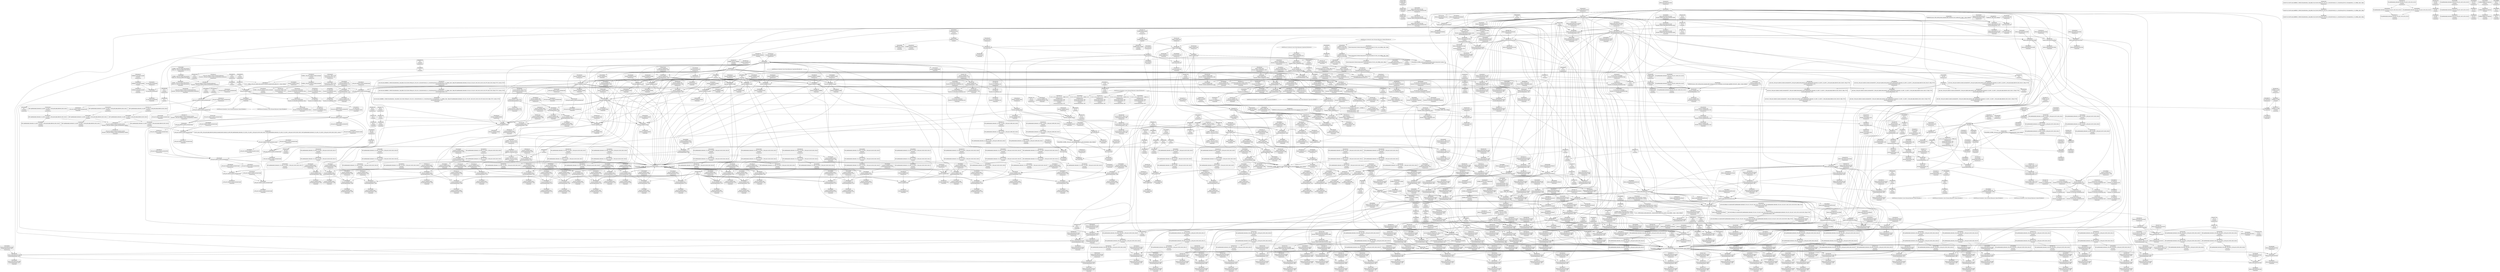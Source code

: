 digraph {
	CE0x4976190 [shape=record,shape=Mrecord,label="{CE0x4976190|GLOBAL:kfree|*Constant*|*SummSink*}"]
	CE0x49c3060 [shape=record,shape=Mrecord,label="{CE0x49c3060|__llvm_gcov_indirect_counter_increment:counter|*SummSource*}"]
	CE0x49a2210 [shape=record,shape=Mrecord,label="{CE0x49a2210|cred_has_capability:tmp23|security/selinux/hooks.c,1582|*SummSource*}"]
	CE0x48f42b0 [shape=record,shape=Mrecord,label="{CE0x48f42b0|selinux_capable:if.end}"]
	CE0x48eb170 [shape=record,shape=Mrecord,label="{CE0x48eb170|selinux_capable:tmp9|security/selinux/hooks.c,2011|*SummSink*}"]
	CE0x4952f20 [shape=record,shape=Mrecord,label="{CE0x4952f20|VOIDTB_TE_array:_GCE_.str49_private_unnamed_addr_constant_40_x_i8_c_013SELinux:_out_of_range_capability_%d_0A_00_,_align_1:_elem_0:default:}"]
	CE0x499f860 [shape=record,shape=Mrecord,label="{CE0x499f860|cred_has_capability:tmp15|security/selinux/hooks.c,1575|*SummSource*}"]
	CE0x4937e10 [shape=record,shape=Mrecord,label="{CE0x4937e10|selinux_inode_getsecurity:tmp19|security/selinux/hooks.c,3087|*SummSink*}"]
	CE0x4939040 [shape=record,shape=Mrecord,label="{CE0x4939040|selinux_capable:tmp4|security/selinux/hooks.c,2008|*SummSink*}"]
	CE0x4913390 [shape=record,shape=Mrecord,label="{CE0x4913390|_call_void_mcount()_#3|*SummSink*}"]
	CE0x48f1150 [shape=record,shape=Mrecord,label="{CE0x48f1150|selinux_capable:tmp11|security/selinux/hooks.c,2012|*SummSource*}"]
	CE0x496a720 [shape=record,shape=Mrecord,label="{CE0x496a720|GLOBAL:security_sid_to_context_force|*Constant*|*SummSink*}"]
	CE0x49aa590 [shape=record,shape=Mrecord,label="{CE0x49aa590|__llvm_gcov_indirect_counter_increment:counters|Function::__llvm_gcov_indirect_counter_increment&Arg::counters::}"]
	CE0x4978b30 [shape=record,shape=Mrecord,label="{CE0x4978b30|i64*_getelementptr_inbounds_(_26_x_i64_,_26_x_i64_*___llvm_gcov_ctr242,_i64_0,_i64_25)|*Constant*|*SummSink*}"]
	CE0x48dfe30 [shape=record,shape=Mrecord,label="{CE0x48dfe30|selinux_inode_getsecurity:land.lhs.true4|*SummSink*}"]
	CE0x48b7210 [shape=record,shape=Mrecord,label="{CE0x48b7210|selinux_inode_getsecurity:if.then19|*SummSink*}"]
	CE0x48dd460 [shape=record,shape=Mrecord,label="{CE0x48dd460|selinux_inode_getsecurity:call|security/selinux/hooks.c,3075|*SummSource*}"]
	CE0x4935bf0 [shape=record,shape=Mrecord,label="{CE0x4935bf0|selinux_inode_getsecurity:tobool3|security/selinux/hooks.c,3087|*SummSource*}"]
	CE0x493ac40 [shape=record,shape=Mrecord,label="{CE0x493ac40|i32_78|*Constant*|*SummSource*}"]
	CE0x4931150 [shape=record,shape=Mrecord,label="{CE0x4931150|selinux_inode_getsecurity:tmp27|security/selinux/hooks.c,3087|*SummSink*}"]
	CE0x49a1770 [shape=record,shape=Mrecord,label="{CE0x49a1770|i64_16|*Constant*|*SummSource*}"]
	CE0x4957870 [shape=record,shape=Mrecord,label="{CE0x4957870|0:_i32,_4:_i32,_8:_i32,_12:_i32,_:_CMRE_0,4_|*MultipleSource*|security/selinux/hooks.c,196|security/selinux/hooks.c,197|*LoadInst*|security/selinux/hooks.c,196}"]
	CE0x4976d60 [shape=record,shape=Mrecord,label="{CE0x4976d60|selinux_inode_getsecurity:tmp56|security/selinux/hooks.c,3103|*SummSource*}"]
	CE0x49074a0 [shape=record,shape=Mrecord,label="{CE0x49074a0|_call_void_mcount()_#3|*SummSink*}"]
	CE0x49ab470 [shape=record,shape=Mrecord,label="{CE0x49ab470|cred_has_capability:tmp8|security/selinux/hooks.c,1575|*SummSink*}"]
	CE0x4909590 [shape=record,shape=Mrecord,label="{CE0x4909590|i64_5|*Constant*|*SummSink*}"]
	CE0x4939670 [shape=record,shape=Mrecord,label="{CE0x4939670|selinux_inode_getsecurity:call7|security/selinux/hooks.c,3087|*SummSource*}"]
	CE0x48d3c10 [shape=record,shape=Mrecord,label="{CE0x48d3c10|get_current:tmp|*SummSource*}"]
	CE0x498da10 [shape=record,shape=Mrecord,label="{CE0x498da10|selinux_capable:tobool|security/selinux/hooks.c,2008}"]
	CE0x48ba8b0 [shape=record,shape=Mrecord,label="{CE0x48ba8b0|selinux_inode_getsecurity:tmp|*SummSource*}"]
	CE0x49c3dd0 [shape=record,shape=Mrecord,label="{CE0x49c3dd0|i64*_getelementptr_inbounds_(_21_x_i64_,_21_x_i64_*___llvm_gcov_ctr143,_i64_0,_i64_5)|*Constant*|*SummSource*}"]
	CE0x49087a0 [shape=record,shape=Mrecord,label="{CE0x49087a0|selinux_capable:if.then}"]
	CE0x49552b0 [shape=record,shape=Mrecord,label="{CE0x49552b0|cred_has_capability:return|*SummSink*}"]
	CE0x49a98a0 [shape=record,shape=Mrecord,label="{CE0x49a98a0|i64*_getelementptr_inbounds_(_2_x_i64_,_2_x_i64_*___llvm_gcov_ctr131,_i64_0,_i64_0)|*Constant*|*SummSource*}"]
	CE0x49475c0 [shape=record,shape=Mrecord,label="{CE0x49475c0|i1_true|*Constant*|*SummSource*}"]
	CE0x48d87f0 [shape=record,shape=Mrecord,label="{CE0x48d87f0|i64*_getelementptr_inbounds_(_21_x_i64_,_21_x_i64_*___llvm_gcov_ctr143,_i64_0,_i64_5)|*Constant*|*SummSink*}"]
	CE0x4957f70 [shape=record,shape=Mrecord,label="{CE0x4957f70|0:_i32,_4:_i32,_8:_i32,_12:_i32,_:_CMRE_4,8_|*MultipleSource*|security/selinux/hooks.c,196|security/selinux/hooks.c,197|*LoadInst*|security/selinux/hooks.c,196}"]
	CE0x48ec690 [shape=record,shape=Mrecord,label="{CE0x48ec690|selinux_capable:tmp3|security/selinux/hooks.c,2008}"]
	CE0x49309d0 [shape=record,shape=Mrecord,label="{CE0x49309d0|selinux_inode_getsecurity:tmp2|*LoadInst*|security/selinux/hooks.c,3073|*SummSink*}"]
	CE0x48e5110 [shape=record,shape=Mrecord,label="{CE0x48e5110|i32_0|*Constant*}"]
	CE0x49cb5e0 [shape=record,shape=Mrecord,label="{CE0x49cb5e0|cred_has_capability:do.cond|*SummSink*}"]
	CE0x495b270 [shape=record,shape=Mrecord,label="{CE0x495b270|i64*_getelementptr_inbounds_(_26_x_i64_,_26_x_i64_*___llvm_gcov_ctr242,_i64_0,_i64_15)|*Constant*}"]
	CE0x4965850 [shape=record,shape=Mrecord,label="{CE0x4965850|selinux_inode_getsecurity:tmp36|security/selinux/hooks.c,3093|*SummSink*}"]
	CE0x499c6e0 [shape=record,shape=Mrecord,label="{CE0x499c6e0|cred_has_capability:tmp16|security/selinux/hooks.c,1576|*SummSink*}"]
	CE0x49ca360 [shape=record,shape=Mrecord,label="{CE0x49ca360|cred_has_capability:tmp7|security/selinux/hooks.c,1574|*SummSink*}"]
	CE0x49b2d60 [shape=record,shape=Mrecord,label="{CE0x49b2d60|avc_audit:requested|Function::avc_audit&Arg::requested::}"]
	CE0x4912020 [shape=record,shape=Mrecord,label="{CE0x4912020|i32_5|*Constant*|*SummSink*}"]
	CE0x496c780 [shape=record,shape=Mrecord,label="{CE0x496c780|selinux_inode_getsecurity:tmp41|security/selinux/hooks.c,3094|*SummSource*}"]
	CE0x49393b0 [shape=record,shape=Mrecord,label="{CE0x49393b0|selinux_capable:tmp5|security/selinux/hooks.c,2008|*SummSource*}"]
	CE0x48c35a0 [shape=record,shape=Mrecord,label="{CE0x48c35a0|selinux_capable:tmp6|security/selinux/hooks.c,2009}"]
	CE0x4958d40 [shape=record,shape=Mrecord,label="{CE0x4958d40|selinux_inode_getsecurity:tmp29|security/selinux/hooks.c,3089}"]
	CE0x49b2e30 [shape=record,shape=Mrecord,label="{CE0x49b2e30|avc_audit:requested|Function::avc_audit&Arg::requested::|*SummSource*}"]
	CE0x48f18c0 [shape=record,shape=Mrecord,label="{CE0x48f18c0|cred_has_capability:do.body4|*SummSource*}"]
	CE0x495bc00 [shape=record,shape=Mrecord,label="{CE0x495bc00|selinux_inode_getsecurity:tmp33|security/selinux/hooks.c,3090|*SummSource*}"]
	CE0x48d85f0 [shape=record,shape=Mrecord,label="{CE0x48d85f0|i64**_getelementptr_inbounds_(_3_x_i64*_,_3_x_i64*_*___llvm_gcda_edge_table144,_i64_0,_i64_2)|*Constant*|*SummSink*}"]
	CE0x49093d0 [shape=record,shape=Mrecord,label="{CE0x49093d0|i64_5|*Constant*}"]
	CE0x49ae6f0 [shape=record,shape=Mrecord,label="{CE0x49ae6f0|i64_13|*Constant*}"]
	CE0x498e7c0 [shape=record,shape=Mrecord,label="{CE0x498e7c0|i32_22|*Constant*}"]
	CE0x4975250 [shape=record,shape=Mrecord,label="{CE0x4975250|selinux_inode_getsecurity:tmp54|security/selinux/hooks.c,3101|*SummSource*}"]
	CE0x48f4480 [shape=record,shape=Mrecord,label="{CE0x48f4480|selinux_inode_getsecurity:return|*SummSink*}"]
	CE0x495cc30 [shape=record,shape=Mrecord,label="{CE0x495cc30|selinux_inode_getsecurity:sid|security/selinux/hooks.c,3090}"]
	CE0x49a3d30 [shape=record,shape=Mrecord,label="{CE0x49a3d30|i64*_getelementptr_inbounds_(_21_x_i64_,_21_x_i64_*___llvm_gcov_ctr143,_i64_0,_i64_17)|*Constant*|*SummSource*}"]
	CE0x49bf740 [shape=record,shape=Mrecord,label="{CE0x49bf740|__llvm_gcov_indirect_counter_increment:bb4|*SummSource*}"]
	CE0x493bac0 [shape=record,shape=Mrecord,label="{CE0x493bac0|selinux_capable:cap|Function::selinux_capable&Arg::cap::|*SummSource*}"]
	CE0x48e51d0 [shape=record,shape=Mrecord,label="{CE0x48e51d0|VOIDTB_TE:_GCE_init_user_ns_external_global_%struct.user_namespace:_elem_0:default:}"]
	CE0x49a2490 [shape=record,shape=Mrecord,label="{CE0x49a2490|cred_has_capability:tmp24|security/selinux/hooks.c,1582}"]
	CE0x4965bc0 [shape=record,shape=Mrecord,label="{CE0x4965bc0|selinux_inode_getsecurity:sid12|security/selinux/hooks.c,3093}"]
	CE0x49144b0 [shape=record,shape=Mrecord,label="{CE0x49144b0|i8*_null|*Constant*|*SummSource*}"]
	CE0x48dfd30 [shape=record,shape=Mrecord,label="{CE0x48dfd30|selinux_inode_getsecurity:land.lhs.true4}"]
	CE0x4933600 [shape=record,shape=Mrecord,label="{CE0x4933600|cred_has_capability:cap|Function::cred_has_capability&Arg::cap::}"]
	CE0x4967b80 [shape=record,shape=Mrecord,label="{CE0x4967b80|selinux_inode_getsecurity:tmp39|security/selinux/hooks.c,3094}"]
	CE0x48ddf70 [shape=record,shape=Mrecord,label="{CE0x48ddf70|i64_0|*Constant*}"]
	CE0x49bad90 [shape=record,shape=Mrecord,label="{CE0x49bad90|void_(i8*,_i32,_i64)*_asm_sideeffect_1:_09ud2_0A.pushsection___bug_table,_22a_22_0A2:_09.long_1b_-_2b,_$_0:c_-_2b_0A_09.word_$_1:c_,_0_0A_09.org_2b+$_2:c_0A.popsection_,_i,i,i,_dirflag_,_fpsr_,_flags_|*SummSink*}"]
	CE0x49c9880 [shape=record,shape=Mrecord,label="{CE0x49c9880|GLOBAL:__llvm_gcov_global_state_pred145|Global_var:__llvm_gcov_global_state_pred145}"]
	CE0x49ca080 [shape=record,shape=Mrecord,label="{CE0x49ca080|__llvm_gcov_indirect_counter_increment:exit|*SummSource*}"]
	CE0x496aa90 [shape=record,shape=Mrecord,label="{CE0x496aa90|selinux_inode_getsecurity:tmp43|security/selinux/hooks.c,3095|*SummSource*}"]
	CE0x4973950 [shape=record,shape=Mrecord,label="{CE0x4973950|0:_i8*,_:_CME:_elem_0:default:}"]
	CE0x496d6d0 [shape=record,shape=Mrecord,label="{CE0x496d6d0|selinux_inode_getsecurity:tmp42|security/selinux/hooks.c,3095|*SummSink*}"]
	CE0x49b2790 [shape=record,shape=Mrecord,label="{CE0x49b2790|avc_audit:tsid|Function::avc_audit&Arg::tsid::|*SummSource*}"]
	CE0x4977740 [shape=record,shape=Mrecord,label="{CE0x4977740|i32_-95|*Constant*}"]
	"CONST[source:0(mediator),value:2(dynamic)][purpose:{subject}][SnkIdx:4]"
	CE0x490a3b0 [shape=record,shape=Mrecord,label="{CE0x490a3b0|selinux_inode_getsecurity:tmp14|security/selinux/hooks.c,3087}"]
	CE0x4971450 [shape=record,shape=Mrecord,label="{CE0x4971450|i64*_getelementptr_inbounds_(_26_x_i64_,_26_x_i64_*___llvm_gcov_ctr242,_i64_0,_i64_22)|*Constant*}"]
	CE0x49ab6c0 [shape=record,shape=Mrecord,label="{CE0x49ab6c0|cred_has_capability:tmp9|security/selinux/hooks.c,1575}"]
	CE0x49b3d70 [shape=record,shape=Mrecord,label="{CE0x49b3d70|_ret_i32_%retval.0,_!dbg_!27732|security/selinux/include/avc.h,142}"]
	CE0x49af910 [shape=record,shape=Mrecord,label="{CE0x49af910|cred_has_capability:tmp19|security/selinux/hooks.c,1580|*SummSink*}"]
	CE0x49b3c00 [shape=record,shape=Mrecord,label="{CE0x49b3c00|avc_audit:a|Function::avc_audit&Arg::a::|*SummSink*}"]
	CE0x4950550 [shape=record,shape=Mrecord,label="{CE0x4950550|i64*_getelementptr_inbounds_(_6_x_i64_,_6_x_i64_*___llvm_gcov_ctr142,_i64_0,_i64_4)|*Constant*}"]
	CE0x48ef1c0 [shape=record,shape=Mrecord,label="{CE0x48ef1c0|cred_sid:tmp3}"]
	CE0x4952920 [shape=record,shape=Mrecord,label="{CE0x4952920|cred_has_capability:if.end10|*SummSource*}"]
	CE0x49c5c50 [shape=record,shape=Mrecord,label="{CE0x49c5c50|__llvm_gcov_indirect_counter_increment:tmp1|*SummSink*}"]
	CE0x4977b30 [shape=record,shape=Mrecord,label="{CE0x4977b30|selinux_inode_getsecurity:tmp57|security/selinux/hooks.c,3104}"]
	CE0x49bba00 [shape=record,shape=Mrecord,label="{CE0x49bba00|cred_has_capability:tmp1|*SummSource*}"]
	CE0x48dc080 [shape=record,shape=Mrecord,label="{CE0x48dc080|i64*_getelementptr_inbounds_(_2_x_i64_,_2_x_i64_*___llvm_gcov_ctr131,_i64_0,_i64_1)|*Constant*}"]
	CE0x49300f0 [shape=record,shape=Mrecord,label="{CE0x49300f0|selinux_inode_getsecurity:tmp2|*LoadInst*|security/selinux/hooks.c,3073}"]
	CE0x48d6160 [shape=record,shape=Mrecord,label="{CE0x48d6160|%struct.task_struct*_(%struct.task_struct**)*_asm_movq_%gs:$_1:P_,$0_,_r,im,_dirflag_,_fpsr_,_flags_|*SummSink*}"]
	CE0x4942d20 [shape=record,shape=Mrecord,label="{CE0x4942d20|selinux_capable:retval.0|*SummSource*}"]
	CE0x48ec7e0 [shape=record,shape=Mrecord,label="{CE0x48ec7e0|i64*_getelementptr_inbounds_(_2_x_i64_,_2_x_i64_*___llvm_gcov_ctr98,_i64_0,_i64_0)|*Constant*|*SummSink*}"]
	CE0x48f2300 [shape=record,shape=Mrecord,label="{CE0x48f2300|cred_sid:entry|*SummSink*}"]
	CE0x4946d30 [shape=record,shape=Mrecord,label="{CE0x4946d30|selinux_inode_getsecurity:tmp22|security/selinux/hooks.c,3087}"]
	CE0x49afe70 [shape=record,shape=Mrecord,label="{CE0x49afe70|cred_has_capability:tmp20|security/selinux/hooks.c,1580|*SummSource*}"]
	CE0x492ccf0 [shape=record,shape=Mrecord,label="{CE0x492ccf0|cred_has_capability:return}"]
	CE0x48dd7b0 [shape=record,shape=Mrecord,label="{CE0x48dd7b0|VOIDTB_TE:_CRE:_elem_0:default:}"]
	CE0x49a4510 [shape=record,shape=Mrecord,label="{CE0x49a4510|cred_has_capability:tmp27|security/selinux/hooks.c,1583|*SummSource*}"]
	CE0x49acd60 [shape=record,shape=Mrecord,label="{CE0x49acd60|avc_has_perm_noaudit:tclass|Function::avc_has_perm_noaudit&Arg::tclass::|*SummSink*}"]
	CE0x4937640 [shape=record,shape=Mrecord,label="{CE0x4937640|i64*_getelementptr_inbounds_(_26_x_i64_,_26_x_i64_*___llvm_gcov_ctr242,_i64_0,_i64_16)|*Constant*|*SummSink*}"]
	CE0x49368d0 [shape=record,shape=Mrecord,label="{CE0x49368d0|selinux_inode_getsecurity:tmp17|security/selinux/hooks.c,3087}"]
	CE0x4932c30 [shape=record,shape=Mrecord,label="{CE0x4932c30|GLOBAL:cred_has_capability|*Constant*|*SummSink*}"]
	CE0x49650a0 [shape=record,shape=Mrecord,label="{CE0x49650a0|selinux_inode_getsecurity:tmp34|security/selinux/hooks.c,3090|*SummSink*}"]
	CE0x49b3ad0 [shape=record,shape=Mrecord,label="{CE0x49b3ad0|avc_audit:a|Function::avc_audit&Arg::a::|*SummSource*}"]
	CE0x49aa750 [shape=record,shape=Mrecord,label="{CE0x49aa750|__llvm_gcov_indirect_counter_increment:bb|*SummSource*}"]
	CE0x493ae10 [shape=record,shape=Mrecord,label="{CE0x493ae10|COLLAPSED:_GCMRE_current_task_external_global_%struct.task_struct*:_elem_0::|security/selinux/hooks.c,3087}"]
	CE0x49128b0 [shape=record,shape=Mrecord,label="{CE0x49128b0|cred_has_capability:type|security/selinux/hooks.c,1562|*SummSource*}"]
	CE0x4914f60 [shape=record,shape=Mrecord,label="{CE0x4914f60|selinux_inode_getsecurity:tmp7|security/selinux/hooks.c,3075|*SummSink*}"]
	CE0x4945210 [shape=record,shape=Mrecord,label="{CE0x4945210|i8*_getelementptr_inbounds_(_25_x_i8_,_25_x_i8_*_.str3,_i32_0,_i32_0)|*Constant*|*SummSink*}"]
	CE0x4933180 [shape=record,shape=Mrecord,label="{CE0x4933180|cred_has_capability:cred|Function::cred_has_capability&Arg::cred::}"]
	CE0x48f3d50 [shape=record,shape=Mrecord,label="{CE0x48f3d50|cred_has_capability:tmp6|security/selinux/hooks.c,1574}"]
	CE0x49bd270 [shape=record,shape=Mrecord,label="{CE0x49bd270|cred_has_capability:tmp2|security/selinux/hooks.c,1567|*SummSource*}"]
	CE0x49b71d0 [shape=record,shape=Mrecord,label="{CE0x49b71d0|COLLAPSED:_GCMRE___llvm_gcov_ctr143_internal_global_21_x_i64_zeroinitializer:_elem_0:default:}"]
	CE0x49369d0 [shape=record,shape=Mrecord,label="{CE0x49369d0|selinux_inode_getsecurity:tmp17|security/selinux/hooks.c,3087|*SummSource*}"]
	CE0x49acba0 [shape=record,shape=Mrecord,label="{CE0x49acba0|avc_has_perm_noaudit:tclass|Function::avc_has_perm_noaudit&Arg::tclass::|*SummSource*}"]
	CE0x48c9620 [shape=record,shape=Mrecord,label="{CE0x48c9620|selinux_inode_getsecurity:bb|*SummSink*}"]
	CE0x4906fb0 [shape=record,shape=Mrecord,label="{CE0x4906fb0|cred_has_capability:cap1|security/selinux/hooks.c,1563}"]
	CE0x4975950 [shape=record,shape=Mrecord,label="{CE0x4975950|_call_void_kfree(i8*_%tmp54)_#10,_!dbg_!27776|security/selinux/hooks.c,3101}"]
	CE0x494f8c0 [shape=record,shape=Mrecord,label="{CE0x494f8c0|i64*_getelementptr_inbounds_(_6_x_i64_,_6_x_i64_*___llvm_gcov_ctr142,_i64_0,_i64_0)|*Constant*|*SummSource*}"]
	CE0x4906f40 [shape=record,shape=Mrecord,label="{CE0x4906f40|i32_5|*Constant*}"]
	CE0x495b430 [shape=record,shape=Mrecord,label="{CE0x495b430|selinux_inode_getsecurity:tmp32|security/selinux/hooks.c,3090|*SummSource*}"]
	CE0x4970830 [shape=record,shape=Mrecord,label="{CE0x4970830|selinux_inode_getsecurity:tmp47|security/selinux/hooks.c,3097|*SummSink*}"]
	"CONST[source:0(mediator),value:0(static)][purpose:{operation}][SnkIdx:3]"
	CE0x49b0e30 [shape=record,shape=Mrecord,label="{CE0x49b0e30|cred_has_capability:call8|security/selinux/hooks.c,1581|*SummSource*}"]
	CE0x48f1e40 [shape=record,shape=Mrecord,label="{CE0x48f1e40|i32_22|*Constant*|*SummSink*}"]
	CE0x49bf6b0 [shape=record,shape=Mrecord,label="{CE0x49bf6b0|__llvm_gcov_indirect_counter_increment:exit|*SummSink*}"]
	CE0x4931a60 [shape=record,shape=Mrecord,label="{CE0x4931a60|selinux_capable:entry}"]
	CE0x49bedb0 [shape=record,shape=Mrecord,label="{CE0x49bedb0|cred_has_capability:do.end|*SummSink*}"]
	CE0x492cc30 [shape=record,shape=Mrecord,label="{CE0x492cc30|get_current:tmp}"]
	CE0x49a1e80 [shape=record,shape=Mrecord,label="{CE0x49a1e80|cred_has_capability:tmp22|security/selinux/hooks.c,1582|*SummSource*}"]
	CE0x49a15c0 [shape=record,shape=Mrecord,label="{CE0x49a15c0|cred_has_capability:tmp22|security/selinux/hooks.c,1582|*SummSink*}"]
	CE0x490a820 [shape=record,shape=Mrecord,label="{CE0x490a820|selinux_inode_getsecurity:tmp14|security/selinux/hooks.c,3087|*SummSink*}"]
	CE0x49c5790 [shape=record,shape=Mrecord,label="{CE0x49c5790|__llvm_gcov_indirect_counter_increment:counters|Function::__llvm_gcov_indirect_counter_increment&Arg::counters::|*SummSink*}"]
	CE0x49a8230 [shape=record,shape=Mrecord,label="{CE0x49a8230|cred_has_capability:retval.0|*SummSink*}"]
	CE0x4915ff0 [shape=record,shape=Mrecord,label="{CE0x4915ff0|selinux_inode_getsecurity:alloc|Function::selinux_inode_getsecurity&Arg::alloc::|*SummSource*}"]
	CE0x49c2390 [shape=record,shape=Mrecord,label="{CE0x49c2390|cred_has_capability:do.body4|*SummSink*}"]
	CE0x49a0220 [shape=record,shape=Mrecord,label="{CE0x49a0220|_call_void_asm_sideeffect_1:_09ud2_0A.pushsection___bug_table,_22a_22_0A2:_09.long_1b_-_2b,_$_0:c_-_2b_0A_09.word_$_1:c_,_0_0A_09.org_2b+$_2:c_0A.popsection_,_i,i,i,_dirflag_,_fpsr_,_flags_(i8*_getelementptr_inbounds_(_25_x_i8_,_25_x_i8_*_.str3,_i32_0,_i32_0),_i32_1575,_i64_12)_#3,_!dbg_!27737,_!srcloc_!27740|security/selinux/hooks.c,1575|*SummSource*}"]
	CE0x4977f50 [shape=record,shape=Mrecord,label="{CE0x4977f50|selinux_inode_getsecurity:retval.0|*SummSink*}"]
	CE0x49420e0 [shape=record,shape=Mrecord,label="{CE0x49420e0|selinux_capable:ns|Function::selinux_capable&Arg::ns::|*SummSource*}"]
	CE0x49470c0 [shape=record,shape=Mrecord,label="{CE0x49470c0|selinux_inode_getsecurity:tmp22|security/selinux/hooks.c,3087|*SummSink*}"]
	CE0x4966a30 [shape=record,shape=Mrecord,label="{CE0x4966a30|i64_18|*Constant*|*SummSource*}"]
	CE0x4930800 [shape=record,shape=Mrecord,label="{CE0x4930800|selinux_inode_getsecurity:tmp2|*LoadInst*|security/selinux/hooks.c,3073|*SummSource*}"]
	CE0x48cca20 [shape=record,shape=Mrecord,label="{CE0x48cca20|selinux_inode_getsecurity:land.lhs.true|*SummSink*}"]
	CE0x4942560 [shape=record,shape=Mrecord,label="{CE0x4942560|_ret_i32_%retval.0,_!dbg_!27765|security/selinux/hooks.c,1586|*SummSource*}"]
	CE0x4958f00 [shape=record,shape=Mrecord,label="{CE0x4958f00|i64_14|*Constant*}"]
	CE0x48cb4a0 [shape=record,shape=Mrecord,label="{CE0x48cb4a0|i64*_getelementptr_inbounds_(_2_x_i64_,_2_x_i64_*___llvm_gcov_ctr98,_i64_0,_i64_1)|*Constant*}"]
	CE0x4977ec0 [shape=record,shape=Mrecord,label="{CE0x4977ec0|selinux_inode_getsecurity:retval.0|*SummSource*}"]
	CE0x49b2640 [shape=record,shape=Mrecord,label="{CE0x49b2640|avc_audit:tsid|Function::avc_audit&Arg::tsid::}"]
	CE0x499f3b0 [shape=record,shape=Mrecord,label="{CE0x499f3b0|i64*_getelementptr_inbounds_(_21_x_i64_,_21_x_i64_*___llvm_gcov_ctr143,_i64_0,_i64_11)|*Constant*|*SummSource*}"]
	CE0x49a41e0 [shape=record,shape=Mrecord,label="{CE0x49a41e0|cred_has_capability:tmp27|security/selinux/hooks.c,1583}"]
	CE0x48d4750 [shape=record,shape=Mrecord,label="{CE0x48d4750|_call_void_mcount()_#3|*SummSink*}"]
	CE0x48f1020 [shape=record,shape=Mrecord,label="{CE0x48f1020|selinux_capable:tmp11|security/selinux/hooks.c,2012}"]
	CE0x498d410 [shape=record,shape=Mrecord,label="{CE0x498d410|__llvm_gcov_indirect_counter_increment:entry|*SummSource*}"]
	CE0x48dffc0 [shape=record,shape=Mrecord,label="{CE0x48dffc0|selinux_inode_getsecurity:if.else|*SummSource*}"]
	CE0x496c560 [shape=record,shape=Mrecord,label="{CE0x496c560|selinux_inode_getsecurity:tmp41|security/selinux/hooks.c,3094}"]
	CE0x49be1e0 [shape=record,shape=Mrecord,label="{CE0x49be1e0|GLOBAL:printk|*Constant*|*SummSink*}"]
	CE0x49a69e0 [shape=record,shape=Mrecord,label="{CE0x49a69e0|i32_-22|*Constant*}"]
	CE0x49aa830 [shape=record,shape=Mrecord,label="{CE0x49aa830|__llvm_gcov_indirect_counter_increment:exit}"]
	CE0x49ca780 [shape=record,shape=Mrecord,label="{CE0x49ca780|cred_has_capability:call3|security/selinux/hooks.c,1573|*SummSink*}"]
	CE0x49be9b0 [shape=record,shape=Mrecord,label="{CE0x49be9b0|cred_has_capability:do.end6|*SummSource*}"]
	CE0x48d4650 [shape=record,shape=Mrecord,label="{CE0x48d4650|_call_void_mcount()_#3|*SummSource*}"]
	CE0x4976960 [shape=record,shape=Mrecord,label="{CE0x4976960|i64*_getelementptr_inbounds_(_26_x_i64_,_26_x_i64_*___llvm_gcov_ctr242,_i64_0,_i64_24)|*Constant*|*SummSink*}"]
	CE0x49adb70 [shape=record,shape=Mrecord,label="{CE0x49adb70|avc_has_perm_noaudit:avd|Function::avc_has_perm_noaudit&Arg::avd::}"]
	CE0x4950c10 [shape=record,shape=Mrecord,label="{CE0x4950c10|selinux_capable:tmp8|security/selinux/hooks.c,2011|*SummSink*}"]
	CE0x4957510 [shape=record,shape=Mrecord,label="{CE0x4957510|i32_1|*Constant*}"]
	CE0x495abb0 [shape=record,shape=Mrecord,label="{CE0x495abb0|selinux_inode_getsecurity:tmp31|security/selinux/hooks.c,3089|*SummSink*}"]
	CE0x4972d20 [shape=record,shape=Mrecord,label="{CE0x4972d20|selinux_inode_getsecurity:tmp51|security/selinux/hooks.c,3098|*SummSink*}"]
	CE0x48de070 [shape=record,shape=Mrecord,label="{CE0x48de070|selinux_inode_getsecurity:tmp4|security/selinux/hooks.c,3075}"]
	CE0x48d7050 [shape=record,shape=Mrecord,label="{CE0x48d7050|selinux_inode_getsecurity:frombool}"]
	CE0x49155e0 [shape=record,shape=Mrecord,label="{CE0x49155e0|i64*_getelementptr_inbounds_(_2_x_i64_,_2_x_i64_*___llvm_gcov_ctr131,_i64_0,_i64_0)|*Constant*|*SummSink*}"]
	CE0x49b6d50 [shape=record,shape=Mrecord,label="{CE0x49b6d50|_call_void___llvm_gcov_indirect_counter_increment(i32*___llvm_gcov_global_state_pred145,_i64**_getelementptr_inbounds_(_3_x_i64*_,_3_x_i64*_*___llvm_gcda_edge_table144,_i64_0,_i64_2)),_!dbg_!27732|security/selinux/hooks.c,1570|*SummSource*}"]
	CE0x49ab920 [shape=record,shape=Mrecord,label="{CE0x49ab920|cred_has_capability:tmp9|security/selinux/hooks.c,1575|*SummSink*}"]
	CE0x49c4790 [shape=record,shape=Mrecord,label="{CE0x49c4790|0:_i64*,_array:_GCR___llvm_gcda_edge_table144_internal_unnamed_addr_constant_3_x_i64*_i64*_getelementptr_inbounds_(_21_x_i64_,_21_x_i64_*___llvm_gcov_ctr143,_i64_0,_i64_1),_i64*_getelementptr_inbounds_(_21_x_i64_,_21_x_i64_*___llvm_gcov_ctr143,_i64_0,_i64_2),_i64*_getelementptr_inbounds_(_21_x_i64_,_21_x_i64_*___llvm_gcov_ctr143,_i64_0,_i64_3)_:_elem_0::}"]
	CE0x48dc400 [shape=record,shape=Mrecord,label="{CE0x48dc400|selinux_inode_getsecurity:return}"]
	CE0x49a6b80 [shape=record,shape=Mrecord,label="{CE0x49a6b80|cred_has_capability:tmp31|security/selinux/hooks.c,1585}"]
	CE0x49c0e20 [shape=record,shape=Mrecord,label="{CE0x49c0e20|i64**_getelementptr_inbounds_(_3_x_i64*_,_3_x_i64*_*___llvm_gcda_edge_table144,_i64_0,_i64_2)|*Constant*}"]
	CE0x49aecf0 [shape=record,shape=Mrecord,label="{CE0x49aecf0|cred_has_capability:tmp18|security/selinux/hooks.c,1580|*SummSink*}"]
	CE0x49c0780 [shape=record,shape=Mrecord,label="{CE0x49c0780|i64**_getelementptr_inbounds_(_3_x_i64*_,_3_x_i64*_*___llvm_gcda_edge_table144,_i64_0,_i64_1)|*Constant*|*SummSource*}"]
	CE0x4974a60 [shape=record,shape=Mrecord,label="{CE0x4974a60|selinux_inode_getsecurity:tmp53|security/selinux/hooks.c,3101|*SummSink*}"]
	CE0x498ebd0 [shape=record,shape=Mrecord,label="{CE0x498ebd0|cred_has_capability:and|security/selinux/hooks.c,1559|*SummSink*}"]
	CE0x4990890 [shape=record,shape=Mrecord,label="{CE0x4990890|selinux_capable:tmp10|security/selinux/hooks.c,2012|*SummSource*}"]
	CE0x4967d40 [shape=record,shape=Mrecord,label="{CE0x4967d40|i64_18|*Constant*}"]
	CE0x499cdf0 [shape=record,shape=Mrecord,label="{CE0x499cdf0|cred_has_capability:tmp17|security/selinux/hooks.c,1576|*SummSink*}"]
	CE0x495a1e0 [shape=record,shape=Mrecord,label="{CE0x495a1e0|selinux_inode_getsecurity:tmp30|security/selinux/hooks.c,3089}"]
	CE0x495b7e0 [shape=record,shape=Mrecord,label="{CE0x495b7e0|i64*_getelementptr_inbounds_(_26_x_i64_,_26_x_i64_*___llvm_gcov_ctr242,_i64_0,_i64_15)|*Constant*|*SummSource*}"]
	CE0x4914780 [shape=record,shape=Mrecord,label="{CE0x4914780|i8*_null|*Constant*|*SummSink*}"]
	CE0x499de10 [shape=record,shape=Mrecord,label="{CE0x499de10|cred_has_capability:call7|security/selinux/hooks.c,1579|*SummSink*}"]
	CE0x49bec90 [shape=record,shape=Mrecord,label="{CE0x49bec90|cred_has_capability:do.end|*SummSource*}"]
	CE0x48c2e90 [shape=record,shape=Mrecord,label="{CE0x48c2e90|cred_has_capability:u|security/selinux/hooks.c,1563|*SummSink*}"]
	CE0x49ab650 [shape=record,shape=Mrecord,label="{CE0x49ab650|_call_void_asm_sideeffect_1:_09ud2_0A.pushsection___bug_table,_22a_22_0A2:_09.long_1b_-_2b,_$_0:c_-_2b_0A_09.word_$_1:c_,_0_0A_09.org_2b+$_2:c_0A.popsection_,_i,i,i,_dirflag_,_fpsr_,_flags_(i8*_getelementptr_inbounds_(_25_x_i8_,_25_x_i8_*_.str3,_i32_0,_i32_0),_i32_1575,_i64_12)_#3,_!dbg_!27737,_!srcloc_!27740|security/selinux/hooks.c,1575}"]
	CE0x48f3710 [shape=record,shape=Mrecord,label="{CE0x48f3710|cred_sid:tmp4|*LoadInst*|security/selinux/hooks.c,196|*SummSink*}"]
	CE0x4968d20 [shape=record,shape=Mrecord,label="{CE0x4968d20|i64*_getelementptr_inbounds_(_21_x_i64_,_21_x_i64_*___llvm_gcov_ctr143,_i64_0,_i64_8)|*Constant*|*SummSink*}"]
	CE0x49b8940 [shape=record,shape=Mrecord,label="{CE0x49b8940|__llvm_gcov_indirect_counter_increment:tmp3|*SummSource*}"]
	CE0x49b40a0 [shape=record,shape=Mrecord,label="{CE0x49b40a0|cred_has_capability:tobool|security/selinux/hooks.c,1582|*SummSink*}"]
	CE0x4939f60 [shape=record,shape=Mrecord,label="{CE0x4939f60|GLOBAL:get_current|*Constant*|*SummSink*}"]
	CE0x49ae800 [shape=record,shape=Mrecord,label="{CE0x49ae800|cred_has_capability:cmp|security/selinux/hooks.c,1580}"]
	CE0x49b0f70 [shape=record,shape=Mrecord,label="{CE0x49b0f70|cred_has_capability:call8|security/selinux/hooks.c,1581|*SummSink*}"]
	CE0x496db30 [shape=record,shape=Mrecord,label="{CE0x496db30|GLOBAL:security_sid_to_context|*Constant*}"]
	CE0x48dde10 [shape=record,shape=Mrecord,label="{CE0x48dde10|i64_2|*Constant*|*SummSink*}"]
	CE0x495a7d0 [shape=record,shape=Mrecord,label="{CE0x495a7d0|selinux_inode_getsecurity:tmp31|security/selinux/hooks.c,3089}"]
	CE0x48e4fd0 [shape=record,shape=Mrecord,label="{CE0x48e4fd0|COLLAPSED:_CMRE:_elem_0:default:}"]
	"CONST[source:0(mediator),value:2(dynamic)][purpose:{object}][SnkIdx:5]"
	CE0x48eb000 [shape=record,shape=Mrecord,label="{CE0x48eb000|selinux_capable:tmp9|security/selinux/hooks.c,2011|*SummSource*}"]
	CE0x48f1620 [shape=record,shape=Mrecord,label="{CE0x48f1620|cred_has_capability:sw.default|*SummSource*}"]
	"CONST[source:2(external),value:0(static)][purpose:{operation}][SrcIdx:18]"
	CE0x4915120 [shape=record,shape=Mrecord,label="{CE0x4915120|i64*_getelementptr_inbounds_(_26_x_i64_,_26_x_i64_*___llvm_gcov_ctr242,_i64_0,_i64_3)|*Constant*}"]
	CE0x493c760 [shape=record,shape=Mrecord,label="{CE0x493c760|selinux_inode_getsecurity:call1|security/selinux/hooks.c,3087}"]
	CE0x49adf10 [shape=record,shape=Mrecord,label="{CE0x49adf10|avc_has_perm_noaudit:avd|Function::avc_has_perm_noaudit&Arg::avd::|*SummSink*}"]
	CE0x48d3ce0 [shape=record,shape=Mrecord,label="{CE0x48d3ce0|cred_has_capability:sw.epilog|*SummSink*}"]
	CE0x4901b70 [shape=record,shape=Mrecord,label="{CE0x4901b70|i64*_getelementptr_inbounds_(_21_x_i64_,_21_x_i64_*___llvm_gcov_ctr143,_i64_0,_i64_6)|*Constant*|*SummSource*}"]
	CE0x49076f0 [shape=record,shape=Mrecord,label="{CE0x49076f0|selinux_inode_getsecurity:alloc|Function::selinux_inode_getsecurity&Arg::alloc::}"]
	CE0x4945590 [shape=record,shape=Mrecord,label="{CE0x4945590|i32_3087|*Constant*}"]
	CE0x4948060 [shape=record,shape=Mrecord,label="{CE0x4948060|i64*_getelementptr_inbounds_(_26_x_i64_,_26_x_i64_*___llvm_gcov_ctr242,_i64_0,_i64_11)|*Constant*|*SummSink*}"]
	CE0x48df400 [shape=record,shape=Mrecord,label="{CE0x48df400|selinux_inode_getsecurity:tmp1|*SummSink*}"]
	CE0x49564c0 [shape=record,shape=Mrecord,label="{CE0x49564c0|i8_3|*Constant*|*SummSource*}"]
	CE0x4936e10 [shape=record,shape=Mrecord,label="{CE0x4936e10|selinux_inode_getsecurity:tmp18|security/selinux/hooks.c,3087|*SummSource*}"]
	CE0x4947c80 [shape=record,shape=Mrecord,label="{CE0x4947c80|selinux_inode_getsecurity:tmp23|security/selinux/hooks.c,3087}"]
	CE0x498b5a0 [shape=record,shape=Mrecord,label="{CE0x498b5a0|avc_audit:ssid|Function::avc_audit&Arg::ssid::|*SummSink*}"]
	CE0x49a6780 [shape=record,shape=Mrecord,label="{CE0x49a6780|i64*_getelementptr_inbounds_(_21_x_i64_,_21_x_i64_*___llvm_gcov_ctr143,_i64_0,_i64_19)|*Constant*|*SummSink*}"]
	CE0x4956090 [shape=record,shape=Mrecord,label="{CE0x4956090|selinux_capable:tmp7|security/selinux/hooks.c,2009|*SummSource*}"]
	CE0x499da20 [shape=record,shape=Mrecord,label="{CE0x499da20|cred_has_capability:sclass.0|*SummSink*}"]
	CE0x48ef7d0 [shape=record,shape=Mrecord,label="{CE0x48ef7d0|i32_31|*Constant*}"]
	CE0x48d3da0 [shape=record,shape=Mrecord,label="{CE0x48d3da0|cred_has_capability:if.end}"]
	CE0x496a560 [shape=record,shape=Mrecord,label="{CE0x496a560|GLOBAL:security_sid_to_context_force|*Constant*|*SummSource*}"]
	CE0x4932a20 [shape=record,shape=Mrecord,label="{CE0x4932a20|selinux_capable:ns|Function::selinux_capable&Arg::ns::}"]
	CE0x49c4e40 [shape=record,shape=Mrecord,label="{CE0x49c4e40|GLOBAL:printk|*Constant*}"]
	CE0x48e4a10 [shape=record,shape=Mrecord,label="{CE0x48e4a10|selinux_inode_getsecurity:tmp7|security/selinux/hooks.c,3075}"]
	CE0x48c9830 [shape=record,shape=Mrecord,label="{CE0x48c9830|selinux_inode_getsecurity:if.end20|*SummSource*}"]
	CE0x4975b10 [shape=record,shape=Mrecord,label="{CE0x4975b10|_call_void_kfree(i8*_%tmp54)_#10,_!dbg_!27776|security/selinux/hooks.c,3101|*SummSource*}"]
	CE0x4970bd0 [shape=record,shape=Mrecord,label="{CE0x4970bd0|selinux_inode_getsecurity:tmp48|security/selinux/hooks.c,3097|*SummSource*}"]
	CE0x48d69f0 [shape=record,shape=Mrecord,label="{CE0x48d69f0|i64_1|*Constant*}"]
	CE0x4973cf0 [shape=record,shape=Mrecord,label="{CE0x4973cf0|i64*_getelementptr_inbounds_(_26_x_i64_,_26_x_i64_*___llvm_gcov_ctr242,_i64_0,_i64_23)|*Constant*}"]
	CE0x49a3810 [shape=record,shape=Mrecord,label="{CE0x49a3810|cred_has_capability:tmp26|security/selinux/hooks.c,1583}"]
	CE0x4908730 [shape=record,shape=Mrecord,label="{CE0x4908730|selinux_inode_getsecurity:context|security/selinux/hooks.c, 3072}"]
	CE0x48d7ca0 [shape=record,shape=Mrecord,label="{CE0x48d7ca0|selinux_capable:bb|*SummSink*}"]
	CE0x49ad9e0 [shape=record,shape=Mrecord,label="{CE0x49ad9e0|avc_has_perm_noaudit:flags|Function::avc_has_perm_noaudit&Arg::flags::|*SummSink*}"]
	CE0x48f3fa0 [shape=record,shape=Mrecord,label="{CE0x48f3fa0|cred_has_capability:tmp6|security/selinux/hooks.c,1574|*SummSource*}"]
	CE0x49a8810 [shape=record,shape=Mrecord,label="{CE0x49a8810|i64*_getelementptr_inbounds_(_21_x_i64_,_21_x_i64_*___llvm_gcov_ctr143,_i64_0,_i64_20)|*Constant*|*SummSource*}"]
	CE0x49c0710 [shape=record,shape=Mrecord,label="{CE0x49c0710|__llvm_gcov_indirect_counter_increment:counters|Function::__llvm_gcov_indirect_counter_increment&Arg::counters::|*SummSource*}"]
	CE0x49537c0 [shape=record,shape=Mrecord,label="{CE0x49537c0|i32_0|*Constant*}"]
	CE0x49ab250 [shape=record,shape=Mrecord,label="{CE0x49ab250|0:_i32,_4:_i32,_8:_i32,_12:_i32,_:_CMRE_20,24_|*MultipleSource*|security/selinux/hooks.c,196|security/selinux/hooks.c,197|*LoadInst*|security/selinux/hooks.c,196}"]
	CE0x4909980 [shape=record,shape=Mrecord,label="{CE0x4909980|i64_6|*Constant*|*SummSource*}"]
	CE0x48ddbc0 [shape=record,shape=Mrecord,label="{CE0x48ddbc0|i64_2|*Constant*|*SummSource*}"]
	CE0x4943f40 [shape=record,shape=Mrecord,label="{CE0x4943f40|selinux_inode_getsecurity:call|security/selinux/hooks.c,3075}"]
	CE0x48d7f60 [shape=record,shape=Mrecord,label="{CE0x48d7f60|VOIDTB_TE_array:_GCR_.str63_private_unnamed_addr_constant_8_x_i8_c_selinux_00_,_align_1:_elem_0:default:}"]
	CE0x496f350 [shape=record,shape=Mrecord,label="{CE0x496f350|i64_21|*Constant*}"]
	CE0x48b7ad0 [shape=record,shape=Mrecord,label="{CE0x48b7ad0|selinux_inode_getsecurity:if.then}"]
	CE0x4954b70 [shape=record,shape=Mrecord,label="{CE0x4954b70|cred_has_capability:if.then9|*SummSink*}"]
	CE0x49445a0 [shape=record,shape=Mrecord,label="{CE0x49445a0|i64*_getelementptr_inbounds_(_26_x_i64_,_26_x_i64_*___llvm_gcov_ctr242,_i64_0,_i64_9)|*Constant*|*SummSink*}"]
	CE0x48cab00 [shape=record,shape=Mrecord,label="{CE0x48cab00|selinux_inode_getsecurity:if.end6}"]
	CE0x48eb630 [shape=record,shape=Mrecord,label="{CE0x48eb630|selinux_capable:call1|security/selinux/hooks.c,2011|*SummSink*}"]
	CE0x49a08a0 [shape=record,shape=Mrecord,label="{CE0x49a08a0|i8*_getelementptr_inbounds_(_25_x_i8_,_25_x_i8_*_.str3,_i32_0,_i32_0)|*Constant*}"]
	CE0x49b8aa0 [shape=record,shape=Mrecord,label="{CE0x49b8aa0|cred_has_capability:tmp5|security/selinux/hooks.c,1570}"]
	CE0x499d4b0 [shape=record,shape=Mrecord,label="{CE0x499d4b0|i16_47|*Constant*}"]
	CE0x4974320 [shape=record,shape=Mrecord,label="{CE0x4974320|selinux_inode_getsecurity:tmp53|security/selinux/hooks.c,3101}"]
	CE0x4954aa0 [shape=record,shape=Mrecord,label="{CE0x4954aa0|cred_has_capability:if.then9|*SummSource*}"]
	CE0x48f2190 [shape=record,shape=Mrecord,label="{CE0x48f2190|cred_sid:security|security/selinux/hooks.c,196|*SummSource*}"]
	CE0x4931c20 [shape=record,shape=Mrecord,label="{CE0x4931c20|GLOBAL:selinux_capable|*Constant*|*SummSource*}"]
	CE0x496c220 [shape=record,shape=Mrecord,label="{CE0x496c220|selinux_inode_getsecurity:tmp40|security/selinux/hooks.c,3094|*SummSource*}"]
	CE0x48cac40 [shape=record,shape=Mrecord,label="{CE0x48cac40|get_current:tmp1|*SummSource*}"]
	CE0x49674b0 [shape=record,shape=Mrecord,label="{CE0x49674b0|selinux_inode_getsecurity:tmp39|security/selinux/hooks.c,3094|*SummSource*}"]
	CE0x49abf20 [shape=record,shape=Mrecord,label="{CE0x49abf20|avc_has_perm_noaudit:entry|*SummSource*}"]
	CE0x498d040 [shape=record,shape=Mrecord,label="{CE0x498d040|cred_sid:tmp3|*SummSource*}"]
	CE0x49c90a0 [shape=record,shape=Mrecord,label="{CE0x49c90a0|_ret_void|*SummSink*}"]
	CE0x4915c70 [shape=record,shape=Mrecord,label="{CE0x4915c70|GLOBAL:cap_capable|*Constant*|*SummSink*}"]
	CE0x49a4bd0 [shape=record,shape=Mrecord,label="{CE0x49a4bd0|cred_has_capability:tmp28|security/selinux/hooks.c,1584}"]
	CE0x4949790 [shape=record,shape=Mrecord,label="{CE0x4949790|i64*_getelementptr_inbounds_(_26_x_i64_,_26_x_i64_*___llvm_gcov_ctr242,_i64_0,_i64_12)|*Constant*|*SummSource*}"]
	CE0x4930fb0 [shape=record,shape=Mrecord,label="{CE0x4930fb0|selinux_inode_getsecurity:call8|security/selinux/hooks.c,3087}"]
	CE0x4956200 [shape=record,shape=Mrecord,label="{CE0x4956200|selinux_capable:tmp7|security/selinux/hooks.c,2009|*SummSink*}"]
	CE0x496a370 [shape=record,shape=Mrecord,label="{CE0x496a370|GLOBAL:security_sid_to_context_force|*Constant*}"]
	CE0x49aee60 [shape=record,shape=Mrecord,label="{CE0x49aee60|cred_has_capability:tmp18|security/selinux/hooks.c,1580}"]
	CE0x49b3160 [shape=record,shape=Mrecord,label="{CE0x49b3160|avc_audit:avd|Function::avc_audit&Arg::avd::}"]
	CE0x48b73f0 [shape=record,shape=Mrecord,label="{CE0x48b73f0|selinux_inode_getsecurity:out_nofree|*SummSource*}"]
	CE0x48b7780 [shape=record,shape=Mrecord,label="{CE0x48b7780|selinux_inode_getsecurity:do.end|*SummSource*}"]
	CE0x48d2ab0 [shape=record,shape=Mrecord,label="{CE0x48d2ab0|i64*_getelementptr_inbounds_(_6_x_i64_,_6_x_i64_*___llvm_gcov_ctr142,_i64_0,_i64_3)|*Constant*}"]
	CE0x4978d00 [shape=record,shape=Mrecord,label="{CE0x4978d00|selinux_inode_getsecurity:tmp58|security/selinux/hooks.c,3104}"]
	CE0x499fb90 [shape=record,shape=Mrecord,label="{CE0x499fb90|cred_has_capability:tmp15|security/selinux/hooks.c,1575|*SummSink*}"]
	CE0x496d7f0 [shape=record,shape=Mrecord,label="{CE0x496d7f0|selinux_inode_getsecurity:call13|security/selinux/hooks.c,3093|*SummSource*}"]
	CE0x4957160 [shape=record,shape=Mrecord,label="{CE0x4957160|__llvm_gcov_indirect_counter_increment:pred}"]
	CE0x4942ea0 [shape=record,shape=Mrecord,label="{CE0x4942ea0|selinux_capable:retval.0|*SummSink*}"]
	CE0x49a6e80 [shape=record,shape=Mrecord,label="{CE0x49a6e80|cred_has_capability:tmp31|security/selinux/hooks.c,1585|*SummSource*}"]
	CE0x49a0290 [shape=record,shape=Mrecord,label="{CE0x49a0290|_call_void_asm_sideeffect_1:_09ud2_0A.pushsection___bug_table,_22a_22_0A2:_09.long_1b_-_2b,_$_0:c_-_2b_0A_09.word_$_1:c_,_0_0A_09.org_2b+$_2:c_0A.popsection_,_i,i,i,_dirflag_,_fpsr_,_flags_(i8*_getelementptr_inbounds_(_25_x_i8_,_25_x_i8_*_.str3,_i32_0,_i32_0),_i32_1575,_i64_12)_#3,_!dbg_!27737,_!srcloc_!27740|security/selinux/hooks.c,1575|*SummSink*}"]
	CE0x4915850 [shape=record,shape=Mrecord,label="{CE0x4915850|COLLAPSED:_GCMRE___llvm_gcov_ctr131_internal_global_2_x_i64_zeroinitializer:_elem_0:default:}"]
	CE0x499b160 [shape=record,shape=Mrecord,label="{CE0x499b160|cred_has_capability:tmp10|security/selinux/hooks.c,1575|*SummSink*}"]
	CE0x4902b50 [shape=record,shape=Mrecord,label="{CE0x4902b50|i64_1|*Constant*}"]
	CE0x4958b80 [shape=record,shape=Mrecord,label="{CE0x4958b80|i64_13|*Constant*|*SummSink*}"]
	CE0x49a4a90 [shape=record,shape=Mrecord,label="{CE0x49a4a90|i64*_getelementptr_inbounds_(_21_x_i64_,_21_x_i64_*___llvm_gcov_ctr143,_i64_0,_i64_18)|*Constant*}"]
	CE0x49a9070 [shape=record,shape=Mrecord,label="{CE0x49a9070|cred_has_capability:tmp33|security/selinux/hooks.c,1586|*SummSource*}"]
	CE0x49a1330 [shape=record,shape=Mrecord,label="{CE0x49a1330|i64_15|*Constant*}"]
	CE0x49c2f30 [shape=record,shape=Mrecord,label="{CE0x49c2f30|__llvm_gcov_indirect_counter_increment:counter}"]
	CE0x498b070 [shape=record,shape=Mrecord,label="{CE0x498b070|avc_audit:entry|*SummSource*}"]
	CE0x4901a20 [shape=record,shape=Mrecord,label="{CE0x4901a20|_call_void___llvm_gcov_indirect_counter_increment(i32*___llvm_gcov_global_state_pred145,_i64**_getelementptr_inbounds_(_3_x_i64*_,_3_x_i64*_*___llvm_gcda_edge_table144,_i64_0,_i64_0)),_!dbg_!27734|security/selinux/hooks.c,1574|*SummSink*}"]
	CE0x49a0ef0 [shape=record,shape=Mrecord,label="{CE0x49a0ef0|cred_has_capability:tobool|security/selinux/hooks.c,1582}"]
	CE0x493c230 [shape=record,shape=Mrecord,label="{CE0x493c230|selinux_inode_getsecurity:tmp11|security/selinux/hooks.c,3087|*SummSource*}"]
	CE0x493a770 [shape=record,shape=Mrecord,label="{CE0x493a770|_ret_%struct.task_struct*_%tmp4,_!dbg_!27714|./arch/x86/include/asm/current.h,14|*SummSink*}"]
	CE0x49b8c60 [shape=record,shape=Mrecord,label="{CE0x49b8c60|cred_has_capability:tmp5|security/selinux/hooks.c,1570|*SummSink*}"]
	CE0x4943130 [shape=record,shape=Mrecord,label="{CE0x4943130|i64*_getelementptr_inbounds_(_6_x_i64_,_6_x_i64_*___llvm_gcov_ctr142,_i64_0,_i64_5)|*Constant*|*SummSource*}"]
	CE0x495a490 [shape=record,shape=Mrecord,label="{CE0x495a490|selinux_inode_getsecurity:tmp30|security/selinux/hooks.c,3089|*SummSource*}"]
	CE0x4954e70 [shape=record,shape=Mrecord,label="{CE0x4954e70|%struct.task_struct*_(%struct.task_struct**)*_asm_movq_%gs:$_1:P_,$0_,_r,im,_dirflag_,_fpsr_,_flags_|*SummSource*}"]
	CE0x498ee30 [shape=record,shape=Mrecord,label="{CE0x498ee30|cred_has_capability:shl|security/selinux/hooks.c,1559|*SummSink*}"]
	CE0x49ae0d0 [shape=record,shape=Mrecord,label="{CE0x49ae0d0|_ret_i32_%rc.0,_!dbg_!27793|security/selinux/avc.c,744|*SummSource*}"]
	CE0x48e4da0 [shape=record,shape=Mrecord,label="{CE0x48e4da0|56:_i8*,_:_CRE_56,64_|*MultipleSource*|Function::selinux_inode_getsecurity&Arg::inode::|security/selinux/hooks.c,3073}"]
	CE0x48f12c0 [shape=record,shape=Mrecord,label="{CE0x48f12c0|selinux_capable:tmp11|security/selinux/hooks.c,2012|*SummSink*}"]
	CE0x495d120 [shape=record,shape=Mrecord,label="{CE0x495d120|selinux_inode_getsecurity:sid|security/selinux/hooks.c,3090|*SummSink*}"]
	CE0x48e00f0 [shape=record,shape=Mrecord,label="{CE0x48e00f0|selinux_inode_getsecurity:if.else|*SummSink*}"]
	CE0x490a9a0 [shape=record,shape=Mrecord,label="{CE0x490a9a0|selinux_inode_getsecurity:tmp15|security/selinux/hooks.c,3087}"]
	CE0x48dfcc0 [shape=record,shape=Mrecord,label="{CE0x48dfcc0|selinux_inode_getsecurity:land.lhs.true4|*SummSource*}"]
	CE0x49a9fb0 [shape=record,shape=Mrecord,label="{CE0x49a9fb0|i64*_getelementptr_inbounds_(_21_x_i64_,_21_x_i64_*___llvm_gcov_ctr143,_i64_0,_i64_0)|*Constant*|*SummSink*}"]
	CE0x49a2ca0 [shape=record,shape=Mrecord,label="{CE0x49a2ca0|cred_has_capability:tmp25|security/selinux/hooks.c,1582|*SummSource*}"]
	CE0x4958960 [shape=record,shape=Mrecord,label="{CE0x4958960|cred_has_capability:bb|*SummSink*}"]
	CE0x4989520 [shape=record,shape=Mrecord,label="{CE0x4989520|GLOBAL:__llvm_gcov_indirect_counter_increment|*Constant*}"]
	CE0x4955f60 [shape=record,shape=Mrecord,label="{CE0x4955f60|selinux_capable:tmp7|security/selinux/hooks.c,2009}"]
	CE0x49c70f0 [shape=record,shape=Mrecord,label="{CE0x49c70f0|cred_has_capability:avd|security/selinux/hooks.c, 1556}"]
	CE0x49a8b20 [shape=record,shape=Mrecord,label="{CE0x49a8b20|cred_sid:bb}"]
	CE0x4942860 [shape=record,shape=Mrecord,label="{CE0x4942860|i64*_getelementptr_inbounds_(_6_x_i64_,_6_x_i64_*___llvm_gcov_ctr142,_i64_0,_i64_5)|*Constant*}"]
	CE0x4971c40 [shape=record,shape=Mrecord,label="{CE0x4971c40|selinux_inode_getsecurity:tmp50|security/selinux/hooks.c,3098}"]
	CE0x5d0ec90 [shape=record,shape=Mrecord,label="{CE0x5d0ec90|selinux_inode_getsecurity:if.then19}"]
	CE0x498e030 [shape=record,shape=Mrecord,label="{CE0x498e030|GLOBAL:__llvm_gcov_indirect_counter_increment|*Constant*|*SummSource*}"]
	CE0x4975c90 [shape=record,shape=Mrecord,label="{CE0x4975c90|_call_void_kfree(i8*_%tmp54)_#10,_!dbg_!27776|security/selinux/hooks.c,3101|*SummSink*}"]
	CE0x498c570 [shape=record,shape=Mrecord,label="{CE0x498c570|GLOBAL:cred_sid|*Constant*|*SummSource*}"]
	CE0x493a510 [shape=record,shape=Mrecord,label="{CE0x493a510|_ret_%struct.task_struct*_%tmp4,_!dbg_!27714|./arch/x86/include/asm/current.h,14|*SummSource*}"]
	CE0x4972b60 [shape=record,shape=Mrecord,label="{CE0x4972b60|selinux_inode_getsecurity:tmp51|security/selinux/hooks.c,3098|*SummSource*}"]
	CE0x4933010 [shape=record,shape=Mrecord,label="{CE0x4933010|_ret_i32_%retval.0,_!dbg_!27765|security/selinux/hooks.c,1586}"]
	CE0x4952cd0 [shape=record,shape=Mrecord,label="{CE0x4952cd0|cred_has_capability:do.body|*SummSink*}"]
	CE0x49c30d0 [shape=record,shape=Mrecord,label="{CE0x49c30d0|i64*_null|*Constant*|*SummSink*}"]
	CE0x49bbf30 [shape=record,shape=Mrecord,label="{CE0x49bbf30|__llvm_gcov_indirect_counter_increment:tmp6|*SummSink*}"]
	CE0x4930e30 [shape=record,shape=Mrecord,label="{CE0x4930e30|selinux_inode_getsecurity:tmp27|security/selinux/hooks.c,3087|*SummSource*}"]
	CE0x49b3340 [shape=record,shape=Mrecord,label="{CE0x49b3340|avc_audit:avd|Function::avc_audit&Arg::avd::|*SummSource*}"]
	CE0x498a280 [shape=record,shape=Mrecord,label="{CE0x498a280|__llvm_gcov_indirect_counter_increment:tmp3|*SummSink*}"]
	CE0x499d340 [shape=record,shape=Mrecord,label="{CE0x499d340|GLOBAL:avc_has_perm_noaudit|*Constant*}"]
	CE0x49a67f0 [shape=record,shape=Mrecord,label="{CE0x49a67f0|cred_has_capability:tmp30|security/selinux/hooks.c,1585|*SummSource*}"]
	CE0x48f4640 [shape=record,shape=Mrecord,label="{CE0x48f4640|selinux_inode_getsecurity:land.lhs.true|*SummSource*}"]
	CE0x48d2940 [shape=record,shape=Mrecord,label="{CE0x48d2940|selinux_capable:tmp5|security/selinux/hooks.c,2008|*SummSink*}"]
	CE0x4938f60 [shape=record,shape=Mrecord,label="{CE0x4938f60|selinux_capable:tmp4|security/selinux/hooks.c,2008|*SummSource*}"]
	CE0x49b48d0 [shape=record,shape=Mrecord,label="{CE0x49b48d0|__llvm_gcov_indirect_counter_increment:tmp6}"]
	CE0x49abc70 [shape=record,shape=Mrecord,label="{CE0x49abc70|GLOBAL:avc_has_perm_noaudit|*Constant*|*SummSink*}"]
	CE0x4932760 [shape=record,shape=Mrecord,label="{CE0x4932760|GLOBAL:init_user_ns|Global_var:init_user_ns|*SummSource*}"]
	CE0x494e3e0 [shape=record,shape=Mrecord,label="{CE0x494e3e0|selinux_inode_getsecurity:tmp58|security/selinux/hooks.c,3104|*SummSink*}"]
	CE0x496dd20 [shape=record,shape=Mrecord,label="{CE0x496dd20|GLOBAL:security_sid_to_context|*Constant*|*SummSource*}"]
	CE0x49a2a20 [shape=record,shape=Mrecord,label="{CE0x49a2a20|cred_has_capability:tmp25|security/selinux/hooks.c,1582}"]
	CE0x496a0c0 [shape=record,shape=Mrecord,label="{CE0x496a0c0|selinux_inode_getsecurity:call11|security/selinux/hooks.c,3090|*SummSource*}"]
	CE0x49703c0 [shape=record,shape=Mrecord,label="{CE0x49703c0|selinux_inode_getsecurity:tmp47|security/selinux/hooks.c,3097}"]
	CE0x498da80 [shape=record,shape=Mrecord,label="{CE0x498da80|selinux_capable:tobool|security/selinux/hooks.c,2008|*SummSink*}"]
	CE0x49b4a80 [shape=record,shape=Mrecord,label="{CE0x49b4a80|_call_void_mcount()_#3|*SummSink*}"]
	CE0x4933c40 [shape=record,shape=Mrecord,label="{CE0x4933c40|selinux_inode_getsecurity:tobool9|security/selinux/hooks.c,3089|*SummSink*}"]
	CE0x493ab20 [shape=record,shape=Mrecord,label="{CE0x493ab20|i32_78|*Constant*}"]
	CE0x49b5b30 [shape=record,shape=Mrecord,label="{CE0x49b5b30|cred_has_capability:tmp8|security/selinux/hooks.c,1575}"]
	CE0x49401a0 [shape=record,shape=Mrecord,label="{CE0x49401a0|selinux_inode_getsecurity:tmp9|security/selinux/hooks.c,3076|*SummSink*}"]
	CE0x4941250 [shape=record,shape=Mrecord,label="{CE0x4941250|i64_0|*Constant*|*SummSink*}"]
	CE0x49769d0 [shape=record,shape=Mrecord,label="{CE0x49769d0|selinux_inode_getsecurity:tmp55|security/selinux/hooks.c,3103|*SummSink*}"]
	CE0x4953b90 [shape=record,shape=Mrecord,label="{CE0x4953b90|cred_has_capability:shr|security/selinux/hooks.c,1565}"]
	CE0x5c532d0 [shape=record,shape=Mrecord,label="{CE0x5c532d0|selinux_inode_getsecurity:bb}"]
	CE0x49af320 [shape=record,shape=Mrecord,label="{CE0x49af320|GLOBAL:__llvm_gcov_ctr143|Global_var:__llvm_gcov_ctr143}"]
	CE0x499d190 [shape=record,shape=Mrecord,label="{CE0x499d190|i16_4|*Constant*|*SummSource*}"]
	CE0x495a650 [shape=record,shape=Mrecord,label="{CE0x495a650|selinux_inode_getsecurity:tmp30|security/selinux/hooks.c,3089|*SummSink*}"]
	CE0x48d4280 [shape=record,shape=Mrecord,label="{CE0x48d4280|selinux_inode_getsecurity:tmp5|security/selinux/hooks.c,3075|*SummSink*}"]
	CE0x4936ae0 [shape=record,shape=Mrecord,label="{CE0x4936ae0|selinux_inode_getsecurity:tmp17|security/selinux/hooks.c,3087|*SummSink*}"]
	CE0x494f430 [shape=record,shape=Mrecord,label="{CE0x494f430|get_current:bb|*SummSource*}"]
	CE0x48a8a70 [shape=record,shape=Mrecord,label="{CE0x48a8a70|i32_1|*Constant*|*SummSink*}"]
	CE0x4941740 [shape=record,shape=Mrecord,label="{CE0x4941740|i64*_getelementptr_inbounds_(_26_x_i64_,_26_x_i64_*___llvm_gcov_ctr242,_i64_0,_i64_3)|*Constant*|*SummSource*}"]
	CE0x49aebc0 [shape=record,shape=Mrecord,label="{CE0x49aebc0|i64_0|*Constant*}"]
	CE0x496cfc0 [shape=record,shape=Mrecord,label="{CE0x496cfc0|i64*_getelementptr_inbounds_(_26_x_i64_,_26_x_i64_*___llvm_gcov_ctr242,_i64_0,_i64_19)|*Constant*}"]
	CE0x49751e0 [shape=record,shape=Mrecord,label="{CE0x49751e0|selinux_inode_getsecurity:tmp54|security/selinux/hooks.c,3101}"]
	CE0x490a1f0 [shape=record,shape=Mrecord,label="{CE0x490a1f0|selinux_inode_getsecurity:tmp13|security/selinux/hooks.c,3087|*SummSink*}"]
	CE0x499b440 [shape=record,shape=Mrecord,label="{CE0x499b440|cred_has_capability:tmp11|security/selinux/hooks.c,1575}"]
	CE0x4942210 [shape=record,shape=Mrecord,label="{CE0x4942210|selinux_capable:ns|Function::selinux_capable&Arg::ns::|*SummSink*}"]
	CE0x499e4a0 [shape=record,shape=Mrecord,label="{CE0x499e4a0|cred_has_capability:tmp12|security/selinux/hooks.c,1575|*SummSink*}"]
	CE0x48ca800 [shape=record,shape=Mrecord,label="{CE0x48ca800|i64*_getelementptr_inbounds_(_26_x_i64_,_26_x_i64_*___llvm_gcov_ctr242,_i64_0,_i64_0)|*Constant*|*SummSource*}"]
	CE0x493c3f0 [shape=record,shape=Mrecord,label="{CE0x493c3f0|selinux_inode_getsecurity:tmp11|security/selinux/hooks.c,3087|*SummSink*}"]
	CE0x4946030 [shape=record,shape=Mrecord,label="{CE0x4946030|i8*_getelementptr_inbounds_(_45_x_i8_,_45_x_i8_*_.str12,_i32_0,_i32_0)|*Constant*|*SummSink*}"]
	CE0x48f43d0 [shape=record,shape=Mrecord,label="{CE0x48f43d0|selinux_capable:if.then|*SummSource*}"]
	CE0x48eff80 [shape=record,shape=Mrecord,label="{CE0x48eff80|GLOBAL:__llvm_gcov_ctr142|Global_var:__llvm_gcov_ctr142}"]
	CE0x49b69b0 [shape=record,shape=Mrecord,label="{CE0x49b69b0|_call_void___llvm_gcov_indirect_counter_increment(i32*___llvm_gcov_global_state_pred145,_i64**_getelementptr_inbounds_(_3_x_i64*_,_3_x_i64*_*___llvm_gcda_edge_table144,_i64_0,_i64_2)),_!dbg_!27732|security/selinux/hooks.c,1570}"]
	CE0x49be5d0 [shape=record,shape=Mrecord,label="{CE0x49be5d0|i8*_getelementptr_inbounds_(_40_x_i8_,_40_x_i8_*_.str49,_i32_0,_i32_0)|*Constant*|*SummSink*}"]
	CE0x499e6e0 [shape=record,shape=Mrecord,label="{CE0x499e6e0|cred_has_capability:tmp13|security/selinux/hooks.c,1575|*SummSource*}"]
	CE0x4965df0 [shape=record,shape=Mrecord,label="{CE0x4965df0|selinux_inode_getsecurity:sid12|security/selinux/hooks.c,3093|*SummSink*}"]
	CE0x48ef500 [shape=record,shape=Mrecord,label="{CE0x48ef500|cred_has_capability:do.body}"]
	CE0x48f3410 [shape=record,shape=Mrecord,label="{CE0x48f3410|cred_has_capability:and|security/selinux/hooks.c,1559|*SummSource*}"]
	CE0x4941050 [shape=record,shape=Mrecord,label="{CE0x4941050|GLOBAL:__llvm_gcov_ctr242|Global_var:__llvm_gcov_ctr242|*SummSink*}"]
	CE0x498c910 [shape=record,shape=Mrecord,label="{CE0x498c910|cred_sid:tmp6|security/selinux/hooks.c,197}"]
	CE0x498a5b0 [shape=record,shape=Mrecord,label="{CE0x498a5b0|__llvm_gcov_indirect_counter_increment:tmp5|*SummSource*}"]
	CE0x4935e30 [shape=record,shape=Mrecord,label="{CE0x4935e30|i64_7|*Constant*}"]
	CE0x4937f90 [shape=record,shape=Mrecord,label="{CE0x4937f90|selinux_inode_getsecurity:tmp20|security/selinux/hooks.c,3087}"]
	CE0x499b4b0 [shape=record,shape=Mrecord,label="{CE0x499b4b0|cred_has_capability:tmp11|security/selinux/hooks.c,1575|*SummSource*}"]
	CE0x495d690 [shape=record,shape=Mrecord,label="{CE0x495d690|selinux_inode_getsecurity:call11|security/selinux/hooks.c,3090}"]
	CE0x48c3610 [shape=record,shape=Mrecord,label="{CE0x48c3610|selinux_capable:tmp6|security/selinux/hooks.c,2009|*SummSource*}"]
	CE0x4966eb0 [shape=record,shape=Mrecord,label="{CE0x4966eb0|i64_18|*Constant*|*SummSink*}"]
	CE0x4902500 [shape=record,shape=Mrecord,label="{CE0x4902500|i64*_getelementptr_inbounds_(_2_x_i64_,_2_x_i64_*___llvm_gcov_ctr98,_i64_0,_i64_1)|*Constant*|*SummSource*}"]
	CE0x49c8f10 [shape=record,shape=Mrecord,label="{CE0x49c8f10|_ret_void}"]
	CE0x49ac860 [shape=record,shape=Mrecord,label="{CE0x49ac860|avc_has_perm_noaudit:tsid|Function::avc_has_perm_noaudit&Arg::tsid::|*SummSource*}"]
	CE0x4977e50 [shape=record,shape=Mrecord,label="{CE0x4977e50|selinux_inode_getsecurity:retval.0}"]
	CE0x48edd30 [shape=record,shape=Mrecord,label="{CE0x48edd30|selinux_inode_getsecurity:context|security/selinux/hooks.c, 3072|*SummSink*}"]
	CE0x49149f0 [shape=record,shape=Mrecord,label="{CE0x49149f0|cred_has_capability:if.then|*SummSource*}"]
	CE0x493c990 [shape=record,shape=Mrecord,label="{CE0x493c990|selinux_inode_getsecurity:call1|security/selinux/hooks.c,3087|*SummSink*}"]
	CE0x498e470 [shape=record,shape=Mrecord,label="{CE0x498e470|selinux_capable:tmp1}"]
	CE0x4952220 [shape=record,shape=Mrecord,label="{CE0x4952220|selinux_capable:tmp4|security/selinux/hooks.c,2008}"]
	CE0x49b6b90 [shape=record,shape=Mrecord,label="{CE0x49b6b90|cred_has_capability:tmp3|security/selinux/hooks.c,1567|*SummSource*}"]
	CE0x4970d90 [shape=record,shape=Mrecord,label="{CE0x4970d90|selinux_inode_getsecurity:tmp48|security/selinux/hooks.c,3097|*SummSink*}"]
	CE0x4906a50 [shape=record,shape=Mrecord,label="{CE0x4906a50|i64*_null|*Constant*|*SummSource*}"]
	CE0x490abc0 [shape=record,shape=Mrecord,label="{CE0x490abc0|selinux_inode_getsecurity:tmp15|security/selinux/hooks.c,3087|*SummSource*}"]
	CE0x4978a80 [shape=record,shape=Mrecord,label="{CE0x4978a80|i64*_getelementptr_inbounds_(_26_x_i64_,_26_x_i64_*___llvm_gcov_ctr242,_i64_0,_i64_25)|*Constant*|*SummSource*}"]
	CE0x4952b20 [shape=record,shape=Mrecord,label="{CE0x4952b20|cred_has_capability:sw.epilog|*SummSource*}"]
	CE0x499d7a0 [shape=record,shape=Mrecord,label="{CE0x499d7a0|i16_47|*Constant*|*SummSource*}"]
	CE0x48eb7a0 [shape=record,shape=Mrecord,label="{CE0x48eb7a0|GLOBAL:cred_has_capability|*Constant*}"]
	CE0x4957680 [shape=record,shape=Mrecord,label="{CE0x4957680|cred_sid:sid|security/selinux/hooks.c,197}"]
	CE0x48beab0 [shape=record,shape=Mrecord,label="{CE0x48beab0|i32_1|*Constant*|*SummSource*}"]
	CE0x4940ef0 [shape=record,shape=Mrecord,label="{CE0x4940ef0|GLOBAL:__llvm_gcov_ctr242|Global_var:__llvm_gcov_ctr242|*SummSource*}"]
	CE0x496ee50 [shape=record,shape=Mrecord,label="{CE0x496ee50|i64_20|*Constant*|*SummSource*}"]
	CE0x4977970 [shape=record,shape=Mrecord,label="{CE0x4977970|i32_-95|*Constant*|*SummSink*}"]
	CE0x4936fd0 [shape=record,shape=Mrecord,label="{CE0x4936fd0|selinux_inode_getsecurity:tmp18|security/selinux/hooks.c,3087|*SummSink*}"]
	CE0x49c8a60 [shape=record,shape=Mrecord,label="{CE0x49c8a60|i32_0|*Constant*}"]
	CE0x48b60e0 [shape=record,shape=Mrecord,label="{CE0x48b60e0|selinux_inode_getsecurity:if.then19|*SummSource*}"]
	CE0x49376b0 [shape=record,shape=Mrecord,label="{CE0x49376b0|selinux_inode_getsecurity:tmp35|security/selinux/hooks.c,3093|*SummSink*}"]
	CE0x48ca970 [shape=record,shape=Mrecord,label="{CE0x48ca970|i64*_getelementptr_inbounds_(_26_x_i64_,_26_x_i64_*___llvm_gcov_ctr242,_i64_0,_i64_0)|*Constant*|*SummSink*}"]
	CE0x496b020 [shape=record,shape=Mrecord,label="{CE0x496b020|selinux_inode_getsecurity:tmp43|security/selinux/hooks.c,3095|*SummSink*}"]
	CE0x4973ac0 [shape=record,shape=Mrecord,label="{CE0x4973ac0|selinux_inode_getsecurity:tmp52|security/selinux/hooks.c,3101}"]
	CE0x49518b0 [shape=record,shape=Mrecord,label="{CE0x49518b0|cred_has_capability:type|security/selinux/hooks.c,1562}"]
	CE0x49add90 [shape=record,shape=Mrecord,label="{CE0x49add90|avc_has_perm_noaudit:avd|Function::avc_has_perm_noaudit&Arg::avd::|*SummSource*}"]
	CE0x49bb1c0 [shape=record,shape=Mrecord,label="{CE0x49bb1c0|i32_1575|*Constant*}"]
	CE0x49b0620 [shape=record,shape=Mrecord,label="{CE0x49b0620|cred_has_capability:call8|security/selinux/hooks.c,1581}"]
	CE0x48f3150 [shape=record,shape=Mrecord,label="{CE0x48f3150|cred_sid:tmp4|*LoadInst*|security/selinux/hooks.c,196|*SummSource*}"]
	CE0x4951f40 [shape=record,shape=Mrecord,label="{CE0x4951f40|selinux_capable:tmp|*SummSource*}"]
	CE0x4969260 [shape=record,shape=Mrecord,label="{CE0x4969260|i64*_getelementptr_inbounds_(_21_x_i64_,_21_x_i64_*___llvm_gcov_ctr143,_i64_0,_i64_8)|*Constant*}"]
	CE0x49a2320 [shape=record,shape=Mrecord,label="{CE0x49a2320|cred_has_capability:tmp23|security/selinux/hooks.c,1582|*SummSink*}"]
	CE0x493b620 [shape=record,shape=Mrecord,label="{CE0x493b620|i32_33|*Constant*|*SummSource*}"]
	CE0x49663f0 [shape=record,shape=Mrecord,label="{CE0x49663f0|selinux_inode_getsecurity:tmp37|security/selinux/hooks.c,3093|*SummSource*}"]
	CE0x493a170 [shape=record,shape=Mrecord,label="{CE0x493a170|get_current:entry}"]
	CE0x4966730 [shape=record,shape=Mrecord,label="{CE0x4966730|selinux_inode_getsecurity:call13|security/selinux/hooks.c,3093}"]
	CE0x4940510 [shape=record,shape=Mrecord,label="{CE0x4940510|i64*_getelementptr_inbounds_(_26_x_i64_,_26_x_i64_*___llvm_gcov_ctr242,_i64_0,_i64_4)|*Constant*}"]
	CE0x49315a0 [shape=record,shape=Mrecord,label="{CE0x49315a0|selinux_inode_getsecurity:call8|security/selinux/hooks.c,3087|*SummSink*}"]
	CE0x49a8930 [shape=record,shape=Mrecord,label="{CE0x49a8930|cred_has_capability:tmp32|security/selinux/hooks.c,1586|*SummSource*}"]
	CE0x49567d0 [shape=record,shape=Mrecord,label="{CE0x49567d0|cred_sid:tmp5|security/selinux/hooks.c,196|*SummSink*}"]
	CE0x4971a70 [shape=record,shape=Mrecord,label="{CE0x4971a70|i64*_getelementptr_inbounds_(_26_x_i64_,_26_x_i64_*___llvm_gcov_ctr242,_i64_0,_i64_22)|*Constant*|*SummSink*}"]
	CE0x4933250 [shape=record,shape=Mrecord,label="{CE0x4933250|cred_has_capability:cred|Function::cred_has_capability&Arg::cred::|*SummSource*}"]
	CE0x4959110 [shape=record,shape=Mrecord,label="{CE0x4959110|selinux_inode_getsecurity:tmp28|security/selinux/hooks.c,3089}"]
	CE0x496f9d0 [shape=record,shape=Mrecord,label="{CE0x496f9d0|selinux_inode_getsecurity:tmp45|security/selinux/hooks.c,3097}"]
	CE0x49c7160 [shape=record,shape=Mrecord,label="{CE0x49c7160|cred_has_capability:avd|security/selinux/hooks.c, 1556|*SummSource*}"]
	CE0x49abdb0 [shape=record,shape=Mrecord,label="{CE0x49abdb0|avc_has_perm_noaudit:entry}"]
	CE0x49379a0 [shape=record,shape=Mrecord,label="{CE0x49379a0|selinux_inode_getsecurity:tmp19|security/selinux/hooks.c,3087}"]
	CE0x4944260 [shape=record,shape=Mrecord,label="{CE0x4944260|i64*_getelementptr_inbounds_(_26_x_i64_,_26_x_i64_*___llvm_gcov_ctr242,_i64_0,_i64_9)|*Constant*|*SummSource*}"]
	CE0x4968090 [shape=record,shape=Mrecord,label="{CE0x4968090|i64_17|*Constant*}"]
	CE0x4935570 [shape=record,shape=Mrecord,label="{CE0x4935570|selinux_inode_getsecurity:tmp16|security/selinux/hooks.c,3087|*SummSource*}"]
	CE0x499d200 [shape=record,shape=Mrecord,label="{CE0x499d200|i16_4|*Constant*|*SummSink*}"]
	CE0x4943920 [shape=record,shape=Mrecord,label="{CE0x4943920|selinux_inode_getsecurity:tmp29|security/selinux/hooks.c,3089|*SummSource*}"]
	CE0x4946a50 [shape=record,shape=Mrecord,label="{CE0x4946a50|selinux_inode_getsecurity:tmp21|security/selinux/hooks.c,3087}"]
	CE0x498fa00 [shape=record,shape=Mrecord,label="{CE0x498fa00|__llvm_gcov_indirect_counter_increment:counter|*SummSink*}"]
	CE0x4949900 [shape=record,shape=Mrecord,label="{CE0x4949900|selinux_inode_getsecurity:tmp26|security/selinux/hooks.c,3087}"]
	CE0x49c9a90 [shape=record,shape=Mrecord,label="{CE0x49c9a90|cred_has_capability:ad|security/selinux/hooks.c, 1555|*SummSink*}"]
	CE0x49120e0 [shape=record,shape=Mrecord,label="{CE0x49120e0|cred_has_capability:shr|security/selinux/hooks.c,1565|*SummSource*}"]
	CE0x496e060 [shape=record,shape=Mrecord,label="{CE0x496e060|selinux_inode_getsecurity:error.0}"]
	"CONST[source:0(mediator),value:2(dynamic)][purpose:{object}][SnkIdx:2]"
	CE0x4932040 [shape=record,shape=Mrecord,label="{CE0x4932040|selinux_capable:cred|Function::selinux_capable&Arg::cred::}"]
	CE0x48dc540 [shape=record,shape=Mrecord,label="{CE0x48dc540|selinux_inode_getsecurity:return|*SummSource*}"]
	CE0x48e54a0 [shape=record,shape=Mrecord,label="{CE0x48e54a0|selinux_capable:audit|Function::selinux_capable&Arg::audit::|*SummSource*}"]
	CE0x4975410 [shape=record,shape=Mrecord,label="{CE0x4975410|selinux_inode_getsecurity:tmp54|security/selinux/hooks.c,3101|*SummSink*}"]
	CE0x4909c20 [shape=record,shape=Mrecord,label="{CE0x4909c20|selinux_inode_getsecurity:tmp12|security/selinux/hooks.c,3087|*SummSource*}"]
	CE0x49b2ad0 [shape=record,shape=Mrecord,label="{CE0x49b2ad0|avc_audit:tclass|Function::avc_audit&Arg::tclass::|*SummSource*}"]
	CE0x49a1bf0 [shape=record,shape=Mrecord,label="{CE0x49a1bf0|i64_16|*Constant*|*SummSink*}"]
	CE0x4943ae0 [shape=record,shape=Mrecord,label="{CE0x4943ae0|selinux_inode_getsecurity:tmp29|security/selinux/hooks.c,3089|*SummSink*}"]
	CE0x4969a90 [shape=record,shape=Mrecord,label="{CE0x4969a90|selinux_inode_getsecurity:tmp35|security/selinux/hooks.c,3093}"]
	CE0x4945730 [shape=record,shape=Mrecord,label="{CE0x4945730|i32_3087|*Constant*|*SummSource*}"]
	CE0x4930bb0 [shape=record,shape=Mrecord,label="{CE0x4930bb0|selinux_inode_getsecurity:tmp3|security/selinux/hooks.c,3073|*SummSource*}"]
	CE0x48e4890 [shape=record,shape=Mrecord,label="{CE0x48e4890|selinux_inode_getsecurity:tmp6|security/selinux/hooks.c,3075|*SummSink*}"]
	CE0x48cb680 [shape=record,shape=Mrecord,label="{CE0x48cb680|selinux_inode_getsecurity:size|security/selinux/hooks.c, 3070|*SummSource*}"]
	CE0x49391b0 [shape=record,shape=Mrecord,label="{CE0x49391b0|selinux_capable:tmp5|security/selinux/hooks.c,2008}"]
	CE0x4914ad0 [shape=record,shape=Mrecord,label="{CE0x4914ad0|get_current:tmp2|*SummSource*}"]
	CE0x48ccbd0 [shape=record,shape=Mrecord,label="{CE0x48ccbd0|selinux_inode_getsecurity:if.then16|*SummSource*}"]
	CE0x4907020 [shape=record,shape=Mrecord,label="{CE0x4907020|cred_has_capability:cap1|security/selinux/hooks.c,1563|*SummSource*}"]
	CE0x4905d60 [shape=record,shape=Mrecord,label="{CE0x4905d60|_call_void_mcount()_#3|*SummSource*}"]
	CE0x49a4680 [shape=record,shape=Mrecord,label="{CE0x49a4680|cred_has_capability:tmp27|security/selinux/hooks.c,1583|*SummSink*}"]
	CE0x4909b20 [shape=record,shape=Mrecord,label="{CE0x4909b20|selinux_inode_getsecurity:tmp12|security/selinux/hooks.c,3087}"]
	CE0x49344d0 [shape=record,shape=Mrecord,label="{CE0x49344d0|i64_13|*Constant*|*SummSource*}"]
	CE0x499d880 [shape=record,shape=Mrecord,label="{CE0x499d880|cred_has_capability:sclass.0}"]
	CE0x48b7a00 [shape=record,shape=Mrecord,label="{CE0x48b7a00|selinux_inode_getsecurity:if.end|*SummSink*}"]
	CE0x494ed90 [shape=record,shape=Mrecord,label="{CE0x494ed90|_ret_i32_%retval.0,_!dbg_!27779|security/selinux/hooks.c,3104|*SummSink*}"]
	CE0x496a910 [shape=record,shape=Mrecord,label="{CE0x496a910|selinux_inode_getsecurity:tmp43|security/selinux/hooks.c,3095}"]
	CE0x499f6c0 [shape=record,shape=Mrecord,label="{CE0x499f6c0|cred_has_capability:tmp15|security/selinux/hooks.c,1575}"]
	CE0x499c550 [shape=record,shape=Mrecord,label="{CE0x499c550|i64*_getelementptr_inbounds_(_21_x_i64_,_21_x_i64_*___llvm_gcov_ctr143,_i64_0,_i64_12)|*Constant*|*SummSource*}"]
	CE0x49b3ef0 [shape=record,shape=Mrecord,label="{CE0x49b3ef0|_ret_i32_%retval.0,_!dbg_!27732|security/selinux/include/avc.h,142|*SummSource*}"]
	CE0x48c3680 [shape=record,shape=Mrecord,label="{CE0x48c3680|selinux_capable:tmp6|security/selinux/hooks.c,2009|*SummSink*}"]
	CE0x49a50a0 [shape=record,shape=Mrecord,label="{CE0x49a50a0|i64*_getelementptr_inbounds_(_21_x_i64_,_21_x_i64_*___llvm_gcov_ctr143,_i64_0,_i64_18)|*Constant*|*SummSink*}"]
	CE0x4938530 [shape=record,shape=Mrecord,label="{CE0x4938530|i64*_getelementptr_inbounds_(_26_x_i64_,_26_x_i64_*___llvm_gcov_ctr242,_i64_0,_i64_9)|*Constant*}"]
	CE0x4937540 [shape=record,shape=Mrecord,label="{CE0x4937540|i64*_getelementptr_inbounds_(_26_x_i64_,_26_x_i64_*___llvm_gcov_ctr242,_i64_0,_i64_16)|*Constant*|*SummSource*}"]
	CE0x493ba50 [shape=record,shape=Mrecord,label="{CE0x493ba50|selinux_capable:cap|Function::selinux_capable&Arg::cap::}"]
	CE0x496d140 [shape=record,shape=Mrecord,label="{CE0x496d140|selinux_inode_getsecurity:tmp42|security/selinux/hooks.c,3095|*SummSource*}"]
	CE0x4940d30 [shape=record,shape=Mrecord,label="{CE0x4940d30|GLOBAL:__llvm_gcov_ctr242|Global_var:__llvm_gcov_ctr242}"]
	CE0x4964ea0 [shape=record,shape=Mrecord,label="{CE0x4964ea0|selinux_inode_getsecurity:tmp34|security/selinux/hooks.c,3090|*SummSource*}"]
	CE0x49be320 [shape=record,shape=Mrecord,label="{CE0x49be320|i8*_getelementptr_inbounds_(_40_x_i8_,_40_x_i8_*_.str49,_i32_0,_i32_0)|*Constant*}"]
	CE0x48f0b70 [shape=record,shape=Mrecord,label="{CE0x48f0b70|selinux_capable:tmp10|security/selinux/hooks.c,2012|*SummSink*}"]
	CE0x4930b40 [shape=record,shape=Mrecord,label="{CE0x4930b40|selinux_inode_getsecurity:tmp3|security/selinux/hooks.c,3073|*SummSink*}"]
	CE0x49a21a0 [shape=record,shape=Mrecord,label="{CE0x49a21a0|cred_has_capability:tmp23|security/selinux/hooks.c,1582}"]
	CE0x4969c30 [shape=record,shape=Mrecord,label="{CE0x4969c30|selinux_inode_getsecurity:tmp35|security/selinux/hooks.c,3093|*SummSource*}"]
	CE0x4950ba0 [shape=record,shape=Mrecord,label="{CE0x4950ba0|selinux_capable:tmp8|security/selinux/hooks.c,2011|*SummSource*}"]
	CE0x496f420 [shape=record,shape=Mrecord,label="{CE0x496f420|i64_21|*Constant*|*SummSource*}"]
	CE0x48cf220 [shape=record,shape=Mrecord,label="{CE0x48cf220|selinux_inode_getsecurity:entry|*SummSource*}"]
	CE0x49773d0 [shape=record,shape=Mrecord,label="{CE0x49773d0|selinux_inode_getsecurity:tmp56|security/selinux/hooks.c,3103|*SummSink*}"]
	CE0x4948140 [shape=record,shape=Mrecord,label="{CE0x4948140|selinux_inode_getsecurity:tmp24|security/selinux/hooks.c,3087}"]
	CE0x499e120 [shape=record,shape=Mrecord,label="{CE0x499e120|cred_has_capability:tmp12|security/selinux/hooks.c,1575}"]
	CE0x49a77a0 [shape=record,shape=Mrecord,label="{CE0x49a77a0|i32_-22|*Constant*|*SummSource*}"]
	CE0x495cca0 [shape=record,shape=Mrecord,label="{CE0x495cca0|selinux_inode_getsecurity:sid|security/selinux/hooks.c,3090|*SummSource*}"]
	CE0x49bea50 [shape=record,shape=Mrecord,label="{CE0x49bea50|cred_has_capability:do.end6|*SummSink*}"]
	CE0x49a5910 [shape=record,shape=Mrecord,label="{CE0x49a5910|cred_has_capability:tmp29|security/selinux/hooks.c,1584|*SummSink*}"]
	CE0x499d810 [shape=record,shape=Mrecord,label="{CE0x499d810|i16_47|*Constant*|*SummSink*}"]
	CE0x4945f80 [shape=record,shape=Mrecord,label="{CE0x4945f80|i8*_getelementptr_inbounds_(_45_x_i8_,_45_x_i8_*_.str12,_i32_0,_i32_0)|*Constant*|*SummSource*}"]
	CE0x49505c0 [shape=record,shape=Mrecord,label="{CE0x49505c0|i64*_getelementptr_inbounds_(_6_x_i64_,_6_x_i64_*___llvm_gcov_ctr142,_i64_0,_i64_4)|*Constant*|*SummSource*}"]
	CE0x48d5940 [shape=record,shape=Mrecord,label="{CE0x48d5940|GLOBAL:current_task|Global_var:current_task|*SummSource*}"]
	CE0x4976520 [shape=record,shape=Mrecord,label="{CE0x4976520|i64*_getelementptr_inbounds_(_26_x_i64_,_26_x_i64_*___llvm_gcov_ctr242,_i64_0,_i64_24)|*Constant*}"]
	CE0x49145f0 [shape=record,shape=Mrecord,label="{CE0x49145f0|i32_0|*Constant*|*SummSink*}"]
	CE0x499cc80 [shape=record,shape=Mrecord,label="{CE0x499cc80|cred_has_capability:tmp17|security/selinux/hooks.c,1576|*SummSource*}"]
	CE0x49a9db0 [shape=record,shape=Mrecord,label="{CE0x49a9db0|i64*_getelementptr_inbounds_(_21_x_i64_,_21_x_i64_*___llvm_gcov_ctr143,_i64_0,_i64_0)|*Constant*|*SummSource*}"]
	CE0x49c3c90 [shape=record,shape=Mrecord,label="{CE0x49c3c90|_call_void___llvm_gcov_indirect_counter_increment(i32*___llvm_gcov_global_state_pred145,_i64**_getelementptr_inbounds_(_3_x_i64*_,_3_x_i64*_*___llvm_gcda_edge_table144,_i64_0,_i64_2)),_!dbg_!27732|security/selinux/hooks.c,1570|*SummSink*}"]
	CE0x5c531d0 [shape=record,shape=Mrecord,label="{CE0x5c531d0|selinux_inode_getsecurity:do.end|*SummSink*}"]
	CE0x49534d0 [shape=record,shape=Mrecord,label="{CE0x49534d0|cred_has_capability:if.end10|*SummSink*}"]
	CE0x499fd00 [shape=record,shape=Mrecord,label="{CE0x499fd00|i64*_getelementptr_inbounds_(_21_x_i64_,_21_x_i64_*___llvm_gcov_ctr143,_i64_0,_i64_12)|*Constant*}"]
	CE0x48eefe0 [shape=record,shape=Mrecord,label="{CE0x48eefe0|cred_sid:tmp2|*SummSink*}"]
	CE0x49aaaf0 [shape=record,shape=Mrecord,label="{CE0x49aaaf0|__llvm_gcov_indirect_counter_increment:bb4}"]
	CE0x4940a40 [shape=record,shape=Mrecord,label="{CE0x4940a40|selinux_inode_getsecurity:tmp10|security/selinux/hooks.c,3087}"]
	CE0x48c9520 [shape=record,shape=Mrecord,label="{CE0x48c9520|selinux_inode_getsecurity:bb|*SummSource*}"]
	CE0x495ba60 [shape=record,shape=Mrecord,label="{CE0x495ba60|selinux_inode_getsecurity:tmp33|security/selinux/hooks.c,3090}"]
	CE0x4938690 [shape=record,shape=Mrecord,label="{CE0x4938690|get_current:tmp3|*SummSource*}"]
	CE0x49aff80 [shape=record,shape=Mrecord,label="{CE0x49aff80|cred_has_capability:tmp20|security/selinux/hooks.c,1580|*SummSink*}"]
	CE0x49572e0 [shape=record,shape=Mrecord,label="{CE0x49572e0|__llvm_gcov_indirect_counter_increment:bb}"]
	CE0x49b6ce0 [shape=record,shape=Mrecord,label="{CE0x49b6ce0|cred_has_capability:tmp3|security/selinux/hooks.c,1567|*SummSink*}"]
	CE0x4940b20 [shape=record,shape=Mrecord,label="{CE0x4940b20|selinux_inode_getsecurity:tmp10|security/selinux/hooks.c,3087|*SummSink*}"]
	CE0x4902c30 [shape=record,shape=Mrecord,label="{CE0x4902c30|cred_sid:tmp1|*SummSource*}"]
	CE0x49328b0 [shape=record,shape=Mrecord,label="{CE0x49328b0|GLOBAL:init_user_ns|Global_var:init_user_ns|*SummSink*}"]
	CE0x4969660 [shape=record,shape=Mrecord,label="{CE0x4969660|cred_has_capability:tmp10|security/selinux/hooks.c,1575|*SummSource*}"]
	CE0x4970670 [shape=record,shape=Mrecord,label="{CE0x4970670|selinux_inode_getsecurity:tmp47|security/selinux/hooks.c,3097|*SummSource*}"]
	CE0x48eef70 [shape=record,shape=Mrecord,label="{CE0x48eef70|cred_sid:tmp2|*SummSource*}"]
	CE0x48e5990 [shape=record,shape=Mrecord,label="{CE0x48e5990|_ret_i32_%retval.0,_!dbg_!27725|security/selinux/hooks.c,2012|*SummSource*}"]
	CE0x4967a30 [shape=record,shape=Mrecord,label="{CE0x4967a30|i64_17|*Constant*|*SummSink*}"]
	CE0x48dc2a0 [shape=record,shape=Mrecord,label="{CE0x48dc2a0|cred_sid:tmp1|*SummSink*}"]
	CE0x494f6d0 [shape=record,shape=Mrecord,label="{CE0x494f6d0|selinux_capable:return|*SummSink*}"]
	CE0x496faa0 [shape=record,shape=Mrecord,label="{CE0x496faa0|selinux_inode_getsecurity:tmp45|security/selinux/hooks.c,3097|*SummSource*}"]
	CE0x49cc120 [shape=record,shape=Mrecord,label="{CE0x49cc120|i64**_getelementptr_inbounds_(_3_x_i64*_,_3_x_i64*_*___llvm_gcda_edge_table144,_i64_0,_i64_0)|*Constant*|*SummSource*}"]
	CE0x48cb610 [shape=record,shape=Mrecord,label="{CE0x48cb610|selinux_inode_getsecurity:size|security/selinux/hooks.c, 3070}"]
	CE0x49483d0 [shape=record,shape=Mrecord,label="{CE0x49483d0|selinux_inode_getsecurity:tmp24|security/selinux/hooks.c,3087|*SummSink*}"]
	CE0x4940ab0 [shape=record,shape=Mrecord,label="{CE0x4940ab0|selinux_inode_getsecurity:tmp10|security/selinux/hooks.c,3087|*SummSource*}"]
	CE0x48d5be0 [shape=record,shape=Mrecord,label="{CE0x48d5be0|GLOBAL:current_task|Global_var:current_task|*SummSink*}"]
	CE0x4914da0 [shape=record,shape=Mrecord,label="{CE0x4914da0|selinux_inode_getsecurity:tmp7|security/selinux/hooks.c,3075|*SummSource*}"]
	CE0x4973420 [shape=record,shape=Mrecord,label="{CE0x4973420|selinux_inode_getsecurity:buffer|Function::selinux_inode_getsecurity&Arg::buffer::|*SummSink*}"]
	CE0x4953120 [shape=record,shape=Mrecord,label="{CE0x4953120|i64*_getelementptr_inbounds_(_21_x_i64_,_21_x_i64_*___llvm_gcov_ctr143,_i64_0,_i64_7)|*Constant*}"]
	CE0x495e860 [shape=record,shape=Mrecord,label="{CE0x495e860|28:_i32,_:_CRE_28,32_|*MultipleSource*|*LoadInst*|security/selinux/hooks.c,3073|security/selinux/hooks.c,3090|security/selinux/hooks.c,3073}"]
	CE0x49495a0 [shape=record,shape=Mrecord,label="{CE0x49495a0|_call_void_lockdep_rcu_suspicious(i8*_getelementptr_inbounds_(_25_x_i8_,_25_x_i8_*_.str3,_i32_0,_i32_0),_i32_3087,_i8*_getelementptr_inbounds_(_45_x_i8_,_45_x_i8_*_.str12,_i32_0,_i32_0))_#10,_!dbg_!27740|security/selinux/hooks.c,3087|*SummSink*}"]
	CE0x4968100 [shape=record,shape=Mrecord,label="{CE0x4968100|i64_17|*Constant*|*SummSource*}"]
	CE0x48ec350 [shape=record,shape=Mrecord,label="{CE0x48ec350|GLOBAL:__llvm_gcov_ctr142|Global_var:__llvm_gcov_ctr142|*SummSource*}"]
	CE0x499bb50 [shape=record,shape=Mrecord,label="{CE0x499bb50|i64*_getelementptr_inbounds_(_21_x_i64_,_21_x_i64_*___llvm_gcov_ctr143,_i64_0,_i64_9)|*Constant*|*SummSink*}"]
	CE0x4931f00 [shape=record,shape=Mrecord,label="{CE0x4931f00|selinux_capable:entry|*SummSource*}"]
	CE0x4945f10 [shape=record,shape=Mrecord,label="{CE0x4945f10|i8*_getelementptr_inbounds_(_45_x_i8_,_45_x_i8_*_.str12,_i32_0,_i32_0)|*Constant*}"]
	CE0x49719c0 [shape=record,shape=Mrecord,label="{CE0x49719c0|i64*_getelementptr_inbounds_(_26_x_i64_,_26_x_i64_*___llvm_gcov_ctr242,_i64_0,_i64_22)|*Constant*|*SummSource*}"]
	CE0x48d7270 [shape=record,shape=Mrecord,label="{CE0x48d7270|cred_has_capability:do.cond}"]
	CE0x4947940 [shape=record,shape=Mrecord,label="{CE0x4947940|selinux_inode_getsecurity:tmp23|security/selinux/hooks.c,3087|*SummSource*}"]
	CE0x49317e0 [shape=record,shape=Mrecord,label="{CE0x49317e0|GLOBAL:selinux_capable|*Constant*}"]
	CE0x48d82e0 [shape=record,shape=Mrecord,label="{CE0x48d82e0|selinux_inode_getsecurity:tobool|security/selinux/hooks.c,3075|*SummSource*}"]
	CE0x4964ca0 [shape=record,shape=Mrecord,label="{CE0x4964ca0|selinux_inode_getsecurity:tmp34|security/selinux/hooks.c,3090}"]
	CE0x4913060 [shape=record,shape=Mrecord,label="{CE0x4913060|_call_void_mcount()_#3}"]
	CE0x4967880 [shape=record,shape=Mrecord,label="{CE0x4967880|selinux_inode_getsecurity:tmp40|security/selinux/hooks.c,3094}"]
	CE0x494ef50 [shape=record,shape=Mrecord,label="{CE0x494ef50|i64*_getelementptr_inbounds_(_2_x_i64_,_2_x_i64_*___llvm_gcov_ctr98,_i64_0,_i64_0)|*Constant*}"]
	CE0x49aabb0 [shape=record,shape=Mrecord,label="{CE0x49aabb0|cred_has_capability:if.end|*SummSink*}"]
	CE0x49c9730 [shape=record,shape=Mrecord,label="{CE0x49c9730|cred_has_capability:tmp1|*SummSink*}"]
	CE0x48d7c10 [shape=record,shape=Mrecord,label="{CE0x48d7c10|selinux_capable:bb|*SummSource*}"]
	CE0x490ad80 [shape=record,shape=Mrecord,label="{CE0x490ad80|selinux_inode_getsecurity:tmp15|security/selinux/hooks.c,3087|*SummSink*}"]
	CE0x496dee0 [shape=record,shape=Mrecord,label="{CE0x496dee0|GLOBAL:security_sid_to_context|*Constant*|*SummSink*}"]
	CE0x496d660 [shape=record,shape=Mrecord,label="{CE0x496d660|i64*_getelementptr_inbounds_(_26_x_i64_,_26_x_i64_*___llvm_gcov_ctr242,_i64_0,_i64_19)|*Constant*|*SummSink*}"]
	CE0x48f0a50 [shape=record,shape=Mrecord,label="{CE0x48f0a50|i64*_getelementptr_inbounds_(_6_x_i64_,_6_x_i64_*___llvm_gcov_ctr142,_i64_0,_i64_5)|*Constant*|*SummSink*}"]
	CE0x496fbb0 [shape=record,shape=Mrecord,label="{CE0x496fbb0|selinux_inode_getsecurity:tmp45|security/selinux/hooks.c,3097|*SummSink*}"]
	CE0x48d5dc0 [shape=record,shape=Mrecord,label="{CE0x48d5dc0|selinux_inode_getsecurity:frombool|*SummSource*}"]
	CE0x4938700 [shape=record,shape=Mrecord,label="{CE0x4938700|get_current:tmp3|*SummSink*}"]
	CE0x48cc020 [shape=record,shape=Mrecord,label="{CE0x48cc020|selinux_inode_getsecurity:if.then5|*SummSource*}"]
	CE0x49415a0 [shape=record,shape=Mrecord,label="{CE0x49415a0|selinux_inode_getsecurity:tmp5|security/selinux/hooks.c,3075|*SummSource*}"]
	CE0x49ca8f0 [shape=record,shape=Mrecord,label="{CE0x49ca8f0|GLOBAL:printk|*Constant*|*SummSource*}"]
	CE0x48d2dd0 [shape=record,shape=Mrecord,label="{CE0x48d2dd0|i64*_getelementptr_inbounds_(_6_x_i64_,_6_x_i64_*___llvm_gcov_ctr142,_i64_0,_i64_3)|*Constant*|*SummSource*}"]
	CE0x4930960 [shape=record,shape=Mrecord,label="{CE0x4930960|selinux_inode_getsecurity:tmp3|security/selinux/hooks.c,3073}"]
	CE0x4952390 [shape=record,shape=Mrecord,label="{CE0x4952390|selinux_capable:tmp3|security/selinux/hooks.c,2008|*SummSink*}"]
	CE0x49ab7b0 [shape=record,shape=Mrecord,label="{CE0x49ab7b0|cred_has_capability:tmp9|security/selinux/hooks.c,1575|*SummSource*}"]
	CE0x4956610 [shape=record,shape=Mrecord,label="{CE0x4956610|i8_3|*Constant*|*SummSink*}"]
	CE0x499e190 [shape=record,shape=Mrecord,label="{CE0x499e190|cred_has_capability:tmp12|security/selinux/hooks.c,1575|*SummSource*}"]
	CE0x49ac060 [shape=record,shape=Mrecord,label="{CE0x49ac060|avc_has_perm_noaudit:entry|*SummSink*}"]
	CE0x48f2e80 [shape=record,shape=Mrecord,label="{CE0x48f2e80|cred_sid:security|security/selinux/hooks.c,196|*SummSink*}"]
	CE0x496f960 [shape=record,shape=Mrecord,label="{CE0x496f960|selinux_inode_getsecurity:tmp46|security/selinux/hooks.c,3097}"]
	CE0x49665b0 [shape=record,shape=Mrecord,label="{CE0x49665b0|selinux_inode_getsecurity:tmp37|security/selinux/hooks.c,3093|*SummSink*}"]
	CE0x48ec090 [shape=record,shape=Mrecord,label="{CE0x48ec090|__llvm_gcov_indirect_counter_increment:tmp1}"]
	CE0x4952c60 [shape=record,shape=Mrecord,label="{CE0x4952c60|cred_has_capability:do.body|*SummSource*}"]
	CE0x48eb500 [shape=record,shape=Mrecord,label="{CE0x48eb500|selinux_capable:call1|security/selinux/hooks.c,2011|*SummSource*}"]
	CE0x4975f90 [shape=record,shape=Mrecord,label="{CE0x4975f90|GLOBAL:kfree|*Constant*|*SummSource*}"]
	CE0x48f1f90 [shape=record,shape=Mrecord,label="{CE0x48f1f90|i32_22|*Constant*|*SummSource*}"]
	CE0x4934d50 [shape=record,shape=Mrecord,label="{CE0x4934d50|GLOBAL:selinux_inode_getsecurity.__warned|Global_var:selinux_inode_getsecurity.__warned|*SummSink*}"]
	CE0x49c5800 [shape=record,shape=Mrecord,label="{CE0x49c5800|i64**_getelementptr_inbounds_(_3_x_i64*_,_3_x_i64*_*___llvm_gcda_edge_table144,_i64_0,_i64_1)|*Constant*|*SummSink*}"]
	CE0x48d5e30 [shape=record,shape=Mrecord,label="{CE0x48d5e30|selinux_inode_getsecurity:frombool|*SummSink*}"]
	CE0x4978ba0 [shape=record,shape=Mrecord,label="{CE0x4978ba0|selinux_inode_getsecurity:tmp57|security/selinux/hooks.c,3104|*SummSink*}"]
	CE0x49ac7f0 [shape=record,shape=Mrecord,label="{CE0x49ac7f0|avc_has_perm_noaudit:tsid|Function::avc_has_perm_noaudit&Arg::tsid::}"]
	CE0x498e520 [shape=record,shape=Mrecord,label="{CE0x498e520|selinux_capable:tmp}"]
	CE0x4947780 [shape=record,shape=Mrecord,label="{CE0x4947780|i1_true|*Constant*|*SummSink*}"]
	CE0x49b54f0 [shape=record,shape=Mrecord,label="{CE0x49b54f0|cred_has_capability:tmp4|security/selinux/hooks.c,1570|*SummSource*}"]
	CE0x4944f30 [shape=record,shape=Mrecord,label="{CE0x4944f30|GLOBAL:lockdep_rcu_suspicious|*Constant*|*SummSource*}"]
	CE0x49b7320 [shape=record,shape=Mrecord,label="{CE0x49b7320|cred_has_capability:tmp|*SummSink*}"]
	CE0x498af00 [shape=record,shape=Mrecord,label="{CE0x498af00|avc_audit:entry}"]
	CE0x4952840 [shape=record,shape=Mrecord,label="{CE0x4952840|cred_has_capability:if.end10}"]
	CE0x49148c0 [shape=record,shape=Mrecord,label="{CE0x49148c0|cred_has_capability:if.then}"]
	CE0x48e18f0 [shape=record,shape=Mrecord,label="{CE0x48e18f0|selinux_inode_getsecurity:if.end14|*SummSink*}"]
	CE0x49bb850 [shape=record,shape=Mrecord,label="{CE0x49bb850|cred_has_capability:tmp1}"]
	CE0x490a660 [shape=record,shape=Mrecord,label="{CE0x490a660|selinux_inode_getsecurity:tmp14|security/selinux/hooks.c,3087|*SummSource*}"]
	CE0x49c22f0 [shape=record,shape=Mrecord,label="{CE0x49c22f0|void_(i8*,_i32,_i64)*_asm_sideeffect_1:_09ud2_0A.pushsection___bug_table,_22a_22_0A2:_09.long_1b_-_2b,_$_0:c_-_2b_0A_09.word_$_1:c_,_0_0A_09.org_2b+$_2:c_0A.popsection_,_i,i,i,_dirflag_,_fpsr_,_flags_|*SummSource*}"]
	CE0x498d0b0 [shape=record,shape=Mrecord,label="{CE0x498d0b0|cred_sid:tmp3|*SummSink*}"]
	CE0x49b00f0 [shape=record,shape=Mrecord,label="{CE0x49b00f0|cred_has_capability:tmp21|security/selinux/hooks.c,1580}"]
	CE0x49afa80 [shape=record,shape=Mrecord,label="{CE0x49afa80|cred_has_capability:tmp19|security/selinux/hooks.c,1580|*SummSource*}"]
	CE0x496b780 [shape=record,shape=Mrecord,label="{CE0x496b780|selinux_inode_getsecurity:tobool18|security/selinux/hooks.c,3097}"]
	CE0x49beb30 [shape=record,shape=Mrecord,label="{CE0x49beb30|cred_has_capability:sw.bb2}"]
	CE0x48ec880 [shape=record,shape=Mrecord,label="{CE0x48ec880|selinux_inode_getsecurity:if.then5}"]
	CE0x496d9b0 [shape=record,shape=Mrecord,label="{CE0x496d9b0|selinux_inode_getsecurity:call13|security/selinux/hooks.c,3093|*SummSink*}"]
	CE0x4971ae0 [shape=record,shape=Mrecord,label="{CE0x4971ae0|selinux_inode_getsecurity:tmp49|security/selinux/hooks.c,3098|*SummSink*}"]
	CE0x4953ac0 [shape=record,shape=Mrecord,label="{CE0x4953ac0|_call_void___llvm_gcov_indirect_counter_increment(i32*___llvm_gcov_global_state_pred145,_i64**_getelementptr_inbounds_(_3_x_i64*_,_3_x_i64*_*___llvm_gcda_edge_table144,_i64_0,_i64_1)),_!dbg_!27728|security/selinux/hooks.c,1567}"]
	CE0x49755d0 [shape=record,shape=Mrecord,label="{CE0x49755d0|GLOBAL:kfree|*Constant*}"]
	CE0x493abd0 [shape=record,shape=Mrecord,label="{CE0x493abd0|i32_78|*Constant*|*SummSink*}"]
	CE0x4903870 [shape=record,shape=Mrecord,label="{CE0x4903870|i32_1|*Constant*}"]
	CE0x4946510 [shape=record,shape=Mrecord,label="{CE0x4946510|i64*_getelementptr_inbounds_(_26_x_i64_,_26_x_i64_*___llvm_gcov_ctr242,_i64_0,_i64_12)|*Constant*}"]
	CE0x4945000 [shape=record,shape=Mrecord,label="{CE0x4945000|GLOBAL:lockdep_rcu_suspicious|*Constant*|*SummSink*}"]
	CE0x49709b0 [shape=record,shape=Mrecord,label="{CE0x49709b0|selinux_inode_getsecurity:tmp48|security/selinux/hooks.c,3097}"]
	CE0x4949890 [shape=record,shape=Mrecord,label="{CE0x4949890|selinux_inode_getsecurity:tmp25|security/selinux/hooks.c,3087|*SummSink*}"]
	CE0x4937400 [shape=record,shape=Mrecord,label="{CE0x4937400|i64*_getelementptr_inbounds_(_26_x_i64_,_26_x_i64_*___llvm_gcov_ctr242,_i64_0,_i64_16)|*Constant*}"]
	CE0x499c670 [shape=record,shape=Mrecord,label="{CE0x499c670|cred_has_capability:tmp16|security/selinux/hooks.c,1576|*SummSource*}"]
	CE0x49ca2d0 [shape=record,shape=Mrecord,label="{CE0x49ca2d0|__llvm_gcov_indirect_counter_increment:bb|*SummSink*}"]
	CE0x496bcc0 [shape=record,shape=Mrecord,label="{CE0x496bcc0|selinux_inode_getsecurity:tobool18|security/selinux/hooks.c,3097|*SummSink*}"]
	CE0x4976bc0 [shape=record,shape=Mrecord,label="{CE0x4976bc0|selinux_inode_getsecurity:tmp56|security/selinux/hooks.c,3103}"]
	CE0x48f3b40 [shape=record,shape=Mrecord,label="{CE0x48f3b40|i64*_getelementptr_inbounds_(_21_x_i64_,_21_x_i64_*___llvm_gcov_ctr143,_i64_0,_i64_6)|*Constant*|*SummSink*}"]
	CE0x49b04b0 [shape=record,shape=Mrecord,label="{CE0x49b04b0|cred_has_capability:tmp21|security/selinux/hooks.c,1580|*SummSink*}"]
	CE0x49ac3a0 [shape=record,shape=Mrecord,label="{CE0x49ac3a0|avc_has_perm_noaudit:ssid|Function::avc_has_perm_noaudit&Arg::ssid::}"]
	CE0x498cc30 [shape=record,shape=Mrecord,label="{CE0x498cc30|cred_sid:tmp6|security/selinux/hooks.c,197|*SummSink*}"]
	CE0x4978ea0 [shape=record,shape=Mrecord,label="{CE0x4978ea0|selinux_inode_getsecurity:tmp58|security/selinux/hooks.c,3104|*SummSource*}"]
	CE0x49b4760 [shape=record,shape=Mrecord,label="{CE0x49b4760|__llvm_gcov_indirect_counter_increment:tmp5|*SummSink*}"]
	CE0x493bb60 [shape=record,shape=Mrecord,label="{CE0x493bb60|selinux_capable:cap|Function::selinux_capable&Arg::cap::|*SummSink*}"]
	CE0x4972af0 [shape=record,shape=Mrecord,label="{CE0x4972af0|selinux_inode_getsecurity:tmp51|security/selinux/hooks.c,3098}"]
	CE0x48d5490 [shape=record,shape=Mrecord,label="{CE0x48d5490|cred_has_capability:sw.bb|*SummSource*}"]
	CE0x48c9790 [shape=record,shape=Mrecord,label="{CE0x48c9790|selinux_inode_getsecurity:if.end20}"]
	CE0x48de970 [shape=record,shape=Mrecord,label="{CE0x48de970|selinux_inode_getsecurity:if.else}"]
	CE0x49039a0 [shape=record,shape=Mrecord,label="{CE0x49039a0|selinux_inode_getsecurity:tmp1}"]
	CE0x49c2be0 [shape=record,shape=Mrecord,label="{CE0x49c2be0|cred_has_capability:tmp4|security/selinux/hooks.c,1570|*SummSink*}"]
	CE0x49a5180 [shape=record,shape=Mrecord,label="{CE0x49a5180|cred_has_capability:tmp28|security/selinux/hooks.c,1584|*SummSink*}"]
	CE0x49c4ff0 [shape=record,shape=Mrecord,label="{CE0x49c4ff0|cred_has_capability:tmp7|security/selinux/hooks.c,1574|*SummSource*}"]
	CE0x4969580 [shape=record,shape=Mrecord,label="{CE0x4969580|i64*_getelementptr_inbounds_(_21_x_i64_,_21_x_i64_*___llvm_gcov_ctr143,_i64_0,_i64_9)|*Constant*}"]
	CE0x49a5110 [shape=record,shape=Mrecord,label="{CE0x49a5110|cred_has_capability:tmp28|security/selinux/hooks.c,1584|*SummSource*}"]
	CE0x4968f40 [shape=record,shape=Mrecord,label="{CE0x4968f40|i64_12|*Constant*}"]
	CE0x49a1070 [shape=record,shape=Mrecord,label="{CE0x49a1070|cred_has_capability:tobool|security/selinux/hooks.c,1582|*SummSource*}"]
	CE0x48b7710 [shape=record,shape=Mrecord,label="{CE0x48b7710|selinux_inode_getsecurity:do.end}"]
	CE0x49bf8e0 [shape=record,shape=Mrecord,label="{CE0x49bf8e0|cred_has_capability:call|security/selinux/hooks.c,1558|*SummSource*}"]
	CE0x4957710 [shape=record,shape=Mrecord,label="{CE0x4957710|cred_sid:sid|security/selinux/hooks.c,197|*SummSource*}"]
	CE0x49a1db0 [shape=record,shape=Mrecord,label="{CE0x49a1db0|cred_has_capability:tmp22|security/selinux/hooks.c,1582}"]
	CE0x498e2e0 [shape=record,shape=Mrecord,label="{CE0x498e2e0|selinux_capable:tmp|*SummSink*}"]
	CE0x493b060 [shape=record,shape=Mrecord,label="{CE0x493b060|selinux_inode_getsecurity:cred|security/selinux/hooks.c,3087|*SummSink*}"]
	CE0x49529e0 [shape=record,shape=Mrecord,label="{CE0x49529e0|cred_has_capability:sw.epilog}"]
	CE0x4957920 [shape=record,shape=Mrecord,label="{CE0x4957920|cred_sid:cred|Function::cred_sid&Arg::cred::|*SummSource*}"]
	CE0x4989b80 [shape=record,shape=Mrecord,label="{CE0x4989b80|i64*_getelementptr_inbounds_(_21_x_i64_,_21_x_i64_*___llvm_gcov_ctr143,_i64_0,_i64_4)|*Constant*|*SummSink*}"]
	CE0x48d7a70 [shape=record,shape=Mrecord,label="{CE0x48d7a70|selinux_capable:bb}"]
	CE0x49033a0 [shape=record,shape=Mrecord,label="{CE0x49033a0|cred_has_capability:return|*SummSource*}"]
	CE0x4907760 [shape=record,shape=Mrecord,label="{CE0x4907760|i64_2|*Constant*}"]
	CE0x496c3e0 [shape=record,shape=Mrecord,label="{CE0x496c3e0|selinux_inode_getsecurity:tmp40|security/selinux/hooks.c,3094|*SummSink*}"]
	CE0x48b7000 [shape=record,shape=Mrecord,label="{CE0x48b7000|selinux_inode_getsecurity:do.body|*SummSource*}"]
	CE0x49480d0 [shape=record,shape=Mrecord,label="{CE0x49480d0|selinux_inode_getsecurity:tmp23|security/selinux/hooks.c,3087|*SummSink*}"]
	CE0x4973c80 [shape=record,shape=Mrecord,label="{CE0x4973c80|selinux_inode_getsecurity:tmp52|security/selinux/hooks.c,3101|*SummSource*}"]
	CE0x49aca20 [shape=record,shape=Mrecord,label="{CE0x49aca20|avc_has_perm_noaudit:tsid|Function::avc_has_perm_noaudit&Arg::tsid::|*SummSink*}"]
	CE0x498de90 [shape=record,shape=Mrecord,label="{CE0x498de90|_call_void___llvm_gcov_indirect_counter_increment(i32*___llvm_gcov_global_state_pred145,_i64**_getelementptr_inbounds_(_3_x_i64*_,_3_x_i64*_*___llvm_gcda_edge_table144,_i64_0,_i64_1)),_!dbg_!27728|security/selinux/hooks.c,1567|*SummSource*}"]
	CE0x48d80c0 [shape=record,shape=Mrecord,label="{CE0x48d80c0|selinux_inode_getsecurity:tobool|security/selinux/hooks.c,3075}"]
	CE0x48df5c0 [shape=record,shape=Mrecord,label="{CE0x48df5c0|selinux_inode_getsecurity:do.body}"]
	CE0x4939da0 [shape=record,shape=Mrecord,label="{CE0x4939da0|GLOBAL:get_current|*Constant*|*SummSource*}"]
	CE0x496b5c0 [shape=record,shape=Mrecord,label="{CE0x496b5c0|selinux_inode_getsecurity:tmp44|security/selinux/hooks.c,3096|*SummSink*}"]
	CE0x4950b30 [shape=record,shape=Mrecord,label="{CE0x4950b30|selinux_capable:tmp8|security/selinux/hooks.c,2011}"]
	CE0x49c72e0 [shape=record,shape=Mrecord,label="{CE0x49c72e0|cred_has_capability:avd|security/selinux/hooks.c, 1556|*SummSink*}"]
	CE0x498de20 [shape=record,shape=Mrecord,label="{CE0x498de20|cred_has_capability:shr|security/selinux/hooks.c,1565|*SummSink*}"]
	CE0x49019b0 [shape=record,shape=Mrecord,label="{CE0x49019b0|_call_void___llvm_gcov_indirect_counter_increment(i32*___llvm_gcov_global_state_pred145,_i64**_getelementptr_inbounds_(_3_x_i64*_,_3_x_i64*_*___llvm_gcda_edge_table144,_i64_0,_i64_0)),_!dbg_!27734|security/selinux/hooks.c,1574|*SummSource*}"]
	CE0x48e5580 [shape=record,shape=Mrecord,label="{CE0x48e5580|selinux_capable:audit|Function::selinux_capable&Arg::audit::|*SummSink*}"]
	CE0x49ad390 [shape=record,shape=Mrecord,label="{CE0x49ad390|avc_has_perm_noaudit:requested|Function::avc_has_perm_noaudit&Arg::requested::|*SummSink*}"]
	CE0x49af4a0 [shape=record,shape=Mrecord,label="{CE0x49af4a0|GLOBAL:__llvm_gcov_ctr143|Global_var:__llvm_gcov_ctr143|*SummSink*}"]
	CE0x49afe00 [shape=record,shape=Mrecord,label="{CE0x49afe00|cred_has_capability:tmp20|security/selinux/hooks.c,1580}"]
	CE0x4949a00 [shape=record,shape=Mrecord,label="{CE0x4949a00|selinux_inode_getsecurity:tmp26|security/selinux/hooks.c,3087|*SummSource*}"]
	CE0x495c570 [shape=record,shape=Mrecord,label="{CE0x495c570|i32_3|*Constant*|*SummSource*}"]
	CE0x4912540 [shape=record,shape=Mrecord,label="{CE0x4912540|i32_10|*Constant*|*SummSource*}"]
	CE0x49367d0 [shape=record,shape=Mrecord,label="{CE0x49367d0|i64_8|*Constant*|*SummSink*}"]
	CE0x4907810 [shape=record,shape=Mrecord,label="{CE0x4907810|selinux_capable:tobool|security/selinux/hooks.c,2008|*SummSource*}"]
	CE0x48c6a80 [shape=record,shape=Mrecord,label="{CE0x48c6a80|i32_0|*Constant*|*SummSource*}"]
	CE0x49b8b40 [shape=record,shape=Mrecord,label="{CE0x49b8b40|cred_has_capability:tmp5|security/selinux/hooks.c,1570|*SummSource*}"]
	CE0x49b3810 [shape=record,shape=Mrecord,label="{CE0x49b3810|avc_audit:result|Function::avc_audit&Arg::result::|*SummSink*}"]
	CE0x4968ad0 [shape=record,shape=Mrecord,label="{CE0x4968ad0|i32_1575|*Constant*|*SummSource*}"]
	CE0x49a8670 [shape=record,shape=Mrecord,label="{CE0x49a8670|cred_has_capability:tmp32|security/selinux/hooks.c,1586}"]
	CE0x49bb440 [shape=record,shape=Mrecord,label="{CE0x49bb440|__llvm_gcov_indirect_counter_increment:tmp2}"]
	CE0x48b72d0 [shape=record,shape=Mrecord,label="{CE0x48b72d0|selinux_inode_getsecurity:out_nofree}"]
	CE0x4935760 [shape=record,shape=Mrecord,label="{CE0x4935760|selinux_inode_getsecurity:tmp16|security/selinux/hooks.c,3087|*SummSink*}"]
	CE0x49af060 [shape=record,shape=Mrecord,label="{CE0x49af060|cred_has_capability:tmp18|security/selinux/hooks.c,1580|*SummSource*}"]
	CE0x4951ed0 [shape=record,shape=Mrecord,label="{CE0x4951ed0|COLLAPSED:_GCMRE___llvm_gcov_ctr142_internal_global_6_x_i64_zeroinitializer:_elem_0:default:}"]
	CE0x4902ac0 [shape=record,shape=Mrecord,label="{CE0x4902ac0|cred_sid:tmp|*SummSink*}"]
	CE0x498e1a0 [shape=record,shape=Mrecord,label="{CE0x498e1a0|__llvm_gcov_indirect_counter_increment:predecessor|Function::__llvm_gcov_indirect_counter_increment&Arg::predecessor::}"]
	CE0x4937c50 [shape=record,shape=Mrecord,label="{CE0x4937c50|selinux_inode_getsecurity:tmp19|security/selinux/hooks.c,3087|*SummSource*}"]
	CE0x49bf7b0 [shape=record,shape=Mrecord,label="{CE0x49bf7b0|cred_has_capability:call|security/selinux/hooks.c,1558}"]
	CE0x49bb770 [shape=record,shape=Mrecord,label="{CE0x49bb770|__llvm_gcov_indirect_counter_increment:tmp2|*SummSink*}"]
	CE0x49aa9a0 [shape=record,shape=Mrecord,label="{CE0x49aa9a0|__llvm_gcov_indirect_counter_increment:pred|*SummSource*}"]
	CE0x498d840 [shape=record,shape=Mrecord,label="{CE0x498d840|cred_has_capability:sw.default}"]
	CE0x49bbdd0 [shape=record,shape=Mrecord,label="{CE0x49bbdd0|__llvm_gcov_indirect_counter_increment:tmp6|*SummSource*}"]
	CE0x4969320 [shape=record,shape=Mrecord,label="{CE0x4969320|i64*_getelementptr_inbounds_(_21_x_i64_,_21_x_i64_*___llvm_gcov_ctr143,_i64_0,_i64_8)|*Constant*|*SummSource*}"]
	CE0x49af390 [shape=record,shape=Mrecord,label="{CE0x49af390|GLOBAL:__llvm_gcov_ctr143|Global_var:__llvm_gcov_ctr143|*SummSource*}"]
	CE0x4957a60 [shape=record,shape=Mrecord,label="{CE0x4957a60|_ret_i32_%tmp6,_!dbg_!27716|security/selinux/hooks.c,197}"]
	CE0x49b10e0 [shape=record,shape=Mrecord,label="{CE0x49b10e0|GLOBAL:avc_audit|*Constant*|*SummSource*}"]
	CE0x49bbb10 [shape=record,shape=Mrecord,label="{CE0x49bbb10|i32_1|*Constant*}"]
	CE0x49a89a0 [shape=record,shape=Mrecord,label="{CE0x49a89a0|cred_has_capability:tmp32|security/selinux/hooks.c,1586|*SummSink*}"]
	CE0x49c65d0 [shape=record,shape=Mrecord,label="{CE0x49c65d0|cred_has_capability:do.body4}"]
	CE0x493a6d0 [shape=record,shape=Mrecord,label="{CE0x493a6d0|_ret_%struct.task_struct*_%tmp4,_!dbg_!27714|./arch/x86/include/asm/current.h,14}"]
	CE0x493fee0 [shape=record,shape=Mrecord,label="{CE0x493fee0|selinux_inode_getsecurity:tmp9|security/selinux/hooks.c,3076}"]
	CE0x4951c50 [shape=record,shape=Mrecord,label="{CE0x4951c50|selinux_capable:if.end|*SummSink*}"]
	CE0x49c8820 [shape=record,shape=Mrecord,label="{CE0x49c8820|GLOBAL:__llvm_gcov_global_state_pred145|Global_var:__llvm_gcov_global_state_pred145|*SummSink*}"]
	CE0x4957c10 [shape=record,shape=Mrecord,label="{CE0x4957c10|_ret_i32_%tmp6,_!dbg_!27716|security/selinux/hooks.c,197|*SummSource*}"]
	CE0x495ad70 [shape=record,shape=Mrecord,label="{CE0x495ad70|selinux_inode_getsecurity:tmp32|security/selinux/hooks.c,3090}"]
	CE0x48d10e0 [shape=record,shape=Mrecord,label="{CE0x48d10e0|selinux_inode_getsecurity:if.end17}"]
	CE0x4904a00 [shape=record,shape=Mrecord,label="{CE0x4904a00|i64_1|*Constant*|*SummSource*}"]
	CE0x48d7430 [shape=record,shape=Mrecord,label="{CE0x48d7430|get_current:tmp3}"]
	CE0x49b8730 [shape=record,shape=Mrecord,label="{CE0x49b8730|__llvm_gcov_indirect_counter_increment:tmp3}"]
	CE0x48de840 [shape=record,shape=Mrecord,label="{CE0x48de840|selinux_inode_getsecurity:if.then10|*SummSink*}"]
	CE0x48d47f0 [shape=record,shape=Mrecord,label="{CE0x48d47f0|get_current:tmp4|./arch/x86/include/asm/current.h,14}"]
	CE0x4904990 [shape=record,shape=Mrecord,label="{CE0x4904990|i64_1|*Constant*}"]
	CE0x4931da0 [shape=record,shape=Mrecord,label="{CE0x4931da0|GLOBAL:selinux_capable|*Constant*|*SummSink*}"]
	CE0x49cb2a0 [shape=record,shape=Mrecord,label="{CE0x49cb2a0|cred_has_capability:sw.bb2|*SummSource*}"]
	CE0x4935d20 [shape=record,shape=Mrecord,label="{CE0x4935d20|selinux_inode_getsecurity:tobool3|security/selinux/hooks.c,3087|*SummSink*}"]
	CE0x4971610 [shape=record,shape=Mrecord,label="{CE0x4971610|selinux_inode_getsecurity:tmp49|security/selinux/hooks.c,3098|*SummSource*}"]
	CE0x48bf370 [shape=record,shape=Mrecord,label="{CE0x48bf370|selinux_inode_getsecurity:inode|Function::selinux_inode_getsecurity&Arg::inode::|*SummSink*}"]
	CE0x4941ac0 [shape=record,shape=Mrecord,label="{CE0x4941ac0|i64*_getelementptr_inbounds_(_26_x_i64_,_26_x_i64_*___llvm_gcov_ctr242,_i64_0,_i64_3)|*Constant*|*SummSink*}"]
	CE0x4969070 [shape=record,shape=Mrecord,label="{CE0x4969070|i64_12|*Constant*|*SummSink*}"]
	CE0x4908660 [shape=record,shape=Mrecord,label="{CE0x4908660|_call_void_mcount()_#3}"]
	CE0x48ca790 [shape=record,shape=Mrecord,label="{CE0x48ca790|i64*_getelementptr_inbounds_(_26_x_i64_,_26_x_i64_*___llvm_gcov_ctr242,_i64_0,_i64_0)|*Constant*}"]
	CE0x498ec40 [shape=record,shape=Mrecord,label="{CE0x498ec40|cred_has_capability:shl|security/selinux/hooks.c,1559}"]
	CE0x49536f0 [shape=record,shape=Mrecord,label="{CE0x49536f0|_call_void_mcount()_#3|*SummSink*}"]
	CE0x49b8670 [shape=record,shape=Mrecord,label="{CE0x49b8670|__llvm_gcov_indirect_counter_increment:tmp5}"]
	CE0x496a1f0 [shape=record,shape=Mrecord,label="{CE0x496a1f0|selinux_inode_getsecurity:call11|security/selinux/hooks.c,3090|*SummSink*}"]
	CE0x49740a0 [shape=record,shape=Mrecord,label="{CE0x49740a0|i64*_getelementptr_inbounds_(_26_x_i64_,_26_x_i64_*___llvm_gcov_ctr242,_i64_0,_i64_23)|*Constant*|*SummSource*}"]
	CE0x4970f50 [shape=record,shape=Mrecord,label="{CE0x4970f50|selinux_inode_getsecurity:tmp49|security/selinux/hooks.c,3098}"]
	CE0x49a95f0 [shape=record,shape=Mrecord,label="{CE0x49a95f0|cred_sid:bb|*SummSink*}"]
	CE0x499dc60 [shape=record,shape=Mrecord,label="{CE0x499dc60|cred_has_capability:call7|security/selinux/hooks.c,1579}"]
	CE0x48d4460 [shape=record,shape=Mrecord,label="{CE0x48d4460|selinux_inode_getsecurity:i_security|security/selinux/hooks.c,3073}"]
	CE0x4903660 [shape=record,shape=Mrecord,label="{CE0x4903660|i64_1|*Constant*|*SummSink*}"]
	CE0x48edf00 [shape=record,shape=Mrecord,label="{CE0x48edf00|selinux_inode_getsecurity:if.end6|*SummSource*}"]
	CE0x49426d0 [shape=record,shape=Mrecord,label="{CE0x49426d0|_ret_i32_%retval.0,_!dbg_!27765|security/selinux/hooks.c,1586|*SummSink*}"]
	CE0x49a8590 [shape=record,shape=Mrecord,label="{CE0x49a8590|i64*_getelementptr_inbounds_(_21_x_i64_,_21_x_i64_*___llvm_gcov_ctr143,_i64_0,_i64_20)|*Constant*}"]
	CE0x4951af0 [shape=record,shape=Mrecord,label="{CE0x4951af0|selinux_capable:return|*SummSource*}"]
	CE0x496eb60 [shape=record,shape=Mrecord,label="{CE0x496eb60|selinux_inode_getsecurity:tobool15|security/selinux/hooks.c,3094|*SummSink*}"]
	CE0x49458c0 [shape=record,shape=Mrecord,label="{CE0x49458c0|i32_3087|*Constant*|*SummSink*}"]
	CE0x4932b20 [shape=record,shape=Mrecord,label="{CE0x4932b20|GLOBAL:cred_has_capability|*Constant*|*SummSource*}"]
	CE0x49b4b80 [shape=record,shape=Mrecord,label="{CE0x49b4b80|_call_void_mcount()_#3|*SummSource*}"]
	CE0x48cbc30 [shape=record,shape=Mrecord,label="{CE0x48cbc30|selinux_inode_getsecurity:if.then|*SummSink*}"]
	CE0x498c7a0 [shape=record,shape=Mrecord,label="{CE0x498c7a0|cred_sid:entry}"]
	CE0x4956370 [shape=record,shape=Mrecord,label="{CE0x4956370|i8_3|*Constant*}"]
	CE0x498c880 [shape=record,shape=Mrecord,label="{CE0x498c880|cred_sid:entry|*SummSource*}"]
	CE0x48cabd0 [shape=record,shape=Mrecord,label="{CE0x48cabd0|get_current:tmp1}"]
	CE0x48eb490 [shape=record,shape=Mrecord,label="{CE0x48eb490|selinux_capable:call1|security/selinux/hooks.c,2011}"]
	CE0x499f460 [shape=record,shape=Mrecord,label="{CE0x499f460|i64*_getelementptr_inbounds_(_21_x_i64_,_21_x_i64_*___llvm_gcov_ctr143,_i64_0,_i64_11)|*Constant*|*SummSink*}"]
	CE0x49b8310 [shape=record,shape=Mrecord,label="{CE0x49b8310|i64*_getelementptr_inbounds_(_21_x_i64_,_21_x_i64_*___llvm_gcov_ctr143,_i64_0,_i64_5)|*Constant*}"]
	CE0x48c6b90 [shape=record,shape=Mrecord,label="{CE0x48c6b90|selinux_inode_getsecurity:inode|Function::selinux_inode_getsecurity&Arg::inode::}"]
	CE0x49a8cc0 [shape=record,shape=Mrecord,label="{CE0x49a8cc0|cred_has_capability:tmp33|security/selinux/hooks.c,1586}"]
	CE0x4936110 [shape=record,shape=Mrecord,label="{CE0x4936110|i64_7|*Constant*|*SummSource*}"]
	CE0x4939830 [shape=record,shape=Mrecord,label="{CE0x4939830|selinux_inode_getsecurity:call7|security/selinux/hooks.c,3087|*SummSink*}"]
	CE0x48d8b10 [shape=record,shape=Mrecord,label="{CE0x48d8b10|selinux_capable:tmp2|security/selinux/hooks.c,2008|*SummSource*}"]
	CE0x49a7db0 [shape=record,shape=Mrecord,label="{CE0x49a7db0|cred_has_capability:retval.0|*SummSource*}"]
	CE0x49b3940 [shape=record,shape=Mrecord,label="{CE0x49b3940|avc_audit:a|Function::avc_audit&Arg::a::}"]
	CE0x49ac550 [shape=record,shape=Mrecord,label="{CE0x49ac550|avc_has_perm_noaudit:ssid|Function::avc_has_perm_noaudit&Arg::ssid::|*SummSink*}"]
	CE0x48cbb20 [shape=record,shape=Mrecord,label="{CE0x48cbb20|get_current:tmp1|*SummSink*}"]
	CE0x493cb50 [shape=record,shape=Mrecord,label="{CE0x493cb50|selinux_inode_getsecurity:tobool2|security/selinux/hooks.c,3087}"]
	CE0x48ecb30 [shape=record,shape=Mrecord,label="{CE0x48ecb30|selinux_inode_getsecurity:do.body|*SummSink*}"]
	CE0x4932110 [shape=record,shape=Mrecord,label="{CE0x4932110|selinux_capable:cred|Function::selinux_capable&Arg::cred::|*SummSource*}"]
	CE0x4973260 [shape=record,shape=Mrecord,label="{CE0x4973260|selinux_inode_getsecurity:buffer|Function::selinux_inode_getsecurity&Arg::buffer::|*SummSource*}"]
	CE0x499d950 [shape=record,shape=Mrecord,label="{CE0x499d950|cred_has_capability:sclass.0|*SummSource*}"]
	CE0x496ef80 [shape=record,shape=Mrecord,label="{CE0x496ef80|i64_20|*Constant*|*SummSink*}"]
	CE0x4933360 [shape=record,shape=Mrecord,label="{CE0x4933360|cred_has_capability:cred|Function::cred_has_capability&Arg::cred::|*SummSink*}"]
	CE0x49a13a0 [shape=record,shape=Mrecord,label="{CE0x49a13a0|i64_15|*Constant*|*SummSource*}"]
	CE0x49a57a0 [shape=record,shape=Mrecord,label="{CE0x49a57a0|cred_has_capability:tmp29|security/selinux/hooks.c,1584|*SummSource*}"]
	CE0x49b0370 [shape=record,shape=Mrecord,label="{CE0x49b0370|cred_has_capability:tmp21|security/selinux/hooks.c,1580|*SummSource*}"]
	CE0x498d170 [shape=record,shape=Mrecord,label="{CE0x498d170|_call_void_mcount()_#3}"]
	CE0x48efbe0 [shape=record,shape=Mrecord,label="{CE0x48efbe0|selinux_capable:tmp2|security/selinux/hooks.c,2008|*SummSink*}"]
	CE0x48ec4c0 [shape=record,shape=Mrecord,label="{CE0x48ec4c0|GLOBAL:__llvm_gcov_ctr142|Global_var:__llvm_gcov_ctr142|*SummSink*}"]
	CE0x49a14e0 [shape=record,shape=Mrecord,label="{CE0x49a14e0|i64_15|*Constant*|*SummSink*}"]
	CE0x4958fe0 [shape=record,shape=Mrecord,label="{CE0x4958fe0|i64_14|*Constant*|*SummSink*}"]
	CE0x49cb370 [shape=record,shape=Mrecord,label="{CE0x49cb370|cred_has_capability:sw.bb2|*SummSink*}"]
	CE0x4954d70 [shape=record,shape=Mrecord,label="{CE0x4954d70|%struct.task_struct*_(%struct.task_struct**)*_asm_movq_%gs:$_1:P_,$0_,_r,im,_dirflag_,_fpsr_,_flags_}"]
	CE0x65a5960 [shape=record,shape=Mrecord,label="{CE0x65a5960|selinux_inode_getsecurity:if.then10|*SummSource*}"]
	CE0x4957d30 [shape=record,shape=Mrecord,label="{CE0x4957d30|cred_sid:sid|security/selinux/hooks.c,197|*SummSink*}"]
	CE0x4936700 [shape=record,shape=Mrecord,label="{CE0x4936700|i64_8|*Constant*|*SummSource*}"]
	CE0x49387a0 [shape=record,shape=Mrecord,label="{CE0x49387a0|_call_void_mcount()_#3}"]
	CE0x48c2c10 [shape=record,shape=Mrecord,label="{CE0x48c2c10|i64*_getelementptr_inbounds_(_2_x_i64_,_2_x_i64_*___llvm_gcov_ctr98,_i64_0,_i64_0)|*Constant*|*SummSource*}"]
	CE0x48d5220 [shape=record,shape=Mrecord,label="{CE0x48d5220|get_current:tmp2}"]
	CE0x493d0c0 [shape=record,shape=Mrecord,label="{CE0x493d0c0|selinux_inode_getsecurity:tobool2|security/selinux/hooks.c,3087|*SummSink*}"]
	CE0x4931350 [shape=record,shape=Mrecord,label="{CE0x4931350|selinux_inode_getsecurity:call8|security/selinux/hooks.c,3087|*SummSource*}"]
	CE0x496e9c0 [shape=record,shape=Mrecord,label="{CE0x496e9c0|selinux_inode_getsecurity:tobool15|security/selinux/hooks.c,3094}"]
	CE0x49bb660 [shape=record,shape=Mrecord,label="{CE0x49bb660|__llvm_gcov_indirect_counter_increment:tmp2|*SummSource*}"]
	CE0x48ba920 [shape=record,shape=Mrecord,label="{CE0x48ba920|COLLAPSED:_GCMRE___llvm_gcov_ctr242_internal_global_26_x_i64_zeroinitializer:_elem_0:default:}"]
	CE0x4936490 [shape=record,shape=Mrecord,label="{CE0x4936490|selinux_inode_getsecurity:tmp18|security/selinux/hooks.c,3087}"]
	CE0x496bb00 [shape=record,shape=Mrecord,label="{CE0x496bb00|selinux_inode_getsecurity:tobool18|security/selinux/hooks.c,3097|*SummSource*}"]
	CE0x48df650 [shape=record,shape=Mrecord,label="{CE0x48df650|selinux_inode_getsecurity:if.end}"]
	CE0x498fda0 [shape=record,shape=Mrecord,label="{CE0x498fda0|cred_has_capability:and|security/selinux/hooks.c,1559}"]
	CE0x49494c0 [shape=record,shape=Mrecord,label="{CE0x49494c0|_call_void_lockdep_rcu_suspicious(i8*_getelementptr_inbounds_(_25_x_i8_,_25_x_i8_*_.str3,_i32_0,_i32_0),_i32_3087,_i8*_getelementptr_inbounds_(_45_x_i8_,_45_x_i8_*_.str12,_i32_0,_i32_0))_#10,_!dbg_!27740|security/selinux/hooks.c,3087}"]
	CE0x49080b0 [shape=record,shape=Mrecord,label="{CE0x49080b0|i64*_getelementptr_inbounds_(_2_x_i64_,_2_x_i64_*___llvm_gcov_ctr131,_i64_0,_i64_1)|*Constant*|*SummSink*}"]
	CE0x49072c0 [shape=record,shape=Mrecord,label="{CE0x49072c0|i32_5|*Constant*|*SummSource*}"]
	"CONST[source:0(mediator),value:2(dynamic)][purpose:{subject}][SrcIdx:20]"
	CE0x49741c0 [shape=record,shape=Mrecord,label="{CE0x49741c0|selinux_inode_getsecurity:tmp52|security/selinux/hooks.c,3101|*SummSink*}"]
	CE0x48b8a90 [shape=record,shape=Mrecord,label="{CE0x48b8a90|selinux_inode_getsecurity:if.end17|*SummSource*}"]
	CE0x496e210 [shape=record,shape=Mrecord,label="{CE0x496e210|selinux_inode_getsecurity:error.0|*SummSink*}"]
	CE0x48d5fa0 [shape=record,shape=Mrecord,label="{CE0x48d5fa0|i8*_null|*Constant*}"]
	CE0x48ca9e0 [shape=record,shape=Mrecord,label="{CE0x48ca9e0|selinux_inode_getsecurity:tmp}"]
	CE0x49490b0 [shape=record,shape=Mrecord,label="{CE0x49490b0|i8*_getelementptr_inbounds_(_25_x_i8_,_25_x_i8_*_.str3,_i32_0,_i32_0)|*Constant*}"]
	CE0x48cb810 [shape=record,shape=Mrecord,label="{CE0x48cb810|selinux_inode_getsecurity:if.end6|*SummSink*}"]
	CE0x49c04f0 [shape=record,shape=Mrecord,label="{CE0x49c04f0|i64**_getelementptr_inbounds_(_3_x_i64*_,_3_x_i64*_*___llvm_gcda_edge_table144,_i64_0,_i64_1)|*Constant*}"]
	CE0x49c6380 [shape=record,shape=Mrecord,label="{CE0x49c6380|i64**_getelementptr_inbounds_(_3_x_i64*_,_3_x_i64*_*___llvm_gcda_edge_table144,_i64_0,_i64_0)|*Constant*|*SummSink*}"]
	CE0x49bf9a0 [shape=record,shape=Mrecord,label="{CE0x49bf9a0|cred_has_capability:call|security/selinux/hooks.c,1558|*SummSink*}"]
	CE0x499eef0 [shape=record,shape=Mrecord,label="{CE0x499eef0|i64*_getelementptr_inbounds_(_21_x_i64_,_21_x_i64_*___llvm_gcov_ctr143,_i64_0,_i64_11)|*Constant*}"]
	CE0x49a88c0 [shape=record,shape=Mrecord,label="{CE0x49a88c0|i64*_getelementptr_inbounds_(_21_x_i64_,_21_x_i64_*___llvm_gcov_ctr143,_i64_0,_i64_20)|*Constant*|*SummSink*}"]
	CE0x4958a80 [shape=record,shape=Mrecord,label="{CE0x4958a80|cred_has_capability:do.cond|*SummSource*}"]
	CE0x49c5960 [shape=record,shape=Mrecord,label="{CE0x49c5960|__llvm_gcov_indirect_counter_increment:tmp|*SummSink*}"]
	CE0x4948d30 [shape=record,shape=Mrecord,label="{CE0x4948d30|i8_1|*Constant*|*SummSource*}"]
	CE0x49a91e0 [shape=record,shape=Mrecord,label="{CE0x49a91e0|cred_has_capability:tmp33|security/selinux/hooks.c,1586|*SummSink*}"]
	CE0x4933830 [shape=record,shape=Mrecord,label="{CE0x4933830|cred_has_capability:cap|Function::cred_has_capability&Arg::cap::|*SummSink*}"]
	CE0x49433b0 [shape=record,shape=Mrecord,label="{CE0x49433b0|i32_33|*Constant*}"]
	CE0x49adb00 [shape=record,shape=Mrecord,label="{CE0x49adb00|_ret_i32_%rc.0,_!dbg_!27793|security/selinux/avc.c,744}"]
	CE0x4966fe0 [shape=record,shape=Mrecord,label="{CE0x4966fe0|selinux_inode_getsecurity:tmp38|security/selinux/hooks.c,3094}"]
	CE0x48cb6f0 [shape=record,shape=Mrecord,label="{CE0x48cb6f0|selinux_inode_getsecurity:size|security/selinux/hooks.c, 3070|*SummSink*}"]
	CE0x49429e0 [shape=record,shape=Mrecord,label="{CE0x49429e0|selinux_capable:retval.0}"]
	CE0x49ad7d0 [shape=record,shape=Mrecord,label="{CE0x49ad7d0|avc_has_perm_noaudit:flags|Function::avc_has_perm_noaudit&Arg::flags::}"]
	CE0x49af800 [shape=record,shape=Mrecord,label="{CE0x49af800|cred_has_capability:tmp19|security/selinux/hooks.c,1580}"]
	CE0x49b2c30 [shape=record,shape=Mrecord,label="{CE0x49b2c30|avc_audit:tclass|Function::avc_audit&Arg::tclass::|*SummSink*}"]
	CE0x49a3ec0 [shape=record,shape=Mrecord,label="{CE0x49a3ec0|cred_has_capability:tmp26|security/selinux/hooks.c,1583|*SummSink*}"]
	CE0x5c1d9d0 [shape=record,shape=Mrecord,label="{CE0x5c1d9d0|selinux_inode_getsecurity:i_security|security/selinux/hooks.c,3073|*SummSource*}"]
	CE0x49138f0 [shape=record,shape=Mrecord,label="{CE0x49138f0|selinux_capable:call|security/selinux/hooks.c,2007}"]
	CE0x499f540 [shape=record,shape=Mrecord,label="{CE0x499f540|cred_has_capability:tmp14|security/selinux/hooks.c,1575|*SummSink*}"]
	CE0x48ccb20 [shape=record,shape=Mrecord,label="{CE0x48ccb20|selinux_inode_getsecurity:if.then16}"]
	CE0x49ac170 [shape=record,shape=Mrecord,label="{CE0x49ac170|avc_has_perm_noaudit:tclass|Function::avc_has_perm_noaudit&Arg::tclass::}"]
	CE0x49b3590 [shape=record,shape=Mrecord,label="{CE0x49b3590|avc_audit:result|Function::avc_audit&Arg::result::}"]
	CE0x49b3420 [shape=record,shape=Mrecord,label="{CE0x49b3420|avc_audit:avd|Function::avc_audit&Arg::avd::|*SummSink*}"]
	CE0x49b6a20 [shape=record,shape=Mrecord,label="{CE0x49b6a20|cred_has_capability:tmp3|security/selinux/hooks.c,1567}"]
	CE0x49b7390 [shape=record,shape=Mrecord,label="{CE0x49b7390|i64_1|*Constant*}"]
	CE0x49b15c0 [shape=record,shape=Mrecord,label="{CE0x49b15c0|GLOBAL:avc_audit|*Constant*|*SummSink*}"]
	CE0x4931fd0 [shape=record,shape=Mrecord,label="{CE0x4931fd0|selinux_capable:entry|*SummSink*}"]
	CE0x4947fb0 [shape=record,shape=Mrecord,label="{CE0x4947fb0|i64*_getelementptr_inbounds_(_26_x_i64_,_26_x_i64_*___llvm_gcov_ctr242,_i64_0,_i64_11)|*Constant*|*SummSource*}"]
	CE0x4902bc0 [shape=record,shape=Mrecord,label="{CE0x4902bc0|cred_sid:tmp1}"]
	CE0x4909d30 [shape=record,shape=Mrecord,label="{CE0x4909d30|selinux_inode_getsecurity:tmp12|security/selinux/hooks.c,3087|*SummSink*}"]
	CE0x493a300 [shape=record,shape=Mrecord,label="{CE0x493a300|get_current:entry|*SummSource*}"]
	CE0x48d3fa0 [shape=record,shape=Mrecord,label="{CE0x48d3fa0|selinux_inode_getsecurity:tmp6|security/selinux/hooks.c,3075|*SummSource*}"]
	CE0x494eb60 [shape=record,shape=Mrecord,label="{CE0x494eb60|_ret_i32_%retval.0,_!dbg_!27779|security/selinux/hooks.c,3104}"]
	CE0x496f140 [shape=record,shape=Mrecord,label="{CE0x496f140|i64_21|*Constant*|*SummSink*}"]
	CE0x49a36d0 [shape=record,shape=Mrecord,label="{CE0x49a36d0|i64*_getelementptr_inbounds_(_21_x_i64_,_21_x_i64_*___llvm_gcov_ctr143,_i64_0,_i64_17)|*Constant*}"]
	CE0x4953650 [shape=record,shape=Mrecord,label="{CE0x4953650|_call_void_mcount()_#3|*SummSource*}"]
	CE0x48ebf80 [shape=record,shape=Mrecord,label="{CE0x48ebf80|i32_-1|*Constant*|*SummSink*}"]
	CE0x4933eb0 [shape=record,shape=Mrecord,label="{CE0x4933eb0|selinux_inode_getsecurity:tobool9|security/selinux/hooks.c,3089}"]
	CE0x49b8a30 [shape=record,shape=Mrecord,label="{CE0x49b8a30|_call_void___llvm_gcov_indirect_counter_increment(i32*___llvm_gcov_global_state_pred145,_i64**_getelementptr_inbounds_(_3_x_i64*_,_3_x_i64*_*___llvm_gcda_edge_table144,_i64_0,_i64_0)),_!dbg_!27734|security/selinux/hooks.c,1574}"]
	CE0x49a1700 [shape=record,shape=Mrecord,label="{CE0x49a1700|i64_16|*Constant*}"]
	CE0x49a7810 [shape=record,shape=Mrecord,label="{CE0x49a7810|i32_-22|*Constant*|*SummSink*}"]
	CE0x4916120 [shape=record,shape=Mrecord,label="{CE0x4916120|selinux_capable:tmp1|*SummSource*}"]
	CE0x49411e0 [shape=record,shape=Mrecord,label="{CE0x49411e0|i64_0|*Constant*|*SummSource*}"]
	CE0x496ea80 [shape=record,shape=Mrecord,label="{CE0x496ea80|selinux_inode_getsecurity:tobool15|security/selinux/hooks.c,3094|*SummSource*}"]
	CE0x49a0520 [shape=record,shape=Mrecord,label="{CE0x49a0520|void_(i8*,_i32,_i64)*_asm_sideeffect_1:_09ud2_0A.pushsection___bug_table,_22a_22_0A2:_09.long_1b_-_2b,_$_0:c_-_2b_0A_09.word_$_1:c_,_0_0A_09.org_2b+$_2:c_0A.popsection_,_i,i,i,_dirflag_,_fpsr_,_flags_}"]
	"CONST[source:0(mediator),value:2(dynamic)][purpose:{subject}][SnkIdx:0]"
	CE0x494ebd0 [shape=record,shape=Mrecord,label="{CE0x494ebd0|_ret_i32_%retval.0,_!dbg_!27779|security/selinux/hooks.c,3104|*SummSource*}"]
	CE0x4946ac0 [shape=record,shape=Mrecord,label="{CE0x4946ac0|selinux_inode_getsecurity:tmp21|security/selinux/hooks.c,3087|*SummSource*}"]
	CE0x4944ce0 [shape=record,shape=Mrecord,label="{CE0x4944ce0|GLOBAL:lockdep_rcu_suspicious|*Constant*}"]
	CE0x49c6090 [shape=record,shape=Mrecord,label="{CE0x49c6090|i64**_getelementptr_inbounds_(_3_x_i64*_,_3_x_i64*_*___llvm_gcda_edge_table144,_i64_0,_i64_0)|*Constant*}"]
	CE0x499e820 [shape=record,shape=Mrecord,label="{CE0x499e820|cred_has_capability:tmp13|security/selinux/hooks.c,1575|*SummSink*}"]
	CE0x49a9580 [shape=record,shape=Mrecord,label="{CE0x49a9580|cred_sid:bb|*SummSource*}"]
	CE0x48b7660 [shape=record,shape=Mrecord,label="{CE0x48b7660|selinux_inode_getsecurity:if.end20|*SummSink*}"]
	CE0x49c4eb0 [shape=record,shape=Mrecord,label="{CE0x49c4eb0|cred_has_capability:tmp7|security/selinux/hooks.c,1574}"]
	CE0x49324c0 [shape=record,shape=Mrecord,label="{CE0x49324c0|GLOBAL:init_user_ns|Global_var:init_user_ns}"]
	CE0x499f4d0 [shape=record,shape=Mrecord,label="{CE0x499f4d0|cred_has_capability:tmp14|security/selinux/hooks.c,1575|*SummSource*}"]
	CE0x494f5b0 [shape=record,shape=Mrecord,label="{CE0x494f5b0|get_current:bb|*SummSink*}"]
	CE0x49768a0 [shape=record,shape=Mrecord,label="{CE0x49768a0|i64*_getelementptr_inbounds_(_26_x_i64_,_26_x_i64_*___llvm_gcov_ctr242,_i64_0,_i64_24)|*Constant*|*SummSource*}"]
	CE0x49ac440 [shape=record,shape=Mrecord,label="{CE0x49ac440|avc_has_perm_noaudit:ssid|Function::avc_has_perm_noaudit&Arg::ssid::|*SummSource*}"]
	CE0x49462d0 [shape=record,shape=Mrecord,label="{CE0x49462d0|selinux_inode_getsecurity:tmp25|security/selinux/hooks.c,3087}"]
	CE0x48e3630 [shape=record,shape=Mrecord,label="{CE0x48e3630|selinux_inode_getsecurity:entry}"]
	CE0x48f39f0 [shape=record,shape=Mrecord,label="{CE0x48f39f0|cred_sid:tmp5|security/selinux/hooks.c,196|*SummSource*}"]
	CE0x4932ec0 [shape=record,shape=Mrecord,label="{CE0x4932ec0|cred_has_capability:entry|*SummSource*}"]
	CE0x4965270 [shape=record,shape=Mrecord,label="{CE0x4965270|selinux_inode_getsecurity:tmp36|security/selinux/hooks.c,3093|*SummSource*}"]
	"CONST[source:0(mediator),value:2(dynamic)][purpose:{object}][SnkIdx:1]"
	CE0x490b280 [shape=record,shape=Mrecord,label="{CE0x490b280|GLOBAL:selinux_inode_getsecurity.__warned|Global_var:selinux_inode_getsecurity.__warned}"]
	CE0x495a9f0 [shape=record,shape=Mrecord,label="{CE0x495a9f0|selinux_inode_getsecurity:tmp31|security/selinux/hooks.c,3089|*SummSource*}"]
	CE0x49533b0 [shape=record,shape=Mrecord,label="{CE0x49533b0|i64*_getelementptr_inbounds_(_21_x_i64_,_21_x_i64_*___llvm_gcov_ctr143,_i64_0,_i64_7)|*Constant*|*SummSink*}"]
	CE0x48e17c0 [shape=record,shape=Mrecord,label="{CE0x48e17c0|selinux_inode_getsecurity:if.end14|*SummSource*}"]
	CE0x48cb2d0 [shape=record,shape=Mrecord,label="{CE0x48cb2d0|selinux_inode_getsecurity:out_nofree|*SummSink*}"]
	CE0x48be9f0 [shape=record,shape=Mrecord,label="{CE0x48be9f0|selinux_inode_getsecurity:tmp1|*SummSource*}"]
	CE0x493c7d0 [shape=record,shape=Mrecord,label="{CE0x493c7d0|selinux_inode_getsecurity:call1|security/selinux/hooks.c,3087|*SummSource*}"]
	CE0x4949ba0 [shape=record,shape=Mrecord,label="{CE0x4949ba0|selinux_inode_getsecurity:tmp26|security/selinux/hooks.c,3087|*SummSink*}"]
	CE0x496cac0 [shape=record,shape=Mrecord,label="{CE0x496cac0|selinux_inode_getsecurity:tmp42|security/selinux/hooks.c,3095}"]
	CE0x4909910 [shape=record,shape=Mrecord,label="{CE0x4909910|i64_6|*Constant*}"]
	CE0x493d680 [shape=record,shape=Mrecord,label="{CE0x493d680|selinux_inode_getsecurity:tmp8|security/selinux/hooks.c,3076}"]
	CE0x4945130 [shape=record,shape=Mrecord,label="{CE0x4945130|i8*_getelementptr_inbounds_(_25_x_i8_,_25_x_i8_*_.str3,_i32_0,_i32_0)|*Constant*|*SummSource*}"]
	CE0x49c6fb0 [shape=record,shape=Mrecord,label="{CE0x49c6fb0|cred_has_capability:ad|security/selinux/hooks.c, 1555|*SummSource*}"]
	CE0x49bc4d0 [shape=record,shape=Mrecord,label="{CE0x49bc4d0|__llvm_gcov_indirect_counter_increment:pred|*SummSink*}"]
	CE0x49777b0 [shape=record,shape=Mrecord,label="{CE0x49777b0|i32_-95|*Constant*|*SummSource*}"]
	CE0x49aeae0 [shape=record,shape=Mrecord,label="{CE0x49aeae0|cred_has_capability:cmp|security/selinux/hooks.c,1580|*SummSink*}"]
	CE0x4976360 [shape=record,shape=Mrecord,label="{CE0x4976360|selinux_inode_getsecurity:tmp55|security/selinux/hooks.c,3103}"]
	CE0x49c45e0 [shape=record,shape=Mrecord,label="{CE0x49c45e0|i64**_getelementptr_inbounds_(_3_x_i64*_,_3_x_i64*_*___llvm_gcda_edge_table144,_i64_0,_i64_2)|*Constant*|*SummSource*}"]
	CE0x493cf00 [shape=record,shape=Mrecord,label="{CE0x493cf00|selinux_inode_getsecurity:tobool2|security/selinux/hooks.c,3087|*SummSource*}"]
	CE0x49c1660 [shape=record,shape=Mrecord,label="{CE0x49c1660|GLOBAL:cred_sid|*Constant*}"]
	CE0x49a2de0 [shape=record,shape=Mrecord,label="{CE0x49a2de0|cred_has_capability:tmp25|security/selinux/hooks.c,1582|*SummSink*}"]
	CE0x49a6130 [shape=record,shape=Mrecord,label="{CE0x49a6130|i64*_getelementptr_inbounds_(_21_x_i64_,_21_x_i64_*___llvm_gcov_ctr143,_i64_0,_i64_19)|*Constant*}"]
	CE0x49bc680 [shape=record,shape=Mrecord,label="{CE0x49bc680|i32_-1|*Constant*|*SummSource*}"]
	CE0x48f1750 [shape=record,shape=Mrecord,label="{CE0x48f1750|cred_has_capability:sw.default|*SummSink*}"]
	CE0x4947280 [shape=record,shape=Mrecord,label="{CE0x4947280|i1_true|*Constant*}"]
	CE0x48dfc50 [shape=record,shape=Mrecord,label="{CE0x48dfc50|selinux_inode_getsecurity:if.then16|*SummSink*}"]
	CE0x49399f0 [shape=record,shape=Mrecord,label="{CE0x49399f0|GLOBAL:get_current|*Constant*}"]
	CE0x499c0f0 [shape=record,shape=Mrecord,label="{CE0x499c0f0|cred_has_capability:tmp16|security/selinux/hooks.c,1576}"]
	CE0x48e5ae0 [shape=record,shape=Mrecord,label="{CE0x48e5ae0|_ret_i32_%retval.0,_!dbg_!27725|security/selinux/hooks.c,2012|*SummSink*}"]
	CE0x49a3de0 [shape=record,shape=Mrecord,label="{CE0x49a3de0|i64*_getelementptr_inbounds_(_21_x_i64_,_21_x_i64_*___llvm_gcov_ctr143,_i64_0,_i64_17)|*Constant*|*SummSink*}"]
	CE0x4933670 [shape=record,shape=Mrecord,label="{CE0x4933670|cred_has_capability:cap|Function::cred_has_capability&Arg::cap::|*SummSource*}"]
	CE0x4948230 [shape=record,shape=Mrecord,label="{CE0x4948230|selinux_inode_getsecurity:tmp24|security/selinux/hooks.c,3087|*SummSource*}"]
	CE0x4976760 [shape=record,shape=Mrecord,label="{CE0x4976760|selinux_inode_getsecurity:tmp55|security/selinux/hooks.c,3103|*SummSource*}"]
	CE0x48d8aa0 [shape=record,shape=Mrecord,label="{CE0x48d8aa0|selinux_capable:tmp2|security/selinux/hooks.c,2008}"]
	CE0x49bc5e0 [shape=record,shape=Mrecord,label="{CE0x49bc5e0|i32_-1|*Constant*}"]
	CE0x499bcc0 [shape=record,shape=Mrecord,label="{CE0x499bcc0|i1_true|*Constant*}"]
	CE0x48d8c90 [shape=record,shape=Mrecord,label="{CE0x48d8c90|i64_0|*Constant*}"]
	CE0x4932f30 [shape=record,shape=Mrecord,label="{CE0x4932f30|cred_has_capability:entry|*SummSink*}"]
	CE0x4934460 [shape=record,shape=Mrecord,label="{CE0x4934460|i64_13|*Constant*}"]
	CE0x49beec0 [shape=record,shape=Mrecord,label="{CE0x49beec0|i64*_getelementptr_inbounds_(_21_x_i64_,_21_x_i64_*___llvm_gcov_ctr143,_i64_0,_i64_0)|*Constant*}"]
	CE0x493d280 [shape=record,shape=Mrecord,label="{CE0x493d280|i64_5|*Constant*|*SummSource*}"]
	CE0x4969950 [shape=record,shape=Mrecord,label="{CE0x4969950|0:_i32,_:_SCRE:_elem_0:default:}"]
	CE0x49ae330 [shape=record,shape=Mrecord,label="{CE0x49ae330|cred_has_capability:cmp|security/selinux/hooks.c,1580|*SummSource*}"]
	CE0x49cb6a0 [shape=record,shape=Mrecord,label="{CE0x49cb6a0|cred_has_capability:do.end6}"]
	CE0x499c7e0 [shape=record,shape=Mrecord,label="{CE0x499c7e0|i16_4|*Constant*}"]
	CE0x490af40 [shape=record,shape=Mrecord,label="{CE0x490af40|GLOBAL:selinux_inode_getsecurity.__warned|Global_var:selinux_inode_getsecurity.__warned|*SummSource*}"]
	CE0x49423e0 [shape=record,shape=Mrecord,label="{CE0x49423e0|cred_has_capability:audit|Function::cred_has_capability&Arg::audit::|*SummSink*}"]
	CE0x4934110 [shape=record,shape=Mrecord,label="{CE0x4934110|selinux_inode_getsecurity:tobool9|security/selinux/hooks.c,3089|*SummSource*}"]
	CE0x496e1a0 [shape=record,shape=Mrecord,label="{CE0x496e1a0|selinux_inode_getsecurity:error.0|*SummSource*}"]
	CE0x4968fb0 [shape=record,shape=Mrecord,label="{CE0x4968fb0|i64_12|*Constant*|*SummSource*}"]
	CE0x49b36b0 [shape=record,shape=Mrecord,label="{CE0x49b36b0|avc_audit:result|Function::avc_audit&Arg::result::|*SummSource*}"]
	CE0x49c8f80 [shape=record,shape=Mrecord,label="{CE0x49c8f80|_ret_void|*SummSource*}"]
	CE0x48de180 [shape=record,shape=Mrecord,label="{CE0x48de180|selinux_inode_getsecurity:tmp4|security/selinux/hooks.c,3075|*SummSink*}"]
	CE0x49519f0 [shape=record,shape=Mrecord,label="{CE0x49519f0|selinux_capable:return}"]
	CE0x4942280 [shape=record,shape=Mrecord,label="{CE0x4942280|cred_has_capability:audit|Function::cred_has_capability&Arg::audit::|*SummSource*}"]
	CE0x49c9980 [shape=record,shape=Mrecord,label="{CE0x49c9980|cred_has_capability:ad|security/selinux/hooks.c, 1555}"]
	CE0x4972ee0 [shape=record,shape=Mrecord,label="{CE0x4972ee0|selinux_inode_getsecurity:buffer|Function::selinux_inode_getsecurity&Arg::buffer::}"]
	CE0x49c49c0 [shape=record,shape=Mrecord,label="{CE0x49c49c0|i64*_null|*Constant*}"]
	CE0x4948ef0 [shape=record,shape=Mrecord,label="{CE0x4948ef0|i8_1|*Constant*|*SummSink*}"]
	CE0x48dd620 [shape=record,shape=Mrecord,label="{CE0x48dd620|selinux_inode_getsecurity:call|security/selinux/hooks.c,3075|*SummSink*}"]
	CE0x496ffb0 [shape=record,shape=Mrecord,label="{CE0x496ffb0|selinux_inode_getsecurity:tmp46|security/selinux/hooks.c,3097|*SummSource*}"]
	CE0x65a5870 [shape=record,shape=Mrecord,label="{CE0x65a5870|selinux_inode_getsecurity:if.then10}"]
	CE0x495c500 [shape=record,shape=Mrecord,label="{CE0x495c500|i32_3|*Constant*}"]
	CE0x4990820 [shape=record,shape=Mrecord,label="{CE0x4990820|selinux_capable:tmp10|security/selinux/hooks.c,2012}"]
	CE0x48ef970 [shape=record,shape=Mrecord,label="{CE0x48ef970|i32_31|*Constant*|*SummSource*}"]
	CE0x48cb9d0 [shape=record,shape=Mrecord,label="{CE0x48cb9d0|selinux_inode_getsecurity:if.then5|*SummSink*}"]
	CE0x4946630 [shape=record,shape=Mrecord,label="{CE0x4946630|selinux_inode_getsecurity:tmp25|security/selinux/hooks.c,3087|*SummSource*}"]
	CE0x49788e0 [shape=record,shape=Mrecord,label="{CE0x49788e0|selinux_inode_getsecurity:tmp57|security/selinux/hooks.c,3104|*SummSource*}"]
	CE0x49ca640 [shape=record,shape=Mrecord,label="{CE0x49ca640|cred_has_capability:call3|security/selinux/hooks.c,1573|*SummSource*}"]
	CE0x498b1f0 [shape=record,shape=Mrecord,label="{CE0x498b1f0|avc_audit:entry|*SummSink*}"]
	"CONST[source:0(mediator),value:0(static)][purpose:{operation}][SnkIdx:7]"
	CE0x4932da0 [shape=record,shape=Mrecord,label="{CE0x4932da0|cred_has_capability:entry}"]
	CE0x495c190 [shape=record,shape=Mrecord,label="{CE0x495c190|selinux_inode_getsecurity:tmp33|security/selinux/hooks.c,3090|*SummSink*}"]
	CE0x4907140 [shape=record,shape=Mrecord,label="{CE0x4907140|cred_has_capability:cap1|security/selinux/hooks.c,1563|*SummSink*}"]
	CE0x499dd30 [shape=record,shape=Mrecord,label="{CE0x499dd30|cred_has_capability:call7|security/selinux/hooks.c,1579|*SummSource*}"]
	CE0x49b28f0 [shape=record,shape=Mrecord,label="{CE0x49b28f0|avc_audit:tsid|Function::avc_audit&Arg::tsid::|*SummSink*}"]
	CE0x49bc2b0 [shape=record,shape=Mrecord,label="{CE0x49bc2b0|i64*_getelementptr_inbounds_(_21_x_i64_,_21_x_i64_*___llvm_gcov_ctr143,_i64_0,_i64_4)|*Constant*|*SummSource*}"]
	CE0x49a54a0 [shape=record,shape=Mrecord,label="{CE0x49a54a0|cred_has_capability:tmp29|security/selinux/hooks.c,1584}"]
	CE0x498c5e0 [shape=record,shape=Mrecord,label="{CE0x498c5e0|GLOBAL:cred_sid|*Constant*|*SummSink*}"]
	CE0x4907f80 [shape=record,shape=Mrecord,label="{CE0x4907f80|i64*_getelementptr_inbounds_(_2_x_i64_,_2_x_i64_*___llvm_gcov_ctr131,_i64_0,_i64_1)|*Constant*|*SummSource*}"]
	CE0x49a4ff0 [shape=record,shape=Mrecord,label="{CE0x49a4ff0|i64*_getelementptr_inbounds_(_21_x_i64_,_21_x_i64_*___llvm_gcov_ctr143,_i64_0,_i64_18)|*Constant*|*SummSource*}"]
	CE0x4901cc0 [shape=record,shape=Mrecord,label="{CE0x4901cc0|i64*_getelementptr_inbounds_(_21_x_i64_,_21_x_i64_*___llvm_gcov_ctr143,_i64_0,_i64_6)|*Constant*}"]
	CE0x49aa2c0 [shape=record,shape=Mrecord,label="{CE0x49aa2c0|__llvm_gcov_indirect_counter_increment:predecessor|Function::__llvm_gcov_indirect_counter_increment&Arg::predecessor::|*SummSource*}"]
	CE0x48f4580 [shape=record,shape=Mrecord,label="{CE0x48f4580|selinux_inode_getsecurity:land.lhs.true}"]
	CE0x4949820 [shape=record,shape=Mrecord,label="{CE0x4949820|i64*_getelementptr_inbounds_(_26_x_i64_,_26_x_i64_*___llvm_gcov_ctr242,_i64_0,_i64_12)|*Constant*|*SummSink*}"]
	CE0x49435b0 [shape=record,shape=Mrecord,label="{CE0x49435b0|selinux_inode_getsecurity:tmp28|security/selinux/hooks.c,3089|*SummSink*}"]
	CE0x49a9730 [shape=record,shape=Mrecord,label="{CE0x49a9730|i64*_getelementptr_inbounds_(_2_x_i64_,_2_x_i64_*___llvm_gcov_ctr131,_i64_0,_i64_0)|*Constant*}"]
	CE0x48c3260 [shape=record,shape=Mrecord,label="{CE0x48c3260|i64*_getelementptr_inbounds_(_6_x_i64_,_6_x_i64_*___llvm_gcov_ctr142,_i64_0,_i64_3)|*Constant*|*SummSink*}"]
	CE0x4970200 [shape=record,shape=Mrecord,label="{CE0x4970200|selinux_inode_getsecurity:tmp46|security/selinux/hooks.c,3097|*SummSink*}"]
	CE0x48cc0b0 [shape=record,shape=Mrecord,label="{CE0x48cc0b0|selinux_inode_getsecurity:entry|*SummSink*}"]
	CE0x49339e0 [shape=record,shape=Mrecord,label="{CE0x49339e0|cred_has_capability:audit|Function::cred_has_capability&Arg::audit::}"]
	CE0x498b300 [shape=record,shape=Mrecord,label="{CE0x498b300|avc_audit:ssid|Function::avc_audit&Arg::ssid::}"]
	CE0x4950870 [shape=record,shape=Mrecord,label="{CE0x4950870|i64*_getelementptr_inbounds_(_6_x_i64_,_6_x_i64_*___llvm_gcov_ctr142,_i64_0,_i64_4)|*Constant*|*SummSink*}"]
	CE0x496b400 [shape=record,shape=Mrecord,label="{CE0x496b400|selinux_inode_getsecurity:tmp44|security/selinux/hooks.c,3096|*SummSource*}"]
	CE0x4956c80 [shape=record,shape=Mrecord,label="{CE0x4956c80|GLOBAL:__llvm_gcov_indirect_counter_increment|*Constant*|*SummSink*}"]
	CE0x48d6df0 [shape=record,shape=Mrecord,label="{CE0x48d6df0|selinux_inode_getsecurity:alloc|Function::selinux_inode_getsecurity&Arg::alloc::|*SummSink*}"]
	CE0x4967180 [shape=record,shape=Mrecord,label="{CE0x4967180|selinux_inode_getsecurity:tmp38|security/selinux/hooks.c,3094|*SummSink*}"]
	CE0x4915af0 [shape=record,shape=Mrecord,label="{CE0x4915af0|GLOBAL:cap_capable|*Constant*|*SummSource*}"]
	CE0x498d3a0 [shape=record,shape=Mrecord,label="{CE0x498d3a0|__llvm_gcov_indirect_counter_increment:entry}"]
	CE0x494f270 [shape=record,shape=Mrecord,label="{CE0x494f270|get_current:bb}"]
	CE0x49c86f0 [shape=record,shape=Mrecord,label="{CE0x49c86f0|GLOBAL:__llvm_gcov_global_state_pred145|Global_var:__llvm_gcov_global_state_pred145|*SummSource*}"]
	CE0x49381b0 [shape=record,shape=Mrecord,label="{CE0x49381b0|selinux_inode_getsecurity:tmp20|security/selinux/hooks.c,3087|*SummSource*}"]
	CE0x49670b0 [shape=record,shape=Mrecord,label="{CE0x49670b0|selinux_inode_getsecurity:tmp38|security/selinux/hooks.c,3094|*SummSource*}"]
	CE0x499b760 [shape=record,shape=Mrecord,label="{CE0x499b760|i64*_getelementptr_inbounds_(_21_x_i64_,_21_x_i64_*___llvm_gcov_ctr143,_i64_0,_i64_9)|*Constant*|*SummSource*}"]
	CE0x4967700 [shape=record,shape=Mrecord,label="{CE0x4967700|selinux_inode_getsecurity:tmp39|security/selinux/hooks.c,3094|*SummSink*}"]
	CE0x4949530 [shape=record,shape=Mrecord,label="{CE0x4949530|_call_void_lockdep_rcu_suspicious(i8*_getelementptr_inbounds_(_25_x_i8_,_25_x_i8_*_.str3,_i32_0,_i32_0),_i32_3087,_i8*_getelementptr_inbounds_(_45_x_i8_,_45_x_i8_*_.str12,_i32_0,_i32_0))_#10,_!dbg_!27740|security/selinux/hooks.c,3087|*SummSource*}"]
	CE0x49b4e20 [shape=record,shape=Mrecord,label="{CE0x49b4e20|0:_i32,_:_GCMR___llvm_gcov_global_state_pred145_internal_unnamed_addr_global_i32_-1:_elem_0:default:}"]
	CE0x49356f0 [shape=record,shape=Mrecord,label="{CE0x49356f0|selinux_inode_getsecurity:tobool3|security/selinux/hooks.c,3087}"]
	CE0x49c15f0 [shape=record,shape=Mrecord,label="{CE0x49c15f0|_call_void_mcount()_#3}"]
	CE0x48f3840 [shape=record,shape=Mrecord,label="{CE0x48f3840|cred_sid:tmp5|security/selinux/hooks.c,196}"]
	CE0x49a03d0 [shape=record,shape=Mrecord,label="{CE0x49a03d0|i32_1575|*Constant*|*SummSink*}"]
	CE0x493d6f0 [shape=record,shape=Mrecord,label="{CE0x493d6f0|selinux_inode_getsecurity:tmp8|security/selinux/hooks.c,3076|*SummSource*}"]
	CE0x49a6860 [shape=record,shape=Mrecord,label="{CE0x49a6860|cred_has_capability:tmp30|security/selinux/hooks.c,1585|*SummSink*}"]
	CE0x49acec0 [shape=record,shape=Mrecord,label="{CE0x49acec0|avc_has_perm_noaudit:requested|Function::avc_has_perm_noaudit&Arg::requested::}"]
	CE0x49434a0 [shape=record,shape=Mrecord,label="{CE0x49434a0|selinux_inode_getsecurity:tmp28|security/selinux/hooks.c,3089|*SummSource*}"]
	CE0x495c730 [shape=record,shape=Mrecord,label="{CE0x495c730|i32_3|*Constant*|*SummSink*}"]
	CE0x498b530 [shape=record,shape=Mrecord,label="{CE0x498b530|avc_audit:ssid|Function::avc_audit&Arg::ssid::|*SummSource*}"]
	CE0x4957420 [shape=record,shape=Mrecord,label="{CE0x4957420|cred_has_capability:if.end|*SummSource*}"]
	CE0x4951dc0 [shape=record,shape=Mrecord,label="{CE0x4951dc0|i64*_getelementptr_inbounds_(_6_x_i64_,_6_x_i64_*___llvm_gcov_ctr142,_i64_0,_i64_0)|*Constant*|*SummSink*}"]
	CE0x48d71a0 [shape=record,shape=Mrecord,label="{CE0x48d71a0|cred_has_capability:bb|*SummSource*}"]
	CE0x4957990 [shape=record,shape=Mrecord,label="{CE0x4957990|cred_sid:cred|Function::cred_sid&Arg::cred::|*SummSink*}"]
	CE0x49aeb50 [shape=record,shape=Mrecord,label="{CE0x49aeb50|i64_14|*Constant*}"]
	CE0x4978780 [shape=record,shape=Mrecord,label="{CE0x4978780|i64*_getelementptr_inbounds_(_26_x_i64_,_26_x_i64_*___llvm_gcov_ctr242,_i64_0,_i64_25)|*Constant*}"]
	CE0x49aa050 [shape=record,shape=Mrecord,label="{CE0x49aa050|cred_has_capability:tmp}"]
	CE0x48f32e0 [shape=record,shape=Mrecord,label="{CE0x48f32e0|_ret_i32_%tmp6,_!dbg_!27716|security/selinux/hooks.c,197|*SummSink*}"]
	CE0x49581b0 [shape=record,shape=Mrecord,label="{CE0x49581b0|cred_has_capability:u|security/selinux/hooks.c,1563}"]
	CE0x4958f70 [shape=record,shape=Mrecord,label="{CE0x4958f70|i64_14|*Constant*|*SummSource*}"]
	CE0x48d61f0 [shape=record,shape=Mrecord,label="{CE0x48d61f0|GLOBAL:current_task|Global_var:current_task}"]
	CE0x48e16d0 [shape=record,shape=Mrecord,label="{CE0x48e16d0|selinux_inode_getsecurity:if.end14}"]
	CE0x498fb00 [shape=record,shape=Mrecord,label="{CE0x498fb00|i32_31|*Constant*|*SummSink*}"]
	CE0x492cb30 [shape=record,shape=Mrecord,label="{CE0x492cb30|cred_has_capability:bb}"]
	CE0x4916190 [shape=record,shape=Mrecord,label="{CE0x4916190|selinux_capable:tmp1|*SummSink*}"]
	CE0x494f790 [shape=record,shape=Mrecord,label="{CE0x494f790|i64*_getelementptr_inbounds_(_6_x_i64_,_6_x_i64_*___llvm_gcov_ctr142,_i64_0,_i64_0)|*Constant*}"]
	CE0x499c980 [shape=record,shape=Mrecord,label="{CE0x499c980|cred_has_capability:tmp17|security/selinux/hooks.c,1576}"]
	CE0x49caa10 [shape=record,shape=Mrecord,label="{CE0x49caa10|cred_has_capability:sw.bb}"]
	CE0x49be490 [shape=record,shape=Mrecord,label="{CE0x49be490|i8*_getelementptr_inbounds_(_40_x_i8_,_40_x_i8_*_.str49,_i32_0,_i32_0)|*Constant*|*SummSource*}"]
	CE0x490a030 [shape=record,shape=Mrecord,label="{CE0x490a030|selinux_inode_getsecurity:tmp13|security/selinux/hooks.c,3087|*SummSource*}"]
	CE0x4951670 [shape=record,shape=Mrecord,label="{CE0x4951670|0:_i8,_8:_i32,_24:_%struct.selinux_audit_data*,_:_SCMRE_0,1_|*MultipleSource*|security/selinux/hooks.c, 1555|security/selinux/hooks.c,1562}"]
	CE0x49157e0 [shape=record,shape=Mrecord,label="{CE0x49157e0|cred_sid:tmp}"]
	CE0x48c6600 [shape=record,shape=Mrecord,label="{CE0x48c6600|get_current:tmp4|./arch/x86/include/asm/current.h,14|*SummSource*}"]
	CE0x48a7e30 [shape=record,shape=Mrecord,label="{CE0x48a7e30|cred_sid:tmp|*SummSource*}"]
	CE0x49ad040 [shape=record,shape=Mrecord,label="{CE0x49ad040|avc_has_perm_noaudit:requested|Function::avc_has_perm_noaudit&Arg::requested::|*SummSource*}"]
	CE0x496d5b0 [shape=record,shape=Mrecord,label="{CE0x496d5b0|i64*_getelementptr_inbounds_(_26_x_i64_,_26_x_i64_*___llvm_gcov_ctr242,_i64_0,_i64_19)|*Constant*|*SummSource*}"]
	CE0x493ffe0 [shape=record,shape=Mrecord,label="{CE0x493ffe0|selinux_inode_getsecurity:tmp9|security/selinux/hooks.c,3076|*SummSource*}"]
	CE0x499b5f0 [shape=record,shape=Mrecord,label="{CE0x499b5f0|cred_has_capability:tmp11|security/selinux/hooks.c,1575|*SummSink*}"]
	CE0x4958090 [shape=record,shape=Mrecord,label="{CE0x4958090|0:_i32,_4:_i32,_8:_i32,_12:_i32,_:_CMRE_8,12_|*MultipleSource*|security/selinux/hooks.c,196|security/selinux/hooks.c,197|*LoadInst*|security/selinux/hooks.c,196}"]
	CE0x49a3e50 [shape=record,shape=Mrecord,label="{CE0x49a3e50|cred_has_capability:tmp26|security/selinux/hooks.c,1583|*SummSource*}"]
	CE0x48f4890 [shape=record,shape=Mrecord,label="{CE0x48f4890|selinux_inode_getsecurity:if.end17|*SummSink*}"]
	CE0x493a400 [shape=record,shape=Mrecord,label="{CE0x493a400|get_current:entry|*SummSink*}"]
	CE0x49bd200 [shape=record,shape=Mrecord,label="{CE0x49bd200|cred_has_capability:tmp2|security/selinux/hooks.c,1567}"]
	CE0x499e670 [shape=record,shape=Mrecord,label="{CE0x499e670|cred_has_capability:tmp13|security/selinux/hooks.c,1575}"]
	CE0x49b52a0 [shape=record,shape=Mrecord,label="{CE0x49b52a0|cred_has_capability:tmp4|security/selinux/hooks.c,1570}"]
	CE0x48eef00 [shape=record,shape=Mrecord,label="{CE0x48eef00|cred_sid:tmp2}"]
	CE0x48d3b10 [shape=record,shape=Mrecord,label="{CE0x48d3b10|i64*_getelementptr_inbounds_(_2_x_i64_,_2_x_i64_*___llvm_gcov_ctr98,_i64_0,_i64_1)|*Constant*|*SummSink*}"]
	"CONST[source:2(external),value:2(dynamic)][purpose:{subject}][SrcIdx:19]"
	CE0x49362d0 [shape=record,shape=Mrecord,label="{CE0x49362d0|i64_7|*Constant*|*SummSink*}"]
	CE0x5570280 [shape=record,shape=Mrecord,label="{CE0x5570280|i32_10|*Constant*|*SummSink*}"]
	CE0x493b8f0 [shape=record,shape=Mrecord,label="{CE0x493b8f0|selinux_capable:audit|Function::selinux_capable&Arg::audit::}"]
	CE0x49b2a20 [shape=record,shape=Mrecord,label="{CE0x49b2a20|avc_audit:tclass|Function::avc_audit&Arg::tclass::}"]
	CE0x49ab120 [shape=record,shape=Mrecord,label="{CE0x49ab120|0:_i32,_4:_i32,_8:_i32,_12:_i32,_:_CMRE_16,20_|*MultipleSource*|security/selinux/hooks.c,196|security/selinux/hooks.c,197|*LoadInst*|security/selinux/hooks.c,196}"]
	CE0x4912a20 [shape=record,shape=Mrecord,label="{CE0x4912a20|cred_has_capability:type|security/selinux/hooks.c,1562|*SummSink*}"]
	CE0x496be80 [shape=record,shape=Mrecord,label="{CE0x496be80|i64_20|*Constant*}"]
	CE0x49bd360 [shape=record,shape=Mrecord,label="{CE0x49bd360|cred_has_capability:tmp2|security/selinux/hooks.c,1567|*SummSink*}"]
	CE0x49abc00 [shape=record,shape=Mrecord,label="{CE0x49abc00|GLOBAL:avc_has_perm_noaudit|*Constant*|*SummSource*}"]
	"CONST[source:2(external),value:0(static)][purpose:{operation}][SrcIdx:14]"
	CE0x48d52b0 [shape=record,shape=Mrecord,label="{CE0x48d52b0|cred_has_capability:if.then9}"]
	CE0x492ca20 [shape=record,shape=Mrecord,label="{CE0x492ca20|cred_has_capability:if.then|*SummSink*}"]
	CE0x4946b30 [shape=record,shape=Mrecord,label="{CE0x4946b30|selinux_inode_getsecurity:tmp21|security/selinux/hooks.c,3087|*SummSink*}"]
	CE0x48f23e0 [shape=record,shape=Mrecord,label="{CE0x48f23e0|cred_sid:cred|Function::cred_sid&Arg::cred::}"]
	CE0x49354c0 [shape=record,shape=Mrecord,label="{CE0x49354c0|selinux_inode_getsecurity:tmp16|security/selinux/hooks.c,3087}"]
	CE0x493af90 [shape=record,shape=Mrecord,label="{CE0x493af90|selinux_inode_getsecurity:cred|security/selinux/hooks.c,3087|*SummSource*}"]
	CE0x49a7ac0 [shape=record,shape=Mrecord,label="{CE0x49a7ac0|cred_has_capability:retval.0}"]
	CE0x48a8310 [shape=record,shape=Mrecord,label="{CE0x48a8310|selinux_capable:call|security/selinux/hooks.c,2007|*SummSink*}"]
	CE0x4937820 [shape=record,shape=Mrecord,label="{CE0x4937820|selinux_inode_getsecurity:tmp36|security/selinux/hooks.c,3093}"]
	CE0x49cb450 [shape=record,shape=Mrecord,label="{CE0x49cb450|cred_has_capability:do.end}"]
	CE0x4941360 [shape=record,shape=Mrecord,label="{CE0x4941360|selinux_inode_getsecurity:tmp6|security/selinux/hooks.c,3075}"]
	CE0x4965fb0 [shape=record,shape=Mrecord,label="{CE0x4965fb0|selinux_inode_getsecurity:tmp37|security/selinux/hooks.c,3093}"]
	CE0x48dc6a0 [shape=record,shape=Mrecord,label="{CE0x48dc6a0|selinux_inode_getsecurity:if.end|*SummSource*}"]
	CE0x49588c0 [shape=record,shape=Mrecord,label="{CE0x49588c0|0:_i32,_4:_i32,_8:_i32,_12:_i32,_:_CMRE_12,16_|*MultipleSource*|security/selinux/hooks.c,196|security/selinux/hooks.c,197|*LoadInst*|security/selinux/hooks.c,196}"]
	CE0x4965c30 [shape=record,shape=Mrecord,label="{CE0x4965c30|selinux_inode_getsecurity:sid12|security/selinux/hooks.c,3093|*SummSource*}"]
	CE0x49c92b0 [shape=record,shape=Mrecord,label="{CE0x49c92b0|i64*_getelementptr_inbounds_(_21_x_i64_,_21_x_i64_*___llvm_gcov_ctr143,_i64_0,_i64_4)|*Constant*}"]
	CE0x48a8420 [shape=record,shape=Mrecord,label="{CE0x48a8420|GLOBAL:cap_capable|*Constant*}"]
	CE0x48bf260 [shape=record,shape=Mrecord,label="{CE0x48bf260|selinux_inode_getsecurity:inode|Function::selinux_inode_getsecurity&Arg::inode::|*SummSource*}"]
	CE0x48de0e0 [shape=record,shape=Mrecord,label="{CE0x48de0e0|selinux_inode_getsecurity:tmp4|security/selinux/hooks.c,3075|*SummSource*}"]
	CE0x499ed80 [shape=record,shape=Mrecord,label="{CE0x499ed80|cred_has_capability:tmp14|security/selinux/hooks.c,1575}"]
	CE0x4909750 [shape=record,shape=Mrecord,label="{CE0x4909750|selinux_inode_getsecurity:tmp13|security/selinux/hooks.c,3087}"]
	CE0x498cac0 [shape=record,shape=Mrecord,label="{CE0x498cac0|cred_sid:tmp6|security/selinux/hooks.c,197|*SummSource*}"]
	CE0x49af610 [shape=record,shape=Mrecord,label="{CE0x49af610|GLOBAL:avc_audit|*Constant*}"]
	CE0x498d520 [shape=record,shape=Mrecord,label="{CE0x498d520|__llvm_gcov_indirect_counter_increment:entry|*SummSink*}"]
	CE0x49a66d0 [shape=record,shape=Mrecord,label="{CE0x49a66d0|i64*_getelementptr_inbounds_(_21_x_i64_,_21_x_i64_*___llvm_gcov_ctr143,_i64_0,_i64_19)|*Constant*|*SummSource*}"]
	CE0x4936630 [shape=record,shape=Mrecord,label="{CE0x4936630|i64_8|*Constant*}"]
	CE0x48f2000 [shape=record,shape=Mrecord,label="{CE0x48f2000|cred_sid:tmp4|*LoadInst*|security/selinux/hooks.c,196}"]
	CE0x49695f0 [shape=record,shape=Mrecord,label="{CE0x49695f0|cred_has_capability:tmp10|security/selinux/hooks.c,1575}"]
	CE0x49c5af0 [shape=record,shape=Mrecord,label="{CE0x49c5af0|__llvm_gcov_indirect_counter_increment:tmp1|*SummSource*}"]
	CE0x48ec220 [shape=record,shape=Mrecord,label="{CE0x48ec220|__llvm_gcov_indirect_counter_increment:tmp|*SummSource*}"]
	"CONST[source:0(mediator),value:2(dynamic)][purpose:{object}][SnkIdx:6]"
	CE0x48d5f30 [shape=record,shape=Mrecord,label="{CE0x48d5f30|0:_i8*,_:_SCMRE:_elem_0:default:}"]
	CE0x4904920 [shape=record,shape=Mrecord,label="{CE0x4904920|selinux_inode_getsecurity:tmp|*SummSink*}"]
	CE0x49585c0 [shape=record,shape=Mrecord,label="{CE0x49585c0|__llvm_gcov_indirect_counter_increment:bb4|*SummSink*}"]
	CE0x4913320 [shape=record,shape=Mrecord,label="{CE0x4913320|_call_void_mcount()_#3|*SummSource*}"]
	CE0x48a8240 [shape=record,shape=Mrecord,label="{CE0x48a8240|selinux_capable:call|security/selinux/hooks.c,2007|*SummSource*}"]
	CE0x48d6ca0 [shape=record,shape=Mrecord,label="{CE0x48d6ca0|COLLAPSED:_GCMRE___llvm_gcov_ctr98_internal_global_2_x_i64_zeroinitializer:_elem_0:default:}"]
	CE0x4941440 [shape=record,shape=Mrecord,label="{CE0x4941440|selinux_inode_getsecurity:tmp5|security/selinux/hooks.c,3075}"]
	CE0x4954cb0 [shape=record,shape=Mrecord,label="{CE0x4954cb0|get_current:tmp4|./arch/x86/include/asm/current.h,14|*SummSink*}"]
	CE0x4951be0 [shape=record,shape=Mrecord,label="{CE0x4951be0|selinux_capable:if.end|*SummSource*}"]
	CE0x48eaef0 [shape=record,shape=Mrecord,label="{CE0x48eaef0|selinux_capable:tmp9|security/selinux/hooks.c,2011}"]
	CE0x49b5ba0 [shape=record,shape=Mrecord,label="{CE0x49b5ba0|cred_has_capability:tmp8|security/selinux/hooks.c,1575|*SummSource*}"]
	CE0x48d6980 [shape=record,shape=Mrecord,label="{CE0x48d6980|get_current:tmp|*SummSink*}"]
	CE0x49aa0c0 [shape=record,shape=Mrecord,label="{CE0x49aa0c0|cred_has_capability:tmp|*SummSource*}"]
	CE0x4958220 [shape=record,shape=Mrecord,label="{CE0x4958220|cred_has_capability:u|security/selinux/hooks.c,1563|*SummSource*}"]
	CE0x4912430 [shape=record,shape=Mrecord,label="{CE0x4912430|i32_10|*Constant*}"]
	CE0x499c600 [shape=record,shape=Mrecord,label="{CE0x499c600|i64*_getelementptr_inbounds_(_21_x_i64_,_21_x_i64_*___llvm_gcov_ctr143,_i64_0,_i64_12)|*Constant*|*SummSink*}"]
	CE0x49c4c60 [shape=record,shape=Mrecord,label="{CE0x49c4c60|cred_has_capability:tmp6|security/selinux/hooks.c,1574|*SummSink*}"]
	CE0x498ecb0 [shape=record,shape=Mrecord,label="{CE0x498ecb0|cred_has_capability:shl|security/selinux/hooks.c,1559|*SummSource*}"]
	CE0x49ae140 [shape=record,shape=Mrecord,label="{CE0x49ae140|_ret_i32_%rc.0,_!dbg_!27793|security/selinux/avc.c,744|*SummSink*}"]
	CE0x48a8bb0 [shape=record,shape=Mrecord,label="{CE0x48a8bb0|selinux_inode_getsecurity:context|security/selinux/hooks.c, 3072|*SummSource*}"]
	CE0x4940580 [shape=record,shape=Mrecord,label="{CE0x4940580|i64*_getelementptr_inbounds_(_26_x_i64_,_26_x_i64_*___llvm_gcov_ctr242,_i64_0,_i64_4)|*Constant*|*SummSource*}"]
	CE0x49a28b0 [shape=record,shape=Mrecord,label="{CE0x49a28b0|cred_has_capability:tmp24|security/selinux/hooks.c,1582|*SummSink*}"]
	CE0x496c940 [shape=record,shape=Mrecord,label="{CE0x496c940|selinux_inode_getsecurity:tmp41|security/selinux/hooks.c,3094|*SummSink*}"]
	CE0x49353e0 [shape=record,shape=Mrecord,label="{CE0x49353e0|0:_i8,_:_GCMR_selinux_inode_getsecurity.__warned_internal_global_i8_0,_section_.data.unlikely_,_align_1:_elem_0:default:}"]
	CE0x4914b40 [shape=record,shape=Mrecord,label="{CE0x4914b40|get_current:tmp2|*SummSink*}"]
	CE0x48e5c20 [shape=record,shape=Mrecord,label="{CE0x48e5c20|i64*_getelementptr_inbounds_(_26_x_i64_,_26_x_i64_*___llvm_gcov_ctr242,_i64_0,_i64_4)|*Constant*|*SummSink*}"]
	CE0x495b900 [shape=record,shape=Mrecord,label="{CE0x495b900|selinux_inode_getsecurity:tmp32|security/selinux/hooks.c,3090|*SummSink*}"]
	CE0x49ad970 [shape=record,shape=Mrecord,label="{CE0x49ad970|avc_has_perm_noaudit:flags|Function::avc_has_perm_noaudit&Arg::flags::|*SummSource*}"]
	CE0x48dd930 [shape=record,shape=Mrecord,label="{CE0x48dd930|selinux_inode_getsecurity:tobool|security/selinux/hooks.c,3075|*SummSink*}"]
	CE0x49a6270 [shape=record,shape=Mrecord,label="{CE0x49a6270|cred_has_capability:tmp30|security/selinux/hooks.c,1585}"]
	CE0x4947d60 [shape=record,shape=Mrecord,label="{CE0x4947d60|i64*_getelementptr_inbounds_(_26_x_i64_,_26_x_i64_*___llvm_gcov_ctr242,_i64_0,_i64_11)|*Constant*}"]
	CE0x55703b0 [shape=record,shape=Mrecord,label="{CE0x55703b0|i32_0|*Constant*}"]
	CE0x49323b0 [shape=record,shape=Mrecord,label="{CE0x49323b0|selinux_capable:cred|Function::selinux_capable&Arg::cred::|*SummSink*}"]
	CE0x4971de0 [shape=record,shape=Mrecord,label="{CE0x4971de0|selinux_inode_getsecurity:tmp50|security/selinux/hooks.c,3098|*SummSource*}"]
	CE0x493ada0 [shape=record,shape=Mrecord,label="{CE0x493ada0|selinux_inode_getsecurity:cred|security/selinux/hooks.c,3087}"]
	CE0x4952110 [shape=record,shape=Mrecord,label="{CE0x4952110|selinux_capable:tmp3|security/selinux/hooks.c,2008|*SummSource*}"]
	CE0x493c0a0 [shape=record,shape=Mrecord,label="{CE0x493c0a0|selinux_inode_getsecurity:tmp11|security/selinux/hooks.c,3087}"]
	CE0x48ec160 [shape=record,shape=Mrecord,label="{CE0x48ec160|__llvm_gcov_indirect_counter_increment:tmp}"]
	CE0x496b390 [shape=record,shape=Mrecord,label="{CE0x496b390|selinux_inode_getsecurity:tmp44|security/selinux/hooks.c,3096}"]
	CE0x4909a20 [shape=record,shape=Mrecord,label="{CE0x4909a20|i64_6|*Constant*|*SummSink*}"]
	CE0x493b460 [shape=record,shape=Mrecord,label="{CE0x493b460|selinux_inode_getsecurity:tmp27|security/selinux/hooks.c,3087}"]
	CE0x494f9e0 [shape=record,shape=Mrecord,label="{CE0x494f9e0|selinux_capable:if.then|*SummSink*}"]
	CE0x4974150 [shape=record,shape=Mrecord,label="{CE0x4974150|i64*_getelementptr_inbounds_(_26_x_i64_,_26_x_i64_*___llvm_gcov_ctr242,_i64_0,_i64_23)|*Constant*|*SummSink*}"]
	CE0x49bec20 [shape=record,shape=Mrecord,label="{CE0x49bec20|cred_has_capability:sw.bb|*SummSink*}"]
	CE0x4946f30 [shape=record,shape=Mrecord,label="{CE0x4946f30|selinux_inode_getsecurity:tmp22|security/selinux/hooks.c,3087|*SummSource*}"]
	CE0x49489f0 [shape=record,shape=Mrecord,label="{CE0x49489f0|i8_1|*Constant*}"]
	CE0x49b3fc0 [shape=record,shape=Mrecord,label="{CE0x49b3fc0|_ret_i32_%retval.0,_!dbg_!27732|security/selinux/include/avc.h,142|*SummSink*}"]
	CE0x49b2ff0 [shape=record,shape=Mrecord,label="{CE0x49b2ff0|avc_audit:requested|Function::avc_audit&Arg::requested::|*SummSink*}"]
	CE0x48f2070 [shape=record,shape=Mrecord,label="{CE0x48f2070|cred_sid:security|security/selinux/hooks.c,196}"]
	CE0x4972370 [shape=record,shape=Mrecord,label="{CE0x4972370|selinux_inode_getsecurity:tmp50|security/selinux/hooks.c,3098|*SummSink*}"]
	CE0x48e56f0 [shape=record,shape=Mrecord,label="{CE0x48e56f0|_ret_i32_%retval.0,_!dbg_!27725|security/selinux/hooks.c,2012}"]
	CE0x48e35a0 [shape=record,shape=Mrecord,label="{CE0x48e35a0|selinux_inode_getsecurity:if.then|*SummSource*}"]
	CE0x5c1d8d0 [shape=record,shape=Mrecord,label="{CE0x5c1d8d0|selinux_inode_getsecurity:i_security|security/selinux/hooks.c,3073|*SummSink*}"]
	CE0x49744c0 [shape=record,shape=Mrecord,label="{CE0x49744c0|selinux_inode_getsecurity:tmp53|security/selinux/hooks.c,3101|*SummSource*}"]
	CE0x49ca5d0 [shape=record,shape=Mrecord,label="{CE0x49ca5d0|cred_has_capability:call3|security/selinux/hooks.c,1573}"]
	CE0x4953190 [shape=record,shape=Mrecord,label="{CE0x4953190|i64*_getelementptr_inbounds_(_21_x_i64_,_21_x_i64_*___llvm_gcov_ctr143,_i64_0,_i64_7)|*Constant*|*SummSource*}"]
	CE0x4938370 [shape=record,shape=Mrecord,label="{CE0x4938370|selinux_inode_getsecurity:tmp20|security/selinux/hooks.c,3087|*SummSink*}"]
	CE0x49a27a0 [shape=record,shape=Mrecord,label="{CE0x49a27a0|cred_has_capability:tmp24|security/selinux/hooks.c,1582|*SummSource*}"]
	CE0x49aa480 [shape=record,shape=Mrecord,label="{CE0x49aa480|__llvm_gcov_indirect_counter_increment:predecessor|Function::__llvm_gcov_indirect_counter_increment&Arg::predecessor::|*SummSink*}"]
	CE0x495b890 [shape=record,shape=Mrecord,label="{CE0x495b890|i64*_getelementptr_inbounds_(_26_x_i64_,_26_x_i64_*___llvm_gcov_ctr242,_i64_0,_i64_15)|*Constant*|*SummSink*}"]
	CE0x48ddb50 [shape=record,shape=Mrecord,label="{CE0x48ddb50|i64_2|*Constant*}"]
	CE0x49a6ff0 [shape=record,shape=Mrecord,label="{CE0x49a6ff0|cred_has_capability:tmp31|security/selinux/hooks.c,1585|*SummSink*}"]
	CE0x493d760 [shape=record,shape=Mrecord,label="{CE0x493d760|selinux_inode_getsecurity:tmp8|security/selinux/hooks.c,3076|*SummSink*}"]
	CE0x498df00 [shape=record,shape=Mrecord,label="{CE0x498df00|_call_void___llvm_gcov_indirect_counter_increment(i32*___llvm_gcov_global_state_pred145,_i64**_getelementptr_inbounds_(_3_x_i64*_,_3_x_i64*_*___llvm_gcda_edge_table144,_i64_0,_i64_1)),_!dbg_!27728|security/selinux/hooks.c,1567|*SummSink*}"]
	CE0x494a180 [shape=record,shape=Mrecord,label="{CE0x494a180|selinux_inode_getsecurity:call7|security/selinux/hooks.c,3087}"]
	CE0x493b750 [shape=record,shape=Mrecord,label="{CE0x493b750|i32_33|*Constant*|*SummSink*}"]
	CE0x496b780 -> CE0x496f9d0
	CE0x49aaaf0 -> CE0x49b71d0
	CE0x49af800 -> CE0x49afe00
	CE0x4913320 -> CE0x4913060
	CE0x49324c0 -> CE0x49328b0
	CE0x49b48d0 -> CE0x49b71d0
	CE0x48de970 -> CE0x48e00f0
	CE0x4904990 -> CE0x493c0a0
	"CONST[source:0(mediator),value:2(dynamic)][purpose:{subject}][SrcIdx:20]" -> CE0x4932110
	CE0x49a1db0 -> CE0x49a15c0
	CE0x5c532d0 -> CE0x4908660
	CE0x4953b90 -> CE0x48d3da0
	CE0x49572e0 -> CE0x49c2f30
	CE0x48f42b0 -> CE0x4950b30
	CE0x48b7710 -> CE0x5c531d0
	CE0x48dc400 -> CE0x4977b30
	CE0x49518b0 -> CE0x4951670
	CE0x498d3a0 -> CE0x49aaaf0
	CE0x55703b0 -> CE0x4965bc0
	CE0x495b270 -> CE0x495b890
	CE0x498ec40 -> CE0x498ee30
	CE0x49b8a30 -> CE0x4901a20
	CE0x48eaef0 -> CE0x48eb170
	CE0x4938530 -> CE0x49445a0
	CE0x48d5490 -> CE0x49caa10
	CE0x4932b20 -> CE0x48eb7a0
	CE0x48dc400 -> CE0x494eb60
	CE0x49354c0 -> CE0x4935760
	CE0x48d7a70 -> CE0x498da10
	CE0x48d8c90 -> CE0x48ec690
	CE0x49a7ac0 -> CE0x49a8230
	CE0x48b7710 -> CE0x493a170
	CE0x49093d0 -> CE0x4909590
	CE0x49bbb10 -> CE0x49caa10
	"CONST[source:2(external),value:2(dynamic)][purpose:{subject}][SrcIdx:19]" -> CE0x48d5940
	CE0x49ae6f0 -> CE0x4958b80
	CE0x5c532d0 -> CE0x48d4460
	CE0x48b7ad0 -> CE0x493fee0
	CE0x48ef500 -> CE0x4952cd0
	CE0x49149f0 -> CE0x49148c0
	CE0x48d10e0 -> CE0x496f9d0
	CE0x48d7f60 -> CE0x4943f40
	CE0x48ef500 -> CE0x49b5b30
	CE0x4947d60 -> CE0x4947c80
	CE0x496aa90 -> CE0x496a910
	CE0x4972ee0 -> CE0x4973950
	CE0x48ba920 -> CE0x490a3b0
	CE0x498e1a0 -> CE0x49aa480
	CE0x499e120 -> CE0x499e670
	CE0x49c8a60 -> CE0x49cb450
	CE0x48d80c0 -> CE0x48c9790
	CE0x49a21a0 -> CE0x49a2490
	CE0x49128b0 -> CE0x49518b0
	CE0x4973ac0 -> CE0x49741c0
	CE0x49a21a0 -> CE0x49a2320
	CE0x4965270 -> CE0x4937820
	CE0x49b8670 -> CE0x49b4760
	CE0x4957160 -> CE0x49bc4d0
	CE0x48f43d0 -> CE0x49087a0
	CE0x49ab7b0 -> CE0x49ab6c0
	CE0x48ddf70 -> CE0x4909750
	CE0x4938f60 -> CE0x4952220
	CE0x49039a0 -> CE0x48df400
	CE0x49bbb10 -> CE0x48d7270
	CE0x49b5ba0 -> CE0x49b5b30
	CE0x4946ac0 -> CE0x4946a50
	"CONST[source:0(mediator),value:2(dynamic)][purpose:{subject}][SrcIdx:20]" -> CE0x49ab250
	CE0x48f1020 -> CE0x48f12c0
	CE0x48d47f0 -> CE0x493a6d0
	CE0x49087a0 -> CE0x4955f60
	CE0x49bbb10 -> CE0x49581b0
	CE0x48e4da0 -> CE0x49300f0
	CE0x499bcc0 -> CE0x4947780
	CE0x498af00 -> CE0x498b1f0
	CE0x499d190 -> CE0x499c7e0
	CE0x49c2f30 -> CE0x498fa00
	CE0x49af610 -> CE0x49b15c0
	CE0x49a69e0 -> CE0x49a7ac0
	CE0x49cb6a0 -> CE0x499c0f0
	CE0x49c6090 -> CE0x49c6380
	CE0x48eef00 -> CE0x48eefe0
	CE0x48c9830 -> CE0x48c9790
	CE0x493cf00 -> CE0x493cb50
	CE0x48df5c0 -> CE0x48f4580
	CE0x49148c0 -> CE0x49b0620
	CE0x48e3630 -> CE0x48de970
	CE0x48ba920 -> CE0x4977b30
	CE0x4934110 -> CE0x4933eb0
	CE0x48ccb20 -> CE0x48dfc50
	CE0x498c7a0 -> CE0x48f2300
	CE0x496f9d0 -> CE0x496f960
	CE0x4976760 -> CE0x4976360
	CE0x48ddb50 -> CE0x48de070
	CE0x48e3630 -> CE0x48b72d0
	CE0x490a3b0 -> CE0x490a9a0
	CE0x4933eb0 -> CE0x4933c40
	CE0x48d80c0 -> CE0x48ec880
	CE0x4937f90 -> CE0x4938370
	CE0x499e670 -> CE0x499e820
	CE0x4953b90 -> CE0x498d840
	CE0x498ec40 -> CE0x49b2d60
	CE0x4932040 -> CE0x49323b0
	CE0x49c9980 -> CE0x49c9a90
	CE0x4990890 -> CE0x4990820
	CE0x496e1a0 -> CE0x496e060
	CE0x4943130 -> CE0x4942860
	CE0x499c980 -> CE0x49b71d0
	CE0x49bbb10 -> CE0x4952840
	CE0x49caa10 -> CE0x498d3a0
	CE0x49462d0 -> CE0x4949900
	CE0x499fd00 -> CE0x499c600
	CE0x4951be0 -> CE0x48f42b0
	CE0x49529e0 -> CE0x49b00f0
	CE0x4908660 -> CE0x49074a0
	CE0x49af060 -> CE0x49aee60
	CE0x49489f0 -> CE0x4948ef0
	CE0x49b71d0 -> CE0x49bd200
	CE0x48e16d0 -> CE0x48ccb20
	CE0x49c8a60 -> CE0x49cb6a0
	CE0x49a9730 -> CE0x49157e0
	CE0x49be490 -> CE0x49be320
	CE0x498d840 -> CE0x48f3d50
	CE0x49b3940 -> CE0x49b3c00
	CE0x49a67f0 -> CE0x49a6270
	CE0x49afe00 -> CE0x49b00f0
	CE0x48c9790 -> CE0x4974320
	CE0x4976520 -> CE0x4976360
	CE0x496cfc0 -> CE0x496cac0
	CE0x49b4e20 -> CE0x4957160
	CE0x498c880 -> CE0x498c7a0
	CE0x493cb50 -> CE0x4909b20
	CE0x49a9db0 -> CE0x49beec0
	CE0x49a4bd0 -> CE0x49a54a0
	CE0x49abc00 -> CE0x499d340
	CE0x48f1f90 -> CE0x498e7c0
	CE0x4956090 -> CE0x4955f60
	CE0x4932da0 -> CE0x498d840
	CE0x49076f0 -> CE0x48d7050
	CE0x498de90 -> CE0x4953ac0
	CE0x4908730 -> CE0x495d690
	CE0x49b10e0 -> CE0x49af610
	CE0x499ed80 -> CE0x499f6c0
	CE0x48e16d0 -> CE0x4966fe0
	CE0x494f270 -> CE0x48d7430
	CE0x49a6130 -> CE0x49b71d0
	CE0x49a8b20 -> CE0x4957a60
	CE0x4904990 -> CE0x495ba60
	CE0x48e56f0 -> CE0x4930fb0
	CE0x49b71d0 -> CE0x499ed80
	CE0x4940a40 -> CE0x4940b20
	CE0x48df5c0 -> CE0x493c760
	CE0x496e060 -> CE0x496e9c0
	CE0x4971c40 -> CE0x48ba920
	CE0x49beb30 -> CE0x49b71d0
	CE0x48df5c0 -> CE0x490a3b0
	CE0x4969580 -> CE0x49b71d0
	CE0x49be320 -> CE0x49ca5d0
	CE0x5c532d0 -> CE0x4941360
	CE0x49537c0 -> CE0x4957680
	CE0x49ae800 -> CE0x49aeae0
	CE0x48e3630 -> CE0x48f4580
	CE0x48d69f0 -> CE0x4903660
	CE0x4906a50 -> CE0x49c49c0
	CE0x493c760 -> CE0x493cb50
	CE0x49b8730 -> CE0x498a280
	CE0x48e3630 -> CE0x48cb610
	CE0x49c92b0 -> CE0x49b71d0
	CE0x49344d0 -> CE0x49ae6f0
	CE0x4902c30 -> CE0x4902bc0
	CE0x48b7710 -> CE0x493b460
	CE0x4951af0 -> CE0x49519f0
	CE0x49148c0 -> CE0x498af00
	CE0x498d410 -> CE0x498d3a0
	CE0x49c8f10 -> CE0x49b69b0
	CE0x498e7c0 -> CE0x48f2070
	CE0x4951ed0 -> CE0x4950b30
	CE0x49bd200 -> CE0x49b6a20
	CE0x4945130 -> CE0x49490b0
	CE0x4969c30 -> CE0x4969a90
	CE0x4952b20 -> CE0x49529e0
	CE0x48ba920 -> CE0x4973ac0
	CE0x498d840 -> CE0x49ca5d0
	CE0x48d7c10 -> CE0x48d7a70
	CE0x4932a20 -> CE0x49138f0
	CE0x48eb490 -> CE0x48eb630
	CE0x4935e30 -> CE0x49362d0
	CE0x48f3fa0 -> CE0x48f3d50
	CE0x499c670 -> CE0x499c0f0
	CE0x49317e0 -> CE0x4931a60
	CE0x49148c0 -> CE0x49a21a0
	CE0x493b8f0 -> CE0x48e5580
	CE0x49c65d0 -> CE0x499b440
	CE0x4933010 -> CE0x49426d0
	CE0x4906f40 -> CE0x4953b90
	CE0x49b5b30 -> CE0x49ab6c0
	CE0x48d2ab0 -> CE0x48c35a0
	CE0x494f270 -> CE0x48d47f0
	CE0x498b530 -> CE0x498b300
	CE0x4950550 -> CE0x4951ed0
	CE0x4969a90 -> CE0x49376b0
	CE0x49c8a60 -> CE0x49caa10
	CE0x49aebc0 -> CE0x49af800
	CE0x4972ee0 -> CE0x4973420
	CE0x48d80c0 -> CE0x48e16d0
	CE0x48b7ad0 -> CE0x48ba920
	CE0x4953b90 -> CE0x49148c0
	CE0x49aa050 -> CE0x49bb850
	CE0x49703c0 -> CE0x49709b0
	CE0x4931c20 -> CE0x49317e0
	CE0x495c500 -> CE0x4965bc0
	CE0x49ac440 -> CE0x49ac3a0
	CE0x4952220 -> CE0x49391b0
	CE0x48d61f0 -> CE0x48d5be0
	CE0x49bf740 -> CE0x49aaaf0
	CE0x499fd00 -> CE0x49b71d0
	CE0x495c570 -> CE0x495c500
	CE0x49bb440 -> CE0x49c2f30
	CE0x49caa10 -> CE0x49bd200
	CE0x492cb30 -> CE0x4952840
	CE0x49a66d0 -> CE0x49a6130
	CE0x48e16d0 -> CE0x48e18f0
	CE0x49a2ca0 -> CE0x49a2a20
	CE0x4933010 -> CE0x48eb490
	CE0x494f270 -> CE0x494f5b0
	CE0x49c8a60 -> CE0x49ad7d0
	CE0x496a0c0 -> CE0x495d690
	CE0x498c7a0 -> CE0x4915850
	CE0x49a2a20 -> CE0x49a2de0
	CE0x495d690 -> CE0x496a1f0
	CE0x499bcc0 -> CE0x49c65d0
	CE0x48cf220 -> CE0x48e3630
	CE0x4968f40 -> CE0x4969070
	CE0x498e030 -> CE0x4989520
	CE0x4944ce0 -> CE0x4945000
	CE0x48cab00 -> CE0x48cb810
	CE0x48e3630 -> CE0x5c532d0
	CE0x49411e0 -> CE0x48d8c90
	CE0x499eef0 -> CE0x499ed80
	CE0x48d7270 -> CE0x49b71d0
	CE0x4976520 -> CE0x48ba920
	CE0x48d80c0 -> CE0x48f4580
	CE0x49674b0 -> CE0x4967b80
	CE0x499f3b0 -> CE0x499eef0
	CE0x48c9520 -> CE0x5c532d0
	CE0x4957c10 -> CE0x4957a60
	CE0x49c2f30 -> CE0x49b8730
	CE0x48eef00 -> CE0x48ef1c0
	CE0x4945590 -> CE0x49458c0
	CE0x49af390 -> CE0x49af320
	CE0x48d4650 -> CE0x49387a0
	CE0x49c8f80 -> CE0x49c8f10
	CE0x4954d70 -> CE0x48d6160
	CE0x494f270 -> CE0x493a6d0
	CE0x49c4eb0 -> CE0x49b71d0
	CE0x48f4580 -> CE0x48cca20
	CE0x49c0710 -> CE0x49aa590
	CE0x49a1070 -> CE0x49a0ef0
	CE0x4978780 -> CE0x4978b30
	CE0x49529e0 -> CE0x49b71d0
	CE0x4952c60 -> CE0x48ef500
	CE0x48d61f0 -> CE0x48d47f0
	CE0x498e7c0 -> CE0x48f1e40
	CE0x48c35a0 -> CE0x48c3680
	CE0x48e3630 -> CE0x48b7ad0
	CE0x4957160 -> CE0x48ec090
	CE0x49bbb10 -> CE0x49c70f0
	CE0x49a36d0 -> CE0x49a3de0
	CE0x4902b50 -> CE0x4902bc0
	CE0x4916120 -> CE0x498e470
	CE0x48ca800 -> CE0x48ca790
	CE0x4907760 -> CE0x48dde10
	CE0x49b7390 -> CE0x49a8cc0
	CE0x48f23e0 -> CE0x48f2070
	CE0x48c6600 -> CE0x48d47f0
	CE0x493c7d0 -> CE0x493c760
	CE0x49a8590 -> CE0x49a8670
	CE0x48f1020 -> CE0x4951ed0
	CE0x498d170 -> CE0x49536f0
	CE0x496a910 -> CE0x496b020
	CE0x499f4d0 -> CE0x499ed80
	CE0x4953b90 -> CE0x49beb30
	CE0x4935bf0 -> CE0x49356f0
	CE0x496db30 -> CE0x496dee0
	CE0x49c0780 -> CE0x49c04f0
	CE0x49caa10 -> CE0x49b71d0
	CE0x48f3840 -> CE0x49567d0
	CE0x48e3630 -> CE0x48ca9e0
	CE0x49c8a60 -> CE0x49b4e20
	CE0x49c45e0 -> CE0x49c0e20
	CE0x4930e30 -> CE0x493b460
	CE0x4937400 -> CE0x48ba920
	CE0x4932da0 -> CE0x49aa050
	CE0x49c22f0 -> CE0x49a0520
	CE0x4952840 -> CE0x49534d0
	CE0x4912430 -> CE0x48d4460
	CE0x48f42b0 -> CE0x4951c50
	CE0x498fda0 -> CE0x498ec40
	CE0x48e3630 -> CE0x48df5c0
	CE0x48f2070 -> CE0x48f2e80
	CE0x49a8b20 -> CE0x49a95f0
	CE0x49add90 -> CE0x49adb70
	CE0x48ba920 -> CE0x4969a90
	CE0x498d3a0 -> CE0x4957160
	CE0x4931a60 -> CE0x498e520
	CE0x49a6270 -> CE0x49a6b80
	CE0x4977e50 -> CE0x494eb60
	CE0x4946a50 -> CE0x4946b30
	CE0x5c532d0 -> CE0x48d7050
	CE0x49c04f0 -> CE0x49c5800
	CE0x499f6c0 -> CE0x499fb90
	CE0x492cb30 -> CE0x498d840
	CE0x4941440 -> CE0x48ba920
	CE0x49c8a60 -> CE0x49148c0
	CE0x49519f0 -> CE0x48f1020
	CE0x49b7390 -> CE0x49b00f0
	CE0x49b5b30 -> CE0x49ab470
	CE0x48d2ab0 -> CE0x4951ed0
	CE0x49c6fb0 -> CE0x49c9980
	CE0x4933600 -> CE0x49ca5d0
	CE0x49387a0 -> CE0x48d4750
	CE0x49be320 -> CE0x49be5d0
	CE0x48f1150 -> CE0x48f1020
	CE0x4936630 -> CE0x49368d0
	CE0x4953120 -> CE0x49b71d0
	CE0x4901cc0 -> CE0x49b71d0
	CE0x48ef7d0 -> CE0x498fda0
	CE0x4937540 -> CE0x4937400
	CE0x4940510 -> CE0x48ba920
	CE0x492cc30 -> CE0x48d6980
	CE0x5c532d0 -> CE0x48d80c0
	CE0x4957a60 -> CE0x48f32e0
	CE0x4904a00 -> CE0x48d69f0
	CE0x4949790 -> CE0x4946510
	CE0x4990820 -> CE0x48f1020
	CE0x48ec880 -> CE0x48cb9d0
	CE0x49b52a0 -> CE0x49b8aa0
	CE0x4934460 -> CE0x4958b80
	CE0x5c532d0 -> CE0x48c9620
	CE0x49b7390 -> CE0x49a54a0
	CE0x49755d0 -> CE0x4976190
	CE0x48e35a0 -> CE0x48b7ad0
	CE0x48cb4a0 -> CE0x48d5220
	CE0x48c6a80 -> CE0x49537c0
	CE0x4969a90 -> CE0x4937820
	CE0x496a370 -> CE0x495d690
	CE0x48d4460 -> CE0x49300f0
	CE0x49353e0 -> CE0x49354c0
	CE0x498d3a0 -> CE0x49aa830
	CE0x49a8590 -> CE0x49a88c0
	CE0x4915120 -> CE0x4941ac0
	CE0x49ca5d0 -> CE0x49ca780
	CE0x49157e0 -> CE0x4902bc0
	CE0x49aaaf0 -> CE0x49b48d0
	CE0x48ef1c0 -> CE0x4915850
	CE0x5d0ec90 -> CE0x4970f50
	CE0x49adb70 -> CE0x49adf10
	CE0x49339e0 -> CE0x49423e0
	CE0x48eb500 -> CE0x48eb490
	CE0x48d7a70 -> CE0x48d8aa0
	CE0x49368d0 -> CE0x4936ae0
	CE0x48b7710 -> CE0x4933eb0
	CE0x48ef7d0 -> CE0x498fb00
	CE0x48c9790 -> CE0x4975950
	CE0x48de970 -> CE0x4965fb0
	CE0x4932da0 -> CE0x48d52b0
	CE0x5d0ec90 -> CE0x4973950
	CE0x49c3dd0 -> CE0x49b8310
	CE0x4945f10 -> CE0x4946030
	CE0x49a3e50 -> CE0x49a3810
	CE0x48b7710 -> CE0x4959110
	CE0x494f790 -> CE0x498e520
	CE0x48eb7a0 -> CE0x4932da0
	CE0x4908730 -> CE0x4972af0
	CE0x49acba0 -> CE0x49ac170
	CE0x49beec0 -> CE0x49a9fb0
	CE0x48b73f0 -> CE0x48b72d0
	CE0x48dd7b0 -> CE0x4943f40
	CE0x490af40 -> CE0x490b280
	CE0x4904990 -> CE0x4976bc0
	CE0x48e3630 -> CE0x48b7710
	CE0x49b2e30 -> CE0x49b2d60
	CE0x48c9790 -> CE0x49751e0
	CE0x49a8b20 -> CE0x498c910
	CE0x49b71d0 -> CE0x49b5b30
	"CONST[source:0(mediator),value:2(dynamic)][purpose:{subject}][SrcIdx:20]" -> CE0x49ab120
	CE0x498d840 -> CE0x49c4eb0
	CE0x49c8f10 -> CE0x49b8a30
	CE0x48d7430 -> CE0x4938700
	CE0x4968090 -> CE0x4966fe0
	CE0x4932da0 -> CE0x49c65d0
	CE0x4933670 -> CE0x4933600
	CE0x4989520 -> CE0x498d3a0
	CE0x48cb610 -> CE0x495d690
	CE0x4932da0 -> CE0x49cb6a0
	CE0x5c532d0 -> CE0x48b7710
	CE0x48d10e0 -> CE0x5d0ec90
	CE0x4955f60 -> CE0x4956200
	CE0x5c532d0 -> CE0x48ba920
	CE0x48dffc0 -> CE0x48de970
	CE0x498c910 -> CE0x4957a60
	CE0x48ba920 -> CE0x49703c0
	CE0x4931350 -> CE0x4930fb0
	CE0x48b7710 -> CE0x495a1e0
	CE0x495ba60 -> CE0x48ba920
	CE0x49519f0 -> CE0x4951ed0
	CE0x49c4ff0 -> CE0x49c4eb0
	CE0x49b71d0 -> CE0x49a3810
	CE0x49bec90 -> CE0x49cb450
	CE0x4970f50 -> CE0x4971c40
	CE0x49ad970 -> CE0x49ad7d0
	CE0x493b620 -> CE0x49433b0
	CE0x65a5870 -> CE0x48ba920
	CE0x55703b0 -> CE0x495cc30
	CE0x49bf9a0 -> "CONST[source:0(mediator),value:2(dynamic)][purpose:{subject}][SnkIdx:0]"
	CE0x4976360 -> CE0x4976bc0
	CE0x48dc080 -> CE0x48eef00
	CE0x48a8bb0 -> CE0x4908730
	CE0x48cc020 -> CE0x48ec880
	CE0x4933eb0 -> CE0x4959110
	CE0x4953b90 -> CE0x49cb6a0
	CE0x499f6c0 -> CE0x49b71d0
	CE0x495bc00 -> CE0x495ba60
	CE0x499cc80 -> CE0x499c980
	CE0x496bb00 -> CE0x496b780
	CE0x4936630 -> CE0x49367d0
	CE0x4967d40 -> CE0x4966eb0
	CE0x48e3630 -> CE0x48c9790
	CE0x49300f0 -> CE0x4930960
	CE0x4941440 -> CE0x4941360
	CE0x48ec880 -> CE0x49353e0
	CE0x498d3a0 -> CE0x49572e0
	CE0x49411e0 -> CE0x48ddf70
	CE0x499d4b0 -> CE0x499d880
	CE0x499d880 -> CE0x49ac170
	CE0x5c532d0 -> CE0x4941440
	CE0x4944f30 -> CE0x4944ce0
	CE0x499f860 -> CE0x499f6c0
	CE0x4958d40 -> CE0x4943ae0
	CE0x48de970 -> CE0x4969a90
	CE0x49475c0 -> CE0x499bcc0
	CE0x48dfd30 -> CE0x4946d30
	CE0x4947c80 -> CE0x4948140
	CE0x4953120 -> CE0x49533b0
	CE0x4942860 -> CE0x4990820
	CE0x48d80c0 -> CE0x48df650
	CE0x49a77a0 -> CE0x49a69e0
	CE0x49434a0 -> CE0x4959110
	CE0x49581b0 -> CE0x4906fb0
	CE0x4941440 -> CE0x48d4280
	CE0x4931f00 -> CE0x4931a60
	CE0x496d140 -> CE0x496cac0
	CE0x49a27a0 -> CE0x49a2490
	CE0x48cb610 -> CE0x496b390
	CE0x49b8940 -> CE0x49b8730
	CE0x5c532d0 -> CE0x48e4a10
	CE0x5c532d0 -> CE0x48de970
	CE0x48ccb20 -> CE0x496a910
	CE0x499e120 -> CE0x499e4a0
	CE0x49c9880 -> CE0x49b4e20
	CE0x4965c30 -> CE0x4965bc0
	CE0x49bbb10 -> CE0x49ae800
	CE0x49b3d70 -> CE0x49b0620
	CE0x4933600 -> CE0x4933830
	CE0x48b7710 -> CE0x65a5870
	CE0x49a8b20 -> CE0x4915850
	CE0x48d10e0 -> CE0x496f960
	CE0x49519f0 -> CE0x494f6d0
	CE0x49c9980 -> CE0x49518b0
	CE0x48e56f0 -> CE0x48e5ae0
	CE0x48ba920 -> CE0x4967880
	CE0x49a8670 -> CE0x49a89a0
	CE0x48eaef0 -> CE0x4951ed0
	CE0x495a490 -> CE0x495a1e0
	CE0x499dc60 -> CE0x49b3590
	CE0x48d80c0 -> CE0x48de070
	CE0x49b8310 -> CE0x48d87f0
	CE0x49a8670 -> CE0x49a8cc0
	CE0x49324c0 -> CE0x4932a20
	CE0x490a030 -> CE0x4909750
	CE0x48d8aa0 -> CE0x48ec690
	CE0x4969260 -> CE0x49b71d0
	CE0x496c220 -> CE0x4967880
	CE0x492cb30 -> CE0x4958960
	CE0x49afe00 -> CE0x49aff80
	CE0x65a5870 -> CE0x495cc30
	CE0x49148c0 -> CE0x48d52b0
	CE0x48ec880 -> CE0x4947c80
	CE0x4932da0 -> CE0x49beb30
	CE0x5c1d9d0 -> CE0x48d4460
	CE0x49b71d0 -> CE0x49aa050
	CE0x494ef50 -> CE0x48ec7e0
	CE0x49ae800 -> CE0x49aee60
	CE0x49cb450 -> CE0x49b71d0
	CE0x492ccf0 -> CE0x49a8670
	CE0x4953b90 -> CE0x498de20
	CE0x48ba920 -> CE0x49462d0
	CE0x49317e0 -> CE0x4931da0
	CE0x48ddf70 -> CE0x4967b80
	CE0x49a1e80 -> CE0x49a1db0
	CE0x4932da0 -> CE0x49caa10
	CE0x49b00f0 -> CE0x49b71d0
	CE0x48ec220 -> CE0x48ec160
	CE0x48d3da0 -> CE0x49b71d0
	CE0x49529e0 -> CE0x4952840
	CE0x49433b0 -> CE0x493b750
	CE0x49b8670 -> CE0x49b48d0
	CE0x48f4580 -> CE0x48ba920
	CE0x4940580 -> CE0x4940510
	CE0x49429e0 -> CE0x48e56f0
	CE0x498c570 -> CE0x49c1660
	CE0x498d840 -> CE0x49b8a30
	CE0x4932da0 -> CE0x4932f30
	CE0x49b6a20 -> CE0x49b6ce0
	CE0x49b7390 -> CE0x49ab6c0
	CE0x4942d20 -> CE0x49429e0
	CE0x48e3630 -> CE0x4908730
	CE0x48df5c0 -> CE0x48dfd30
	CE0x4977740 -> CE0x4977e50
	CE0x4945730 -> CE0x4945590
	CE0x48dfcc0 -> CE0x48dfd30
	CE0x496a560 -> CE0x496a370
	CE0x4944260 -> CE0x4938530
	CE0x49b7390 -> CE0x49bb850
	CE0x48d7270 -> CE0x499e670
	CE0x49b2a20 -> CE0x49b2c30
	CE0x49a8b20 -> CE0x48f2070
	CE0x48d7430 -> CE0x48d6ca0
	CE0x48ec880 -> CE0x49494c0
	CE0x49740a0 -> CE0x4973cf0
	CE0x4936110 -> CE0x4935e30
	CE0x4946f30 -> CE0x4946d30
	CE0x48d3da0 -> CE0x49a4bd0
	CE0x48d5f30 -> CE0x49751e0
	CE0x49b7390 -> CE0x49a6b80
	CE0x493d680 -> CE0x493d760
	CE0x48ba920 -> CE0x495a1e0
	CE0x49b71d0 -> CE0x49a6270
	CE0x4930960 -> CE0x4930b40
	CE0x4957160 -> CE0x48ec160
	CE0x496e9c0 -> CE0x48ccb20
	CE0x49a1700 -> CE0x49a1db0
	CE0x4951ed0 -> CE0x48c35a0
	CE0x49518b0 -> CE0x4912a20
	CE0x49529e0 -> CE0x499dc60
	CE0x4969260 -> CE0x4968d20
	CE0x494ef50 -> CE0x48d6ca0
	CE0x49bbb10 -> CE0x48d3da0
	CE0x5d0ec90 -> CE0x48ba920
	CE0x48ef1c0 -> CE0x498d0b0
	CE0x48d10e0 -> CE0x48f4890
	CE0x49bbdd0 -> CE0x49b48d0
	CE0x48eb000 -> CE0x48eaef0
	CE0x4973cf0 -> CE0x48ba920
	CE0x48dc400 -> CE0x4978d00
	"CONST[source:0(mediator),value:2(dynamic)][purpose:{subject}][SrcIdx:20]" -> CE0x48e4fd0
	CE0x55703b0 -> CE0x493ada0
	CE0x49c8a60 -> CE0x48d3da0
	CE0x495cc30 -> CE0x495d120
	CE0x4932da0 -> CE0x49cb450
	CE0x4909750 -> CE0x490a1f0
	CE0x494eb60 -> CE0x494ed90
	CE0x496be80 -> CE0x496f9d0
	CE0x48de070 -> CE0x4941440
	CE0x49aa750 -> CE0x49572e0
	CE0x493d6f0 -> CE0x493d680
	CE0x4976bc0 -> CE0x48ba920
	CE0x49709b0 -> CE0x48ba920
	CE0x48ddf70 -> CE0x4941250
	CE0x499c7e0 -> CE0x499d200
	"CONST[source:0(mediator),value:2(dynamic)][purpose:{subject}][SrcIdx:20]" -> CE0x4957f70
	CE0x5c532d0 -> CE0x48df5c0
	CE0x48e16d0 -> CE0x4967880
	CE0x48e16d0 -> CE0x5d0ec90
	CE0x5c532d0 -> CE0x48ccb20
	CE0x4946d30 -> CE0x49470c0
	CE0x48ec690 -> CE0x4952390
	CE0x49aee60 -> CE0x49af800
	CE0x49a98a0 -> CE0x49a9730
	CE0x495b7e0 -> CE0x495b270
	CE0x49ab650 -> CE0x49a0290
	CE0x490b280 -> CE0x49353e0
	CE0x65a5870 -> CE0x495d690
	CE0x492ccf0 -> CE0x4933010
	CE0x4907020 -> CE0x4906fb0
	"CONST[source:2(external),value:2(dynamic)][purpose:{subject}][SrcIdx:19]" -> CE0x493ae10
	CE0x495a9f0 -> CE0x495a7d0
	CE0x492cb30 -> CE0x49529e0
	CE0x49537c0 -> CE0x49145f0
	CE0x49abf20 -> CE0x49abdb0
	CE0x49b3ad0 -> CE0x49b3940
	CE0x48d3da0 -> CE0x49a54a0
	CE0x49bb1c0 -> CE0x49a03d0
	CE0x4907f80 -> CE0x48dc080
	CE0x492cb30 -> CE0x4953b90
	CE0x498c7a0 -> CE0x4902bc0
	CE0x48d7a70 -> CE0x48ec690
	CE0x49bf7b0 -> CE0x49b2640
	CE0x48df5c0 -> CE0x48ba920
	CE0x492cb30 -> CE0x49148c0
	CE0x498a5b0 -> CE0x49b8670
	CE0x49157e0 -> CE0x4902ac0
	CE0x48beab0 -> CE0x4957510
	CE0x49b00f0 -> CE0x49b04b0
	"CONST[source:2(external),value:0(static)][purpose:{operation}][SrcIdx:14]" -> CE0x49bbb10
	CE0x4977e50 -> CE0x4977f50
	CE0x499eef0 -> CE0x499f460
	CE0x4909750 -> CE0x48ba920
	CE0x49bbb10 -> CE0x49cb450
	CE0x49a8b20 -> CE0x48f2000
	CE0x49c8a60 -> CE0x49beb30
	CE0x49b0e30 -> CE0x49b0620
	CE0x48df5c0 -> CE0x48ecb30
	CE0x49b8310 -> CE0x49b71d0
	CE0x496f420 -> CE0x496f350
	CE0x4932da0 -> CE0x49c70f0
	CE0x496a910 -> CE0x48ba920
	CE0x4978a80 -> CE0x4978780
	CE0x498e470 -> CE0x4951ed0
	CE0x493ba50 -> CE0x4933600
	CE0x48f2070 -> CE0x48f2000
	CE0x49a8cc0 -> CE0x49a91e0
	CE0x49c9980 -> CE0x49581b0
	CE0x4975b10 -> CE0x4975950
	CE0x49cb6a0 -> CE0x499c980
	CE0x48c6a80 -> CE0x55703b0
	CE0x49c8f10 -> CE0x4953ac0
	CE0x48f4580 -> CE0x49356f0
	CE0x496f350 -> CE0x496f140
	CE0x48d10e0 -> CE0x496b780
	CE0x5c532d0 -> CE0x48ec880
	CE0x49379a0 -> CE0x4937f90
	CE0x4937820 -> CE0x4965850
	CE0x49c4e40 -> CE0x49be1e0
	CE0x4957510 -> CE0x4957680
	CE0x493cb50 -> CE0x48ec880
	CE0x496ee50 -> CE0x496be80
	CE0x49a4a90 -> CE0x49a4bd0
	CE0x4932da0 -> CE0x4952840
	CE0x48e16d0 -> CE0x48ba920
	CE0x490a9a0 -> CE0x48ba920
	CE0x4953120 -> CE0x49b5b30
	CE0x48d7a70 -> CE0x48d7ca0
	CE0x4930bb0 -> CE0x4930960
	CE0x48d69f0 -> CE0x48cabd0
	CE0x48d80c0 -> CE0x48b72d0
	CE0x49ae800 -> CE0x48d52b0
	CE0x48d69f0 -> CE0x4955f60
	CE0x48ba920 -> CE0x48ca9e0
	CE0x48d6ca0 -> CE0x48d5220
	CE0x4967b80 -> CE0x4967700
	CE0x4936700 -> CE0x4936630
	CE0x4948140 -> CE0x48ba920
	CE0x49a6130 -> CE0x49a6270
	CE0x499d340 -> CE0x49abc70
	CE0x49bbb10 -> CE0x498d840
	CE0x5d0ec90 -> CE0x4972af0
	CE0x4932da0 -> CE0x49529e0
	CE0x49529e0 -> CE0x48d3ce0
	CE0x49c8a60 -> CE0x48d7270
	CE0x4967b80 -> CE0x48ba920
	CE0x498e520 -> CE0x498e2e0
	CE0x49c7160 -> CE0x49c70f0
	CE0x48dd460 -> CE0x4943f40
	CE0x49b7390 -> CE0x49b8aa0
	CE0x4954d70 -> CE0x493ae10
	CE0x4966a30 -> CE0x4967d40
	CE0x4969950 -> CE0x495d690
	CE0x48b7780 -> CE0x48b7710
	CE0x4936490 -> CE0x49379a0
	CE0x49ab6c0 -> CE0x49b71d0
	CE0x4946630 -> CE0x49462d0
	CE0x49572e0 -> CE0x49b8730
	CE0x48df650 -> CE0x48ba920
	CE0x48d10e0 -> CE0x49703c0
	CE0x49420e0 -> CE0x4932a20
	CE0x48d80c0 -> CE0x48de970
	CE0x49a57a0 -> CE0x49a54a0
	CE0x48d47f0 -> CE0x4954cb0
	CE0x499e6e0 -> CE0x499e670
	CE0x4933600 -> CE0x498fda0
	CE0x48b7710 -> CE0x493ada0
	CE0x49bf9a0 -> "CONST[source:0(mediator),value:2(dynamic)][purpose:{subject}][SnkIdx:4]"
	CE0x48c6b90 -> CE0x48d4460
	CE0x48ba920 -> CE0x4970f50
	CE0x48e51d0 -> CE0x49138f0
	CE0x55703b0 -> CE0x493b8f0
	CE0x4947fb0 -> CE0x4947d60
	CE0x48ef970 -> CE0x48ef7d0
	CE0x48dc080 -> CE0x49080b0
	CE0x498d3a0 -> CE0x48ec160
	CE0x48f4580 -> CE0x49379a0
	CE0x49b7390 -> CE0x49b6a20
	CE0x4968fb0 -> CE0x4968f40
	CE0x4909980 -> CE0x4909910
	CE0x49c65d0 -> CE0x49b71d0
	CE0x48ec090 -> CE0x49c5c50
	CE0x48f42b0 -> CE0x4932da0
	CE0x48ddb50 -> CE0x48dde10
	CE0x4947280 -> CE0x4947780
	CE0x4965bc0 -> CE0x4965fb0
	CE0x496ffb0 -> CE0x496f960
	CE0x4942860 -> CE0x4951ed0
	CE0x492cb30 -> CE0x498ec40
	CE0x4969320 -> CE0x4969260
	CE0x4937820 -> CE0x48ba920
	CE0x4957680 -> CE0x4957d30
	CE0x496db30 -> CE0x4966730
	CE0x48ddf70 -> CE0x4936490
	CE0x49bbb10 -> CE0x49c9980
	CE0x499b4b0 -> CE0x499b440
	CE0x493c230 -> CE0x493c0a0
	CE0x499d950 -> CE0x499d880
	CE0x49cb450 -> CE0x499ed80
	CE0x48f23e0 -> CE0x4957990
	CE0x496b780 -> CE0x48c9790
	CE0x48a8420 -> CE0x49138f0
	CE0x493bac0 -> CE0x493ba50
	CE0x48ba920 -> CE0x4946a50
	CE0x4966730 -> CE0x496e060
	CE0x48f39f0 -> CE0x48f3840
	CE0x4965bc0 -> CE0x4965df0
	CE0x4932040 -> CE0x4933180
	CE0x48f4580 -> CE0x49354c0
	CE0x49c1660 -> CE0x498c7a0
	CE0x48ca9e0 -> CE0x49039a0
	CE0x48e3630 -> CE0x48df650
	CE0x49b0620 -> CE0x49a7ac0
	CE0x4952840 -> CE0x49a6b80
	CE0x4954d70 -> CE0x48d47f0
	CE0x4978d00 -> CE0x48ba920
	CE0x496c780 -> CE0x496c560
	CE0x499c0f0 -> CE0x499c980
	CE0x49c92b0 -> CE0x49bd200
	CE0x49b7390 -> CE0x499f6c0
	CE0x48f2000 -> CE0x48f3710
	CE0x4930960 -> CE0x4965bc0
	CE0x4906fb0 -> CE0x4907140
	CE0x48d2ab0 -> CE0x48c3260
	CE0x4976d60 -> CE0x4976bc0
	CE0x48cb610 -> CE0x48cb6f0
	CE0x492cb30 -> CE0x49581b0
	CE0x49a1db0 -> CE0x49a21a0
	CE0x48bf260 -> CE0x48c6b90
	CE0x4964ca0 -> CE0x49650a0
	CE0x4913060 -> CE0x4913390
	CE0x493a170 -> CE0x493a400
	CE0x4953b90 -> CE0x48d52b0
	CE0x495ba60 -> CE0x495c190
	"CONST[source:2(external),value:0(static)][purpose:{operation}][SrcIdx:18]" -> CE0x493bac0
	CE0x493d680 -> CE0x493fee0
	CE0x492cb30 -> CE0x48d52b0
	CE0x496cac0 -> CE0x496d6d0
	CE0x4904990 -> CE0x495a7d0
	CE0x4966fe0 -> CE0x4967180
	CE0x48d5fa0 -> CE0x4914780
	CE0x4945130 -> CE0x49a08a0
	CE0x48df5c0 -> CE0x493cb50
	CE0x48dfd30 -> CE0x48dfe30
	CE0x48d80c0 -> CE0x48ccb20
	CE0x4952840 -> CE0x49a6270
	CE0x5c532d0 -> CE0x49300f0
	CE0x48ef500 -> CE0x49ab650
	CE0x48e3630 -> CE0x48ccb20
	CE0x4974320 -> CE0x48ba920
	CE0x48d71a0 -> CE0x492cb30
	CE0x49adb00 -> CE0x499dc60
	CE0x493cb50 -> CE0x48f4580
	CE0x48f4580 -> CE0x48dfd30
	CE0x48cabd0 -> CE0x48cbb20
	CE0x498fda0 -> CE0x498ebd0
	CE0x48ba920 -> CE0x496cac0
	CE0x490abc0 -> CE0x490a9a0
	CE0x49af320 -> CE0x49af4a0
	CE0x49a0520 -> CE0x49bad90
	CE0x4948d30 -> CE0x49489f0
	CE0x49b8aa0 -> CE0x49b8c60
	CE0x49a69e0 -> CE0x49a7810
	CE0x4958f70 -> CE0x4958f00
	CE0x493ae10 -> CE0x48d47f0
	CE0x4909910 -> CE0x4909a20
	CE0x49cb6a0 -> CE0x49bea50
	CE0x65a5870 -> CE0x4964ca0
	CE0x4915120 -> CE0x493d680
	CE0x498ec40 -> CE0x49acec0
	CE0x48b7710 -> CE0x48de970
	CE0x49a1770 -> CE0x49a1700
	"CONST[source:2(external),value:0(static)][purpose:{operation}][SrcIdx:14]" -> CE0x49b7390
	CE0x4933250 -> CE0x4933180
	CE0x49072c0 -> CE0x4906f40
	CE0x496e060 -> CE0x496e210
	CE0x492cb30 -> CE0x49cb450
	CE0x492cb30 -> CE0x48ef500
	CE0x48dc400 -> CE0x4977e50
	CE0x494f8c0 -> CE0x494f790
	CE0x49356f0 -> CE0x4935d20
	CE0x4943920 -> CE0x4958d40
	CE0x49529e0 -> CE0x49abdb0
	CE0x492cb30 -> CE0x49b4e20
	CE0x48d80c0 -> CE0x5d0ec90
	CE0x4915ff0 -> CE0x49076f0
	CE0x49b7390 -> CE0x4903660
	CE0x49bb660 -> CE0x49bb440
	CE0x4904990 -> CE0x4948140
	CE0x499b440 -> CE0x499b5f0
	CE0x4952220 -> CE0x4939040
	CE0x48e3630 -> CE0x48ba920
	CE0x4909750 -> CE0x490a3b0
	CE0x492cb30 -> CE0x498fda0
	CE0x4957710 -> CE0x4957680
	CE0x49b71d0 -> CE0x49b8670
	CE0x49a1330 -> CE0x49a1db0
	CE0x498d040 -> CE0x48ef1c0
	CE0x4949a00 -> CE0x4949900
	CE0x48e16d0 -> CE0x4967b80
	CE0x48d7050 -> CE0x496b780
	CE0x4915850 -> CE0x48eef00
	CE0x4932da0 -> CE0x492cb30
	CE0x48f18c0 -> CE0x49c65d0
	CE0x49bbb10 -> CE0x49cb6a0
	CE0x496b780 -> CE0x496bcc0
	CE0x48ef500 -> CE0x49b71d0
	CE0x4941740 -> CE0x4915120
	CE0x5c532d0 -> CE0x48e16d0
	CE0x49581b0 -> CE0x48c2e90
	CE0x4975f90 -> CE0x49755d0
	CE0x49529e0 -> CE0x49af800
	CE0x4971de0 -> CE0x4971c40
	CE0x49a8810 -> CE0x49a8590
	CE0x49bbb10 -> CE0x49529e0
	CE0x495a1e0 -> CE0x495a650
	CE0x4915850 -> CE0x49157e0
	CE0x49b8730 -> CE0x49aaaf0
	CE0x49b52a0 -> CE0x49c2be0
	CE0x496e060 -> CE0x4977e50
	CE0x49b71d0 -> CE0x48f3d50
	CE0x49b7390 -> CE0x49a2a20
	CE0x49c9980 -> CE0x49b3940
	CE0x492cb30 -> CE0x49c65d0
	CE0x4954e70 -> CE0x4954d70
	CE0x495e860 -> CE0x4964ca0
	CE0x48e3630 -> CE0x65a5870
	CE0x48d7a70 -> CE0x4951ed0
	CE0x49a2490 -> CE0x49a28b0
	CE0x55703b0 -> CE0x496e9c0
	CE0x4969660 -> CE0x49695f0
	CE0x48d5220 -> CE0x48d7430
	CE0x4904990 -> CE0x4937820
	CE0x49b8b40 -> CE0x49b8aa0
	CE0x48d4460 -> CE0x5c1d8d0
	CE0x4940d30 -> CE0x496f960
	CE0x49a9730 -> CE0x49155e0
	CE0x49c70f0 -> CE0x49c72e0
	CE0x48b7710 -> CE0x48ba920
	CE0x493a170 -> CE0x48cabd0
	CE0x4952920 -> CE0x4952840
	CE0x65a5870 -> CE0x495ba60
	CE0x48e4a10 -> CE0x4914f60
	CE0x49475c0 -> CE0x4947280
	CE0x4940ab0 -> CE0x4940a40
	CE0x49529e0 -> CE0x48d3da0
	CE0x493a170 -> CE0x492cc30
	CE0x498da10 -> CE0x498da80
	CE0x48de970 -> CE0x4965bc0
	CE0x48d3c10 -> CE0x492cc30
	CE0x48dc080 -> CE0x4915850
	CE0x4940510 -> CE0x48e5c20
	CE0x494f270 -> CE0x48d6ca0
	CE0x4969950 -> CE0x4966730
	CE0x4940d30 -> CE0x4958d40
	CE0x48cabd0 -> CE0x48d6ca0
	CE0x4956370 -> CE0x4951670
	CE0x499dc60 -> CE0x499de10
	CE0x5c532d0 -> CE0x48d10e0
	CE0x49719c0 -> CE0x4971450
	CE0x4946510 -> CE0x4949820
	CE0x4977b30 -> CE0x4978ba0
	CE0x493fee0 -> CE0x48ba920
	CE0x65a5870 -> CE0x495ad70
	CE0x4953b90 -> CE0x4952840
	CE0x495ad70 -> CE0x495ba60
	CE0x4908730 -> CE0x48d5f30
	CE0x48f4580 -> CE0x49368d0
	CE0x490b280 -> CE0x4934d50
	CE0x4940d30 -> CE0x4967b80
	CE0x49ad7d0 -> CE0x49ad9e0
	CE0x4967d40 -> CE0x4966fe0
	CE0x48d69f0 -> CE0x48f1020
	CE0x55703b0 -> CE0x48d4460
	CE0x49ac7f0 -> CE0x49aca20
	CE0x4902b50 -> CE0x48ef1c0
	CE0x49aee60 -> CE0x49aecf0
	CE0x49c8a60 -> CE0x4952840
	CE0x4914da0 -> CE0x48e4a10
	CE0x4931a60 -> CE0x49519f0
	CE0x48c3610 -> CE0x48c35a0
	CE0x49ae6f0 -> CE0x49aee60
	CE0x49148c0 -> CE0x4952840
	CE0x498e470 -> CE0x4916190
	CE0x49c8a60 -> CE0x49529e0
	CE0x49777b0 -> CE0x4977740
	CE0x496ea80 -> CE0x496e9c0
	CE0x49a36d0 -> CE0x49a3810
	CE0x48ddf70 -> CE0x4941440
	CE0x49b8aa0 -> CE0x49b71d0
	CE0x4949530 -> CE0x49494c0
	CE0x48eb7a0 -> CE0x4932c30
	CE0x49beb30 -> CE0x498d3a0
	CE0x65a5870 -> CE0x48de840
	CE0x493a170 -> CE0x48d6ca0
	CE0x496d5b0 -> CE0x496cfc0
	CE0x4931a60 -> CE0x48f42b0
	CE0x4948140 -> CE0x49483d0
	CE0x49399f0 -> CE0x4939f60
	CE0x49148c0 -> CE0x49a2a20
	CE0x48b7000 -> CE0x48df5c0
	CE0x49019b0 -> CE0x49b8a30
	CE0x49aa050 -> CE0x49b7320
	CE0x49c0e20 -> CE0x48d85f0
	CE0x4904a00 -> CE0x4902b50
	CE0x49572e0 -> CE0x48ec090
	CE0x48e3630 -> CE0x5d0ec90
	CE0x4904990 -> CE0x4978d00
	CE0x4966730 -> CE0x496d9b0
	"CONST[source:0(mediator),value:2(dynamic)][purpose:{subject}][SrcIdx:20]" -> CE0x4957870
	CE0x49bbb10 -> CE0x49beb30
	CE0x492cb30 -> CE0x4951670
	CE0x48ba920 -> CE0x4941360
	CE0x4932da0 -> CE0x49b71d0
	CE0x4978d00 -> CE0x494e3e0
	CE0x495a7d0 -> CE0x48ba920
	CE0x499d4b0 -> CE0x499d810
	CE0x49c70f0 -> CE0x49b3160
	CE0x4950b30 -> CE0x4950c10
	CE0x496c560 -> CE0x496c940
	CE0x4903870 -> CE0x4908730
	CE0x492cc30 -> CE0x48cabd0
	CE0x4976360 -> CE0x49769d0
	CE0x494f430 -> CE0x494f270
	CE0x498e520 -> CE0x498e470
	CE0x49c86f0 -> CE0x49c9880
	CE0x49368d0 -> CE0x4936490
	CE0x4978780 -> CE0x4977b30
	CE0x49a08a0 -> CE0x4945210
	CE0x48ec160 -> CE0x49aaaf0
	CE0x48de070 -> CE0x48de180
	CE0x48d10e0 -> CE0x48ba920
	CE0x49148c0 -> CE0x49a0ef0
	CE0x49ca640 -> CE0x49ca5d0
	CE0x49529e0 -> CE0x499d880
	CE0x495c500 -> CE0x495c730
	CE0x48ca790 -> CE0x48ca9e0
	CE0x492cb30 -> CE0x4906fb0
	CE0x48f4580 -> CE0x48ec880
	CE0x4904990 -> CE0x490a9a0
	CE0x4904990 -> CE0x4946d30
	CE0x49a4a90 -> CE0x49a50a0
	CE0x4901b70 -> CE0x4901cc0
	CE0x492ccf0 -> CE0x49a7ac0
	CE0x49aa0c0 -> CE0x49aa050
	CE0x4969580 -> CE0x499bb50
	CE0x4938530 -> CE0x48ba920
	CE0x48d8b10 -> CE0x48d8aa0
	CE0x49a0ef0 -> CE0x48d52b0
	CE0x48d5f30 -> CE0x4966730
	CE0x49148c0 -> CE0x48d3da0
	CE0x49ca8f0 -> CE0x49c4e40
	CE0x4902500 -> CE0x48cb4a0
	CE0x49aeb50 -> CE0x49aee60
	CE0x49b3ef0 -> CE0x49b3d70
	CE0x48d5f30 -> CE0x4972af0
	CE0x49a2a20 -> CE0x49b71d0
	CE0x48b7ad0 -> CE0x493d680
	CE0x498ecb0 -> CE0x498ec40
	CE0x48d7a70 -> CE0x4913060
	CE0x4972af0 -> CE0x4973950
	CE0x48d7a70 -> CE0x4952220
	CE0x49aa590 -> CE0x49c5790
	CE0x493a300 -> CE0x493a170
	CE0x4990820 -> CE0x48f0b70
	CE0x49344d0 -> CE0x4934460
	CE0x4969950 -> CE0x496b390
	CE0x493ae10 -> CE0x493ae10
	CE0x49b0620 -> CE0x49b0f70
	CE0x49087a0 -> CE0x48c35a0
	CE0x49b6a20 -> CE0x49b71d0
	CE0x490a9a0 -> CE0x490ad80
	CE0x5c532d0 -> CE0x48c9790
	CE0x4973ac0 -> CE0x4974320
	CE0x4971450 -> CE0x4970f50
	CE0x4941360 -> CE0x48e4a10
	CE0x49529e0 -> CE0x49aee60
	CE0x4931a60 -> CE0x4931fd0
	CE0x49529e0 -> CE0x49afe00
	CE0x49670b0 -> CE0x4966fe0
	CE0x493cb50 -> CE0x48dfd30
	CE0x49ae800 -> CE0x49148c0
	CE0x492cb30 -> CE0x498c7a0
	CE0x49c8a60 -> CE0x49518b0
	CE0x4937c50 -> CE0x49379a0
	CE0x49c8a60 -> CE0x49c65d0
	CE0x48a7e30 -> CE0x49157e0
	CE0x48d7270 -> CE0x49c65d0
	CE0x4939da0 -> CE0x49399f0
	CE0x495cc30 -> CE0x4964ca0
	CE0x49a54a0 -> CE0x49b71d0
	CE0x49b48d0 -> CE0x49bbf30
	CE0x49bf8e0 -> CE0x49bf7b0
	CE0x48d80c0 -> CE0x48b7ad0
	CE0x4940d30 -> CE0x4941440
	CE0x4906f40 -> CE0x4912020
	CE0x49b36b0 -> CE0x49b3590
	CE0x499da20 -> "CONST[source:0(mediator),value:2(dynamic)][purpose:{object}][SnkIdx:6]"
	CE0x49b7390 -> CE0x49c4eb0
	CE0x48d5940 -> CE0x48d61f0
	CE0x493b460 -> CE0x4932040
	CE0x48ba920 -> CE0x493d680
	CE0x498c7a0 -> CE0x49a8b20
	CE0x4959110 -> CE0x4958d40
	CE0x48e5110 -> CE0x498da10
	CE0x49bbb10 -> CE0x48ef500
	CE0x49a6130 -> CE0x49a6780
	CE0x49bbb10 -> CE0x48d52b0
	CE0x48ec880 -> CE0x4948140
	CE0x65a5960 -> CE0x65a5870
	CE0x49ac3a0 -> CE0x49ac550
	CE0x49b71d0 -> CE0x499e120
	CE0x490b280 -> CE0x49354c0
	CE0x49bf7b0 -> CE0x49bf9a0
	CE0x49695f0 -> CE0x499b160
	CE0x498c910 -> CE0x498cc30
	CE0x496e9c0 -> CE0x48d10e0
	CE0x4967880 -> CE0x496c560
	CE0x499d880 -> CE0x49b2a20
	CE0x49a0220 -> CE0x49ab650
	CE0x4953b90 -> CE0x49caa10
	CE0x4908730 -> CE0x4966730
	CE0x494f790 -> CE0x4951dc0
	CE0x48d3fa0 -> CE0x4941360
	CE0x4957a60 -> CE0x49bf7b0
	CE0x49703c0 -> CE0x4970830
	CE0x498d840 -> CE0x48f1750
	CE0x49a9580 -> CE0x49a8b20
	CE0x496e9c0 -> CE0x5d0ec90
	CE0x4964ea0 -> CE0x4964ca0
	CE0x4932da0 -> CE0x49148c0
	CE0x495b430 -> CE0x495ad70
	CE0x49aebc0 -> CE0x4941250
	CE0x48f4580 -> CE0x4937f90
	CE0x492cb30 -> CE0x49caa10
	CE0x48ec350 -> CE0x48eff80
	CE0x48be9f0 -> CE0x49039a0
	CE0x4976520 -> CE0x4976960
	CE0x48d80c0 -> CE0x65a5870
	CE0x4901cc0 -> CE0x48f3d50
	CE0x48de970 -> CE0x48ba920
	CE0x49a1700 -> CE0x49a1bf0
	CE0x48eef70 -> CE0x48eef00
	CE0x4932da0 -> CE0x48d3da0
	CE0x49b71d0 -> CE0x499c0f0
	CE0x495e860 -> CE0x4965fb0
	CE0x48ca790 -> CE0x48ba920
	CE0x49b7390 -> CE0x49a41e0
	CE0x49caa10 -> CE0x4953ac0
	CE0x4953b90 -> CE0x49c65d0
	CE0x492ccf0 -> CE0x49a8cc0
	CE0x48b7710 -> CE0x4931a60
	CE0x4901cc0 -> CE0x48f3b40
	CE0x498da10 -> CE0x48d8aa0
	CE0x4932040 -> CE0x49138f0
	CE0x48b7ad0 -> CE0x48cbc30
	CE0x4904990 -> CE0x496a910
	CE0x48b72d0 -> CE0x48ba920
	CE0x49a13a0 -> CE0x49a1330
	CE0x4952840 -> CE0x49b71d0
	CE0x492cb30 -> CE0x48d3da0
	CE0x49ad040 -> CE0x49acec0
	CE0x48d7a70 -> CE0x49391b0
	CE0x48b72d0 -> CE0x4976bc0
	CE0x49c1660 -> CE0x498c5e0
	CE0x49af610 -> CE0x498af00
	CE0x493c760 -> CE0x493c990
	CE0x49a8930 -> CE0x49a8670
	CE0x496f350 -> CE0x496f9d0
	CE0x49bd270 -> CE0x49bd200
	CE0x49b71d0 -> CE0x49a8670
	CE0x49039a0 -> CE0x48ba920
	CE0x48ddf70 -> CE0x496f960
	CE0x49391b0 -> CE0x4951ed0
	CE0x4904990 -> CE0x496c560
	CE0x49af320 -> CE0x49af800
	CE0x4940ef0 -> CE0x4940d30
	CE0x49bc5e0 -> CE0x48ec160
	CE0x493a6d0 -> CE0x494a180
	CE0x48d5f30 -> CE0x495d690
	CE0x48d5dc0 -> CE0x48d7050
	CE0x49a41e0 -> CE0x49a4680
	CE0x49c8a60 -> CE0x49a0ef0
	CE0x49ca080 -> CE0x49aa830
	CE0x48f42b0 -> CE0x48eb490
	CE0x498c7a0 -> CE0x49157e0
	CE0x4970bd0 -> CE0x49709b0
	CE0x4937400 -> CE0x4969a90
	CE0x48c35a0 -> CE0x4955f60
	CE0x49490b0 -> CE0x4945210
	CE0x498d840 -> CE0x49b71d0
	CE0x4951ed0 -> CE0x4990820
	CE0x49bbb10 -> CE0x498ec40
	CE0x49a36d0 -> CE0x49b71d0
	CE0x4942860 -> CE0x48f0a50
	CE0x48c6a80 -> CE0x49c8a60
	CE0x49caa10 -> CE0x49bec20
	CE0x4908730 -> CE0x48edd30
	CE0x48d82e0 -> CE0x48d80c0
	CE0x4904990 -> CE0x4903660
	CE0x49af320 -> CE0x49a21a0
	CE0x48b7710 -> CE0x4930fb0
	CE0x48ef500 -> CE0x49ab6c0
	CE0x4942560 -> CE0x4933010
	CE0x49399f0 -> CE0x493a170
	CE0x499c980 -> CE0x499cdf0
	CE0x48e54a0 -> CE0x493b8f0
	CE0x49be9b0 -> CE0x49cb6a0
	CE0x4932da0 -> CE0x492ccf0
	CE0x48d8c90 -> CE0x4941250
	CE0x48f4580 -> CE0x4936490
	CE0x4950b30 -> CE0x48eaef0
	CE0x49356f0 -> CE0x48ec880
	CE0x48f3d50 -> CE0x49c4c60
	CE0x49aa590 -> CE0x49bb440
	CE0x48c6a80 -> CE0x48e5110
	CE0x48d10e0 -> CE0x496b390
	CE0x493ac40 -> CE0x493ab20
	CE0x5c532d0 -> CE0x48d5f30
	CE0x4947d60 -> CE0x48ba920
	CE0x496be80 -> CE0x496ef80
	CE0x48dfd30 -> CE0x48ec880
	CE0x48dfd30 -> CE0x48ba920
	CE0x48ba920 -> CE0x49379a0
	CE0x49c8a60 -> CE0x48d52b0
	CE0x49a3810 -> CE0x49a3ec0
	CE0x4953b90 -> CE0x48d7270
	CE0x4930fb0 -> CE0x49315a0
	CE0x493b460 -> CE0x4931150
	CE0x4945f80 -> CE0x4945f10
	CE0x4939670 -> CE0x494a180
	CE0x49ac860 -> CE0x49ac7f0
	CE0x55703b0 -> CE0x4933eb0
	CE0x493ab20 -> CE0x493ada0
	CE0x496cac0 -> CE0x496a910
	CE0x49339e0 -> CE0x49ae800
	CE0x48df5c0 -> CE0x4909750
	CE0x499b440 -> CE0x49b71d0
	CE0x49c04f0 -> CE0x49aa590
	CE0x4909b20 -> CE0x4909750
	CE0x493ab20 -> CE0x493abd0
	CE0x49adb00 -> CE0x49ae140
	CE0x48df5c0 -> CE0x490a9a0
	CE0x48e16d0 -> CE0x48d10e0
	CE0x4957920 -> CE0x48f23e0
	CE0x49519f0 -> CE0x48e56f0
	CE0x49af800 -> CE0x49b71d0
	CE0x48de970 -> CE0x4937820
	CE0x49a8b20 -> CE0x48eef00
	CE0x493ba50 -> CE0x493bb60
	CE0x4967880 -> CE0x496c3e0
	CE0x493ada0 -> CE0x493b460
	CE0x48c6b90 -> CE0x48bf370
	CE0x4977ec0 -> CE0x4977e50
	CE0x4937f90 -> CE0x48ba920
	CE0x49a8b20 -> CE0x4957680
	CE0x49b3160 -> CE0x49b3420
	CE0x4932760 -> CE0x49324c0
	CE0x48b7710 -> CE0x4958d40
	CE0x49087a0 -> CE0x4951ed0
	CE0x4909c20 -> CE0x4909b20
	CE0x5c532d0 -> CE0x4930960
	CE0x49529e0 -> CE0x49ae800
	CE0x4951ed0 -> CE0x4952220
	CE0x496e9c0 -> CE0x4966fe0
	CE0x495d690 -> CE0x496e060
	CE0x4956370 -> CE0x4956610
	CE0x48cab00 -> CE0x48ba920
	CE0x48b7710 -> CE0x495a7d0
	CE0x48d80c0 -> CE0x48dfd30
	CE0x49b6d50 -> CE0x49b69b0
	CE0x48ccb20 -> CE0x496cac0
	CE0x48b72d0 -> CE0x48cb2d0
	CE0x4931a60 -> CE0x49087a0
	CE0x493c0a0 -> CE0x493c3f0
	CE0x48d3da0 -> CE0x49aabb0
	CE0x49c3060 -> CE0x49c2f30
	CE0x48dfd30 -> CE0x4946a50
	CE0x4957680 -> CE0x498c910
	CE0x48cab00 -> CE0x49462d0
	CE0x48eff80 -> CE0x48ec690
	CE0x49a5110 -> CE0x49a4bd0
	CE0x49a4510 -> CE0x49a41e0
	CE0x4908730 -> CE0x49751e0
	CE0x49b2790 -> CE0x49b2640
	CE0x48ec160 -> CE0x49c5960
	CE0x49a9730 -> CE0x4915850
	CE0x493a6d0 -> CE0x493a770
	CE0x4904990 -> CE0x493fee0
	CE0x49b3340 -> CE0x49b3160
	CE0x4947d60 -> CE0x4948060
	CE0x48f1620 -> CE0x498d840
	CE0x492cb30 -> CE0x49cb6a0
	CE0x49c0e20 -> CE0x49aa590
	CE0x49b0370 -> CE0x49b00f0
	CE0x49a6270 -> CE0x49a6860
	CE0x49a0ef0 -> CE0x49b40a0
	CE0x4937400 -> CE0x4937640
	CE0x49a8cc0 -> CE0x49b71d0
	CE0x4951f40 -> CE0x498e520
	CE0x4933180 -> CE0x48f23e0
	CE0x48cb4a0 -> CE0x48d3b10
	CE0x4976bc0 -> CE0x49773d0
	CE0x48c2c10 -> CE0x494ef50
	CE0x4958f70 -> CE0x49aeb50
	CE0x496e9c0 -> CE0x48c9790
	CE0x4933600 -> CE0x4953b90
	CE0x4912540 -> CE0x4912430
	CE0x49aa2c0 -> CE0x498e1a0
	CE0x4932110 -> CE0x4932040
	CE0x48ba8b0 -> CE0x48ca9e0
	CE0x49a6b80 -> CE0x49a6ff0
	CE0x49a4ff0 -> CE0x49a4a90
	CE0x49bbb10 -> CE0x49c65d0
	CE0x4938530 -> CE0x4946a50
	CE0x49a8b20 -> CE0x498d170
	CE0x492cb30 -> CE0x49c15f0
	CE0x4957f70 -> CE0x498c910
	CE0x48b7710 -> CE0x494a180
	CE0x4915120 -> CE0x48ba920
	CE0x4940d30 -> CE0x4909750
	CE0x4967b80 -> CE0x4967880
	CE0x48eb490 -> CE0x49429e0
	CE0x48d5220 -> CE0x4914b40
	CE0x49a3d30 -> CE0x49a36d0
	CE0x4949900 -> CE0x48ba920
	CE0x49beb30 -> CE0x49b69b0
	CE0x49b4b80 -> CE0x49c15f0
	CE0x48ddbc0 -> CE0x4907760
	CE0x49572e0 -> CE0x49aaaf0
	CE0x49429e0 -> CE0x4942ea0
	CE0x4904990 -> CE0x48de070
	CE0x48d8aa0 -> CE0x48efbe0
	CE0x4947c80 -> CE0x49480d0
	CE0x4912430 -> CE0x5570280
	CE0x499ed80 -> CE0x499f540
	CE0x48df5c0 -> CE0x4909b20
	CE0x5c532d0 -> CE0x48df650
	CE0x48beab0 -> CE0x4903870
	CE0x49acec0 -> CE0x49ad390
	CE0x4946510 -> CE0x49462d0
	CE0x494a180 -> CE0x493ada0
	CE0x49a1330 -> CE0x49a14e0
	CE0x49138f0 -> CE0x48a8310
	CE0x4947280 -> CE0x48ec880
	CE0x4973260 -> CE0x4972ee0
	CE0x496e9c0 -> CE0x48b72d0
	CE0x4940510 -> CE0x4940a40
	CE0x4949900 -> CE0x4949ba0
	CE0x4953b90 -> CE0x49cb450
	CE0x49afe70 -> CE0x49afe00
	CE0x4904a00 -> CE0x4904990
	CE0x493a510 -> CE0x493a6d0
	CE0x4971450 -> CE0x4971a70
	CE0x48ca9e0 -> CE0x4904920
	CE0x48d80c0 -> CE0x48b7710
	CE0x49c9880 -> CE0x49c8820
	CE0x4948230 -> CE0x4948140
	CE0x4958d40 -> CE0x48ba920
	CE0x494f270 -> CE0x49387a0
	CE0x4952110 -> CE0x48ec690
	CE0x49148c0 -> CE0x49b71d0
	CE0x48e17c0 -> CE0x48e16d0
	CE0x4943f40 -> CE0x48d80c0
	CE0x493d280 -> CE0x49093d0
	CE0x493ffe0 -> CE0x493fee0
	CE0x49433b0 -> CE0x493ba50
	CE0x49af800 -> CE0x49af910
	CE0x48e3630 -> CE0x48e16d0
	CE0x48cb680 -> CE0x48cb610
	CE0x498cac0 -> CE0x498c910
	CE0x49788e0 -> CE0x4977b30
	CE0x496cfc0 -> CE0x48ba920
	CE0x48dc6a0 -> CE0x48df650
	CE0x48d52b0 -> CE0x4954b70
	CE0x494ef50 -> CE0x492cc30
	CE0x49aaaf0 -> CE0x49b8670
	CE0x4946d30 -> CE0x48ba920
	CE0x4970670 -> CE0x49703c0
	CE0x48e3630 -> CE0x48cab00
	CE0x48c9790 -> CE0x48b7660
	CE0x4951ed0 -> CE0x498e520
	CE0x49a7db0 -> CE0x49a7ac0
	CE0x48cb4a0 -> CE0x48d6ca0
	CE0x4978780 -> CE0x48ba920
	CE0x499b760 -> CE0x4969580
	CE0x48e4fd0 -> CE0x48f2000
	CE0x49b71d0 -> CE0x49afe00
	CE0x49b2ad0 -> CE0x49b2a20
	CE0x49519f0 -> CE0x49429e0
	CE0x4931a60 -> CE0x498e470
	CE0x499c550 -> CE0x499fd00
	CE0x49120e0 -> CE0x4953b90
	CE0x48e4fd0 -> CE0x49138f0
	CE0x4971610 -> CE0x4970f50
	CE0x48f4640 -> CE0x48f4580
	CE0x4902b50 -> CE0x49b48d0
	CE0x4932ec0 -> CE0x4932da0
	CE0x493b8f0 -> CE0x49339e0
	CE0x48d7270 -> CE0x49cb5e0
	CE0x49537c0 -> CE0x48f2070
	CE0x496a370 -> CE0x496a720
	CE0x499c0f0 -> CE0x499c6e0
	CE0x4903870 -> CE0x48cb610
	CE0x4904990 -> CE0x48e4a10
	CE0x496cfc0 -> CE0x496d660
	CE0x4902bc0 -> CE0x4915850
	CE0x4904a00 -> CE0x49b7390
	CE0x48d80c0 -> CE0x48cab00
	CE0x4902bc0 -> CE0x48dc2a0
	CE0x49cb2a0 -> CE0x49beb30
	CE0x48beab0 -> CE0x49bbb10
	CE0x48ec880 -> CE0x48ba920
	CE0x48f42b0 -> CE0x4951ed0
	CE0x48b60e0 -> CE0x5d0ec90
	CE0x49695f0 -> CE0x499b440
	CE0x495b270 -> CE0x48ba920
	CE0x49bba00 -> CE0x49bb850
	CE0x49411e0 -> CE0x49aebc0
	CE0x499c7e0 -> CE0x499d880
	CE0x494f270 -> CE0x48d5220
	CE0x49aaaf0 -> CE0x49585c0
	CE0x495ad70 -> CE0x495b900
	CE0x496e9c0 -> CE0x496eb60
	CE0x48eff80 -> CE0x48ec4c0
	CE0x4943f40 -> CE0x48dd620
	CE0x49c2f30 -> CE0x49b71d0
	CE0x49c8a60 -> CE0x49145f0
	CE0x4942280 -> CE0x49339e0
	CE0x4932da0 -> CE0x49bb850
	CE0x48edf00 -> CE0x48cab00
	CE0x48ba920 -> CE0x4976360
	CE0x4907760 -> CE0x48d8aa0
	CE0x49148c0 -> CE0x49a2490
	CE0x4958f00 -> CE0x4958fe0
	CE0x49b3590 -> CE0x49b3810
	CE0x49b71d0 -> CE0x49b52a0
	CE0x496b780 -> CE0x5d0ec90
	CE0x4931a60 -> CE0x48d7a70
	CE0x48e5990 -> CE0x48e56f0
	CE0x49aa830 -> CE0x49bf6b0
	CE0x48ec090 -> CE0x49bb440
	CE0x4915af0 -> CE0x48a8420
	CE0x49b7390 -> CE0x499e670
	CE0x49beec0 -> CE0x49b71d0
	CE0x494f790 -> CE0x4951ed0
	CE0x49a54a0 -> CE0x49a5910
	CE0x49b8310 -> CE0x49b52a0
	CE0x49751e0 -> CE0x4975410
	CE0x49c2f30 -> CE0x49b8670
	CE0x49356f0 -> CE0x48dfd30
	CE0x499da20 -> "CONST[source:0(mediator),value:2(dynamic)][purpose:{object}][SnkIdx:2]"
	CE0x4970f50 -> CE0x4971ae0
	CE0x49093d0 -> CE0x4909b20
	CE0x4932da0 -> CE0x49c9980
	CE0x49c6090 -> CE0x49aa590
	CE0x49a9070 -> CE0x49a8cc0
	CE0x4932da0 -> CE0x48ef500
	CE0x4930800 -> CE0x49300f0
	CE0x49529e0 -> CE0x49148c0
	CE0x48f2190 -> CE0x48f2070
	CE0x49c9880 -> CE0x498e1a0
	CE0x48d10e0 -> CE0x49709b0
	CE0x55703b0 -> CE0x48d80c0
	CE0x4958a80 -> CE0x48d7270
	CE0x5c532d0 -> CE0x48cab00
	CE0x496b390 -> CE0x496b5c0
	CE0x49bf9a0 -> "CONST[source:0(mediator),value:2(dynamic)][purpose:{object}][SnkIdx:1]"
	CE0x493fee0 -> CE0x49401a0
	CE0x49c65d0 -> CE0x49c2390
	CE0x4907810 -> CE0x498da10
	CE0x48dc400 -> CE0x48f4480
	CE0x55703b0 -> CE0x49145f0
	CE0x48ccb20 -> CE0x48ba920
	CE0x49aeb50 -> CE0x4958fe0
	CE0x49b2640 -> CE0x49b28f0
	CE0x48e16d0 -> CE0x48b72d0
	CE0x4904990 -> CE0x49039a0
	CE0x4909b20 -> CE0x4909d30
	CE0x48a8420 -> CE0x4915c70
	CE0x4953190 -> CE0x4953120
	CE0x48e3630 -> CE0x48d10e0
	CE0x493b8f0 -> CE0x49138f0
	CE0x4904990 -> CE0x4971c40
	CE0x493af90 -> CE0x493ada0
	CE0x4968ad0 -> CE0x49bb1c0
	CE0x4958d40 -> CE0x495a1e0
	CE0x48d69f0 -> CE0x498e470
	CE0x492ccf0 -> CE0x49552b0
	CE0x49c49c0 -> CE0x49c30d0
	CE0x4975950 -> CE0x4975c90
	CE0x4934460 -> CE0x4959110
	CE0x493ba50 -> CE0x49138f0
	CE0x49c65d0 -> CE0x49695f0
	CE0x499e670 -> CE0x49b71d0
	CE0x49a2210 -> CE0x49a21a0
	CE0x495a7d0 -> CE0x495abb0
	CE0x49c4eb0 -> CE0x49ca360
	CE0x49beec0 -> CE0x49aa050
	CE0x49148c0 -> CE0x49a1db0
	CE0x49bbb10 -> CE0x49148c0
	CE0x49415a0 -> CE0x4941440
	CE0x4933eb0 -> CE0x65a5870
	CE0x49a8b20 -> CE0x48ef1c0
	CE0x4973cf0 -> CE0x4974150
	CE0x49ac170 -> CE0x49acd60
	CE0x4904990 -> CE0x4937f90
	CE0x49c8a60 -> CE0x498d840
	CE0x4940a40 -> CE0x493c0a0
	CE0x49caa10 -> CE0x49b6a20
	CE0x4933eb0 -> CE0x48de970
	CE0x49c49c0 -> CE0x49b8730
	CE0x4909910 -> CE0x4909b20
	CE0x493cb50 -> CE0x493d0c0
	CE0x48d69f0 -> CE0x48d8aa0
	CE0x4971450 -> CE0x48ba920
	CE0x49494c0 -> CE0x49495a0
	CE0x48e16d0 -> CE0x48c9790
	CE0x48d80c0 -> CE0x48d10e0
	CE0x49076f0 -> CE0x48d6df0
	CE0x48cab00 -> CE0x4949900
	CE0x4959110 -> CE0x49435b0
	CE0x4971c40 -> CE0x4972370
	CE0x493ae10 -> CE0x493b460
	CE0x48d7a70 -> CE0x49138f0
	CE0x48b72d0 -> CE0x4976360
	CE0x48d10e0 -> CE0x48c9790
	CE0x48d6ca0 -> CE0x492cc30
	CE0x48e16d0 -> CE0x496e9c0
	CE0x49bf7b0 -> CE0x49ac3a0
	CE0x4977740 -> CE0x4977970
	CE0x49bb850 -> CE0x49c9730
	CE0x49519f0 -> CE0x4990820
	CE0x49aebc0 -> CE0x49a21a0
	CE0x48d5fa0 -> CE0x48d5f30
	CE0x49381b0 -> CE0x4937f90
	CE0x49572e0 -> CE0x49bb440
	CE0x4930fb0 -> CE0x4933eb0
	CE0x49beb30 -> CE0x49cb370
	CE0x49b71d0 -> CE0x49695f0
	CE0x496b390 -> CE0x4977e50
	CE0x499e190 -> CE0x499e120
	CE0x490a3b0 -> CE0x490a820
	CE0x49572e0 -> CE0x49ca2d0
	CE0x4953b90 -> CE0x48ef500
	CE0x49ab6c0 -> CE0x49ab920
	CE0x48ba920 -> CE0x4947c80
	CE0x49393b0 -> CE0x49391b0
	CE0x48d2dd0 -> CE0x48d2ab0
	CE0x496d7f0 -> CE0x4966730
	CE0x49ae0d0 -> CE0x49adb00
	CE0x49c15f0 -> CE0x49b4a80
	CE0x4974320 -> CE0x4974a60
	CE0x4969580 -> CE0x499e120
	CE0x498d3a0 -> CE0x498d520
	CE0x496f960 -> CE0x48ba920
	CE0x4965fb0 -> CE0x49665b0
	CE0x4973cf0 -> CE0x4973ac0
	CE0x49138f0 -> CE0x49429e0
	CE0x499eef0 -> CE0x49b71d0
	CE0x4958f00 -> CE0x4959110
	CE0x49b69b0 -> CE0x49c3c90
	CE0x496f960 -> CE0x49703c0
	CE0x48e3630 -> CE0x48dc400
	CE0x48c9790 -> CE0x4973ac0
	CE0x48e3630 -> CE0x48ec880
	CE0x4932a20 -> CE0x4942210
	CE0x498b300 -> CE0x498b5a0
	CE0x48f3150 -> CE0x48f2000
	CE0x4941360 -> CE0x48e4890
	CE0x4975250 -> CE0x49751e0
	CE0x48ddbc0 -> CE0x48ddb50
	CE0x4905d60 -> CE0x4908660
	CE0x4947940 -> CE0x4947c80
	CE0x48e3630 -> CE0x48cc0b0
	CE0x492cb30 -> CE0x49beb30
	CE0x49b2d60 -> CE0x49b2ff0
	CE0x4968100 -> CE0x4968090
	CE0x5d0ec90 -> CE0x4971c40
	"CONST[source:0(mediator),value:2(dynamic)][purpose:{subject}][SrcIdx:20]" -> CE0x4958090
	CE0x495b270 -> CE0x495ad70
	CE0x4977b30 -> CE0x4978d00
	CE0x49a3810 -> CE0x49a41e0
	CE0x48df5c0 -> CE0x48ec880
	CE0x4954aa0 -> CE0x48d52b0
	CE0x4936490 -> CE0x48ba920
	CE0x4952f20 -> CE0x49ca5d0
	CE0x498b070 -> CE0x498af00
	CE0x49bb440 -> CE0x49bb770
	CE0x4946510 -> CE0x48ba920
	CE0x49ae330 -> CE0x49ae800
	CE0x49a4bd0 -> CE0x49a5180
	CE0x49744c0 -> CE0x4974320
	CE0x499dd30 -> CE0x499dc60
	CE0x49b71d0 -> CE0x49a2490
	CE0x4957510 -> CE0x48a8a70
	CE0x49a2490 -> CE0x49a2a20
	CE0x48d52b0 -> CE0x49a41e0
	CE0x48e3630 -> CE0x49039a0
	CE0x4968090 -> CE0x4967a30
	CE0x49bb850 -> CE0x49b71d0
	CE0x498ee30 -> "CONST[source:0(mediator),value:0(static)][purpose:{operation}][SnkIdx:7]"
	CE0x49c4790 -> CE0x49c2f30
	CE0x48e16d0 -> CE0x496e060
	CE0x4935570 -> CE0x49354c0
	CE0x48b8a90 -> CE0x48d10e0
	CE0x49148c0 -> CE0x492ca20
	CE0x48ec160 -> CE0x49572e0
	CE0x4978ea0 -> CE0x4978d00
	CE0x48d69f0 -> CE0x48eaef0
	CE0x48df650 -> CE0x48b7a00
	CE0x48c9790 -> CE0x48ba920
	CE0x494f270 -> CE0x493ae10
	CE0x49a6b80 -> CE0x49b71d0
	CE0x49bf9a0 -> "CONST[source:0(mediator),value:2(dynamic)][purpose:{object}][SnkIdx:5]"
	CE0x48ba920 -> CE0x4940a40
	CE0x49b54f0 -> CE0x49b52a0
	CE0x4903870 -> CE0x48a8a70
	CE0x496f9d0 -> CE0x496fbb0
	CE0x48cb610 -> CE0x4966730
	CE0x49c8f10 -> CE0x49c90a0
	CE0x48dc540 -> CE0x48dc400
	CE0x49c70f0 -> CE0x49adb70
	CE0x48d7270 -> CE0x499e120
	CE0x48e3630 -> CE0x48dfd30
	CE0x49bf7b0 -> CE0x498b300
	CE0x48dc400 -> CE0x48ba920
	CE0x492ccf0 -> CE0x49b71d0
	CE0x49369d0 -> CE0x49368d0
	CE0x4958220 -> CE0x49581b0
	CE0x49cc120 -> CE0x49c6090
	CE0x48ba920 -> CE0x495ad70
	CE0x4973c80 -> CE0x4973ac0
	CE0x48d80c0 -> CE0x48dd930
	CE0x4936490 -> CE0x4936fd0
	CE0x5c532d0 -> CE0x4943f40
	CE0x49ae800 -> CE0x48d3da0
	CE0x4935e30 -> CE0x49368d0
	"CONST[source:0(mediator),value:2(dynamic)][purpose:{subject}][SrcIdx:20]" -> CE0x49588c0
	CE0x4936e10 -> CE0x4936490
	CE0x48e5110 -> CE0x49145f0
	CE0x495cca0 -> CE0x495cc30
	CE0x48ca790 -> CE0x48ca970
	CE0x4933180 -> CE0x4933360
	CE0x48f42b0 -> CE0x48eaef0
	CE0x496dd20 -> CE0x496db30
	CE0x495c500 -> CE0x495cc30
	CE0x49a0ef0 -> CE0x48d3da0
	CE0x49bc680 -> CE0x49bc5e0
	CE0x4972b60 -> CE0x4972af0
	CE0x4931a60 -> CE0x4951ed0
	CE0x498ee30 -> "CONST[source:0(mediator),value:0(static)][purpose:{operation}][SnkIdx:3]"
	CE0x4902b50 -> CE0x4903660
	CE0x49cb450 -> CE0x499f6c0
	CE0x49a21a0 -> CE0x49b71d0
	CE0x48d7050 -> CE0x48d5e30
	CE0x48a8240 -> CE0x49138f0
	CE0x49c8a60 -> CE0x48ef500
	CE0x49768a0 -> CE0x4976520
	CE0x496c560 -> CE0x48ba920
	CE0x49a7ac0 -> CE0x4933010
	CE0x4906fb0 -> CE0x4951670
	CE0x4932da0 -> CE0x48d7270
	CE0x499dc60 -> CE0x49a7ac0
	CE0x494a180 -> CE0x4939830
	CE0x4946a50 -> CE0x4946d30
	CE0x4965fb0 -> CE0x4966730
	CE0x49c5af0 -> CE0x48ec090
	CE0x49aa9a0 -> CE0x4957160
	CE0x4933600 -> CE0x4951670
	CE0x49cb6a0 -> CE0x49b71d0
	CE0x493ada0 -> CE0x493b060
	CE0x49354c0 -> CE0x49356f0
	CE0x4957420 -> CE0x48d3da0
	CE0x49b71d0 -> CE0x49a4bd0
	CE0x4904990 -> CE0x4974320
	CE0x49a41e0 -> CE0x49b71d0
	CE0x49300f0 -> CE0x49309d0
	CE0x49a0ef0 -> CE0x49a1db0
	CE0x495a1e0 -> CE0x495a7d0
	CE0x493a170 -> CE0x494f270
	CE0x48ddf70 -> CE0x4958d40
	CE0x49144b0 -> CE0x48d5fa0
	CE0x48d69f0 -> CE0x49391b0
	CE0x4950550 -> CE0x4950b30
	CE0x499d7a0 -> CE0x499d4b0
	CE0x49bc5e0 -> CE0x48ebf80
	CE0x498e1a0 -> CE0x4957160
	CE0x5c532d0 -> CE0x48f4580
	CE0x48de970 -> CE0x4966730
	CE0x48cac40 -> CE0x48cabd0
	CE0x4940d30 -> CE0x4936490
	CE0x48df650 -> CE0x4940a40
	CE0x4904990 -> CE0x4949900
	CE0x5c532d0 -> CE0x5d0ec90
	CE0x4914ad0 -> CE0x48d5220
	CE0x48ccbd0 -> CE0x48ccb20
	CE0x49462d0 -> CE0x4949890
	CE0x48df650 -> CE0x493c0a0
	CE0x48d69f0 -> CE0x48d7430
	CE0x49c8a60 -> CE0x49581b0
	CE0x4940d30 -> CE0x4941050
	CE0x49356f0 -> CE0x49368d0
	CE0x49b7390 -> CE0x499c980
	CE0x49391b0 -> CE0x48d2940
	CE0x49138f0 -> CE0x498da10
	CE0x49a0ef0 -> CE0x4952840
	CE0x4955f60 -> CE0x4951ed0
	CE0x4972af0 -> CE0x4972d20
	CE0x49663f0 -> CE0x4965fb0
	CE0x49a6e80 -> CE0x49a6b80
	CE0x494ebd0 -> CE0x494eb60
	CE0x49abdb0 -> CE0x49ac060
	CE0x4989520 -> CE0x4956c80
	CE0x49a4a90 -> CE0x49b71d0
	CE0x49a8b20 -> CE0x48f3840
	CE0x48d61f0 -> CE0x493ae10
	CE0x49c4e40 -> CE0x49ca5d0
	CE0x5c532d0 -> CE0x48de070
	CE0x4930960 -> CE0x495cc30
	CE0x4964ca0 -> CE0x495d690
	CE0x493c0a0 -> CE0x48ba920
	CE0x48de0e0 -> CE0x48de070
	CE0x490a660 -> CE0x490a3b0
	CE0x49505c0 -> CE0x4950550
	CE0x49709b0 -> CE0x4970d90
	CE0x49c92b0 -> CE0x4989b80
	CE0x496b400 -> CE0x496b390
	CE0x49a8590 -> CE0x49b71d0
	CE0x5c532d0 -> CE0x65a5870
	CE0x49529e0 -> CE0x48d52b0
	CE0x48f3410 -> CE0x498fda0
	CE0x48f3d50 -> CE0x49c4eb0
	CE0x496f960 -> CE0x4970200
	CE0x5d0ec90 -> CE0x48b7210
	CE0x499d340 -> CE0x49abdb0
	CE0x48d52b0 -> CE0x49b71d0
	CE0x48f2000 -> CE0x48f3840
	CE0x4950ba0 -> CE0x4950b30
	CE0x49afa80 -> CE0x49af800
	CE0x492cb30 -> CE0x49518b0
	CE0x48d52b0 -> CE0x49a3810
	CE0x496faa0 -> CE0x496f9d0
	CE0x4969260 -> CE0x49695f0
	CE0x4953650 -> CE0x498d170
	CE0x49b6b90 -> CE0x49b6a20
	CE0x55703b0 -> CE0x493cb50
	CE0x49b3d70 -> CE0x49b3fc0
	CE0x492cb30 -> CE0x49bf7b0
	CE0x48d80c0 -> CE0x48df5c0
	CE0x5c532d0 -> CE0x48b72d0
	CE0x49bd200 -> CE0x49bd360
	CE0x49b7390 -> CE0x499b440
	CE0x49564c0 -> CE0x4956370
	CE0x49b0620 -> CE0x49a0ef0
	CE0x49ae800 -> CE0x4952840
	CE0x48ec690 -> CE0x4952220
	CE0x4953ac0 -> CE0x498df00
	CE0x492cb30 -> CE0x48d7270
	CE0x49087a0 -> CE0x494f9e0
	CE0x498d840 -> CE0x498d3a0
	CE0x49cb450 -> CE0x49bedb0
	CE0x4950550 -> CE0x4950870
	CE0x4904990 -> CE0x49709b0
	CE0x49bc2b0 -> CE0x49c92b0
	CE0x5c532d0 -> CE0x48b7ad0
	CE0x48f3840 -> CE0x4957680
	CE0x49bf7b0 -> CE0x49ac7f0
	CE0x49379a0 -> CE0x4937e10
	CE0x48ec690 -> CE0x4951ed0
	CE0x4953b90 -> CE0x49529e0
	CE0x49beb30 -> CE0x49b8aa0
	CE0x49033a0 -> CE0x492ccf0
	CE0x5c532d0 -> CE0x48dfd30
	CE0x48e16d0 -> CE0x496c560
	CE0x48e4a10 -> CE0x48ba920
	CE0x49489f0 -> CE0x49353e0
	CE0x49beb30 -> CE0x49b52a0
	CE0x499fd00 -> CE0x499c0f0
	CE0x4966fe0 -> CE0x4967b80
	CE0x499d880 -> CE0x499da20
	CE0x49bbb10 -> CE0x48a8a70
	CE0x4938690 -> CE0x48d7430
}
